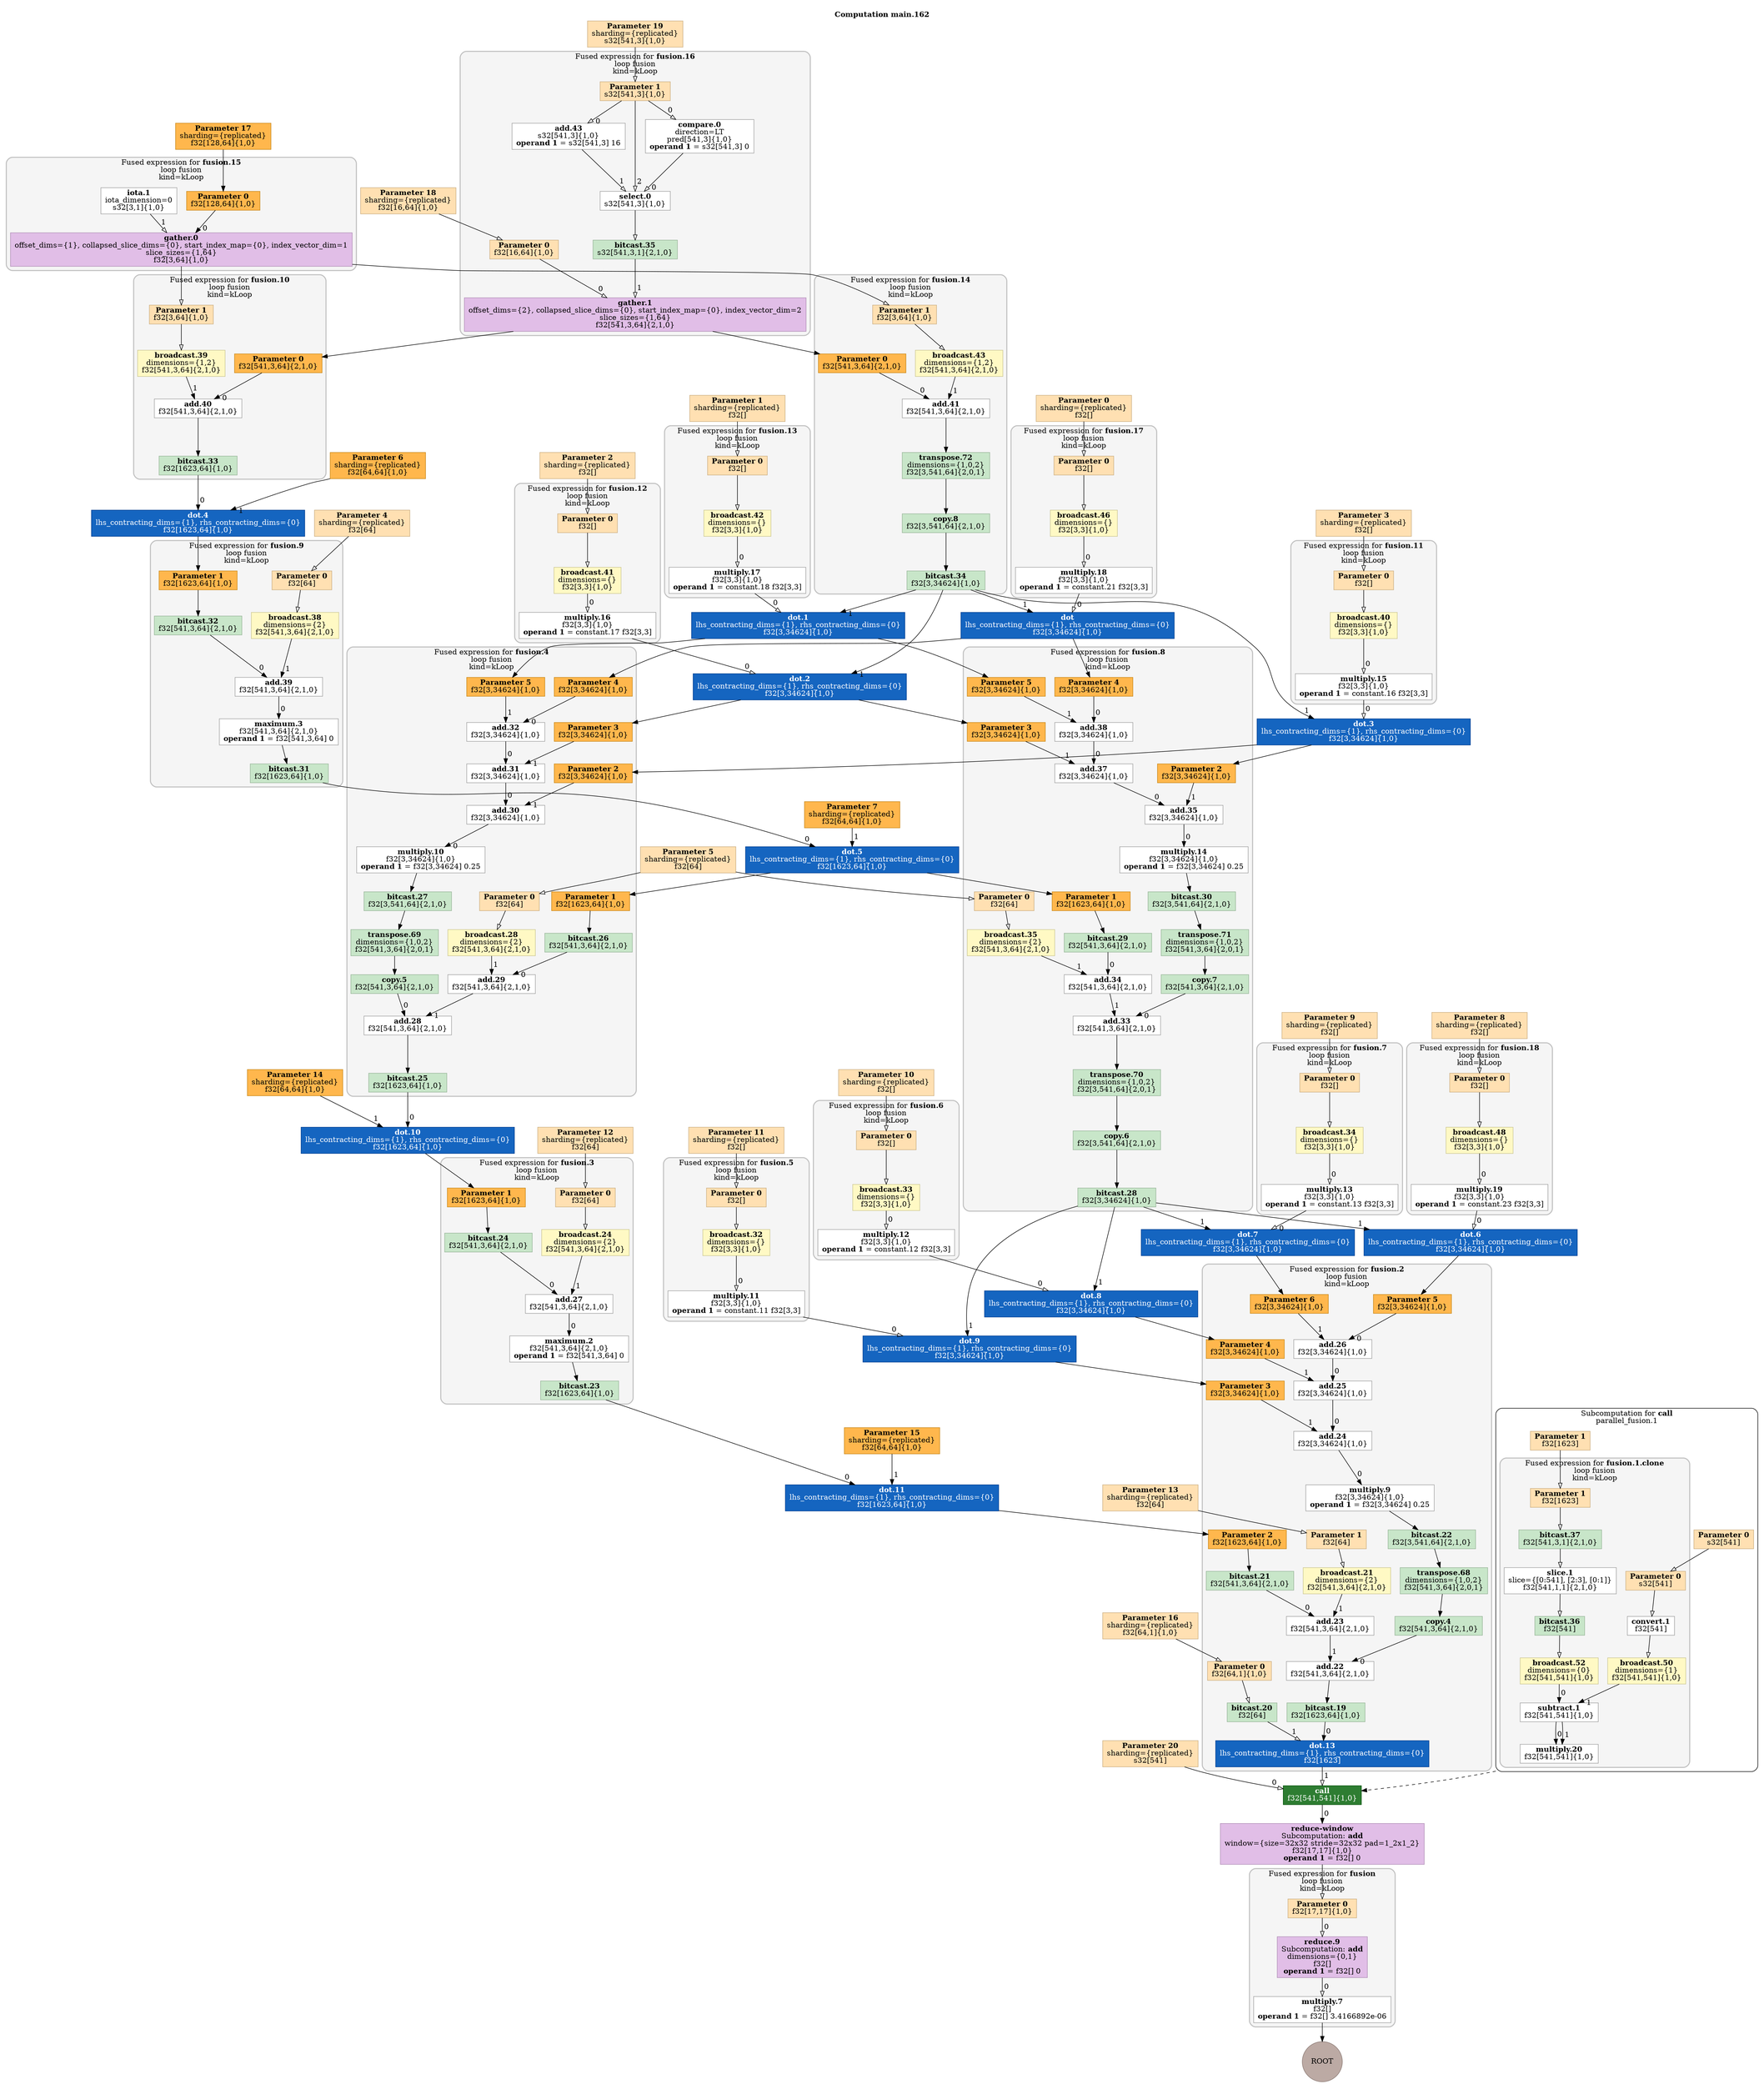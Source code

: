 digraph G {
rankdir = TB;
compound = true;
label = <<b><br/>Computation main.162</b>>;
labelloc = t;
// Disable the tooltip.  Interestingly, "" doesn't work!
tooltip = " ";
// DOT graphs accept a stylesheet as a URI.  So naturally, an inline
// stylesheet is a data URI!
stylesheet=<
  data:text/css,
  @import url(https://fonts.googleapis.com/css?family=Roboto:400,700);
  svg text {
    font-family: 'Roboto';
    font-size: 12px;
  }

    %23node169:hover ~ %23edge186 text { fill: %231976d2; }
  %23node169:hover ~ %23edge186 path { stroke: %231976d2; stroke-width: .2em; }
  %23node169:hover ~ %23edge186 polygon { fill: %231976d2; stroke: %231976d2; stroke-width: .2em; }

  %23node170:hover ~ %23edge186 text { fill: %23d32f2f; }
  %23node170:hover ~ %23edge186 path { stroke: %23d32f2f; stroke-width: .2em; }
  %23node170:hover ~ %23edge186 polygon { fill: %23d32f2f; stroke: %23d32f2f; stroke-width: .2em; }

  %23node167:hover ~ %23edge184 text { fill: %231976d2; }
  %23node167:hover ~ %23edge184 path { stroke: %231976d2; stroke-width: .2em; }
  %23node167:hover ~ %23edge184 polygon { fill: %231976d2; stroke: %231976d2; stroke-width: .2em; }

  %23node168:hover ~ %23edge184 text { fill: %23d32f2f; }
  %23node168:hover ~ %23edge184 path { stroke: %23d32f2f; stroke-width: .2em; }
  %23node168:hover ~ %23edge184 polygon { fill: %23d32f2f; stroke: %23d32f2f; stroke-width: .2em; }

  %23node166:hover ~ %23edge183 text { fill: %231976d2; }
  %23node166:hover ~ %23edge183 path { stroke: %231976d2; stroke-width: .2em; }
  %23node166:hover ~ %23edge183 polygon { fill: %231976d2; stroke: %231976d2; stroke-width: .2em; }

  %23node167:hover ~ %23edge183 text { fill: %23d32f2f; }
  %23node167:hover ~ %23edge183 path { stroke: %23d32f2f; stroke-width: .2em; }
  %23node167:hover ~ %23edge183 polygon { fill: %23d32f2f; stroke: %23d32f2f; stroke-width: .2em; }

  %23clust20:hover ~ %23edge183 text { fill: %23d32f2f; }
  %23clust20:hover ~ %23edge183 path { stroke: %23d32f2f; stroke-width: .2em; }
  %23clust20:hover ~ %23edge183 polygon { fill: %23d32f2f; stroke: %23d32f2f; stroke-width: .2em; }

  %23node165:hover ~ %23edge182 text { fill: %231976d2; }
  %23node165:hover ~ %23edge182 path { stroke: %231976d2; stroke-width: .2em; }
  %23node165:hover ~ %23edge182 polygon { fill: %231976d2; stroke: %231976d2; stroke-width: .2em; }

  %23node166:hover ~ %23edge182 text { fill: %23d32f2f; }
  %23node166:hover ~ %23edge182 path { stroke: %23d32f2f; stroke-width: .2em; }
  %23node166:hover ~ %23edge182 polygon { fill: %23d32f2f; stroke: %23d32f2f; stroke-width: .2em; }

  %23node160:hover ~ %23edge174 text { fill: %231976d2; }
  %23node160:hover ~ %23edge174 path { stroke: %231976d2; stroke-width: .2em; }
  %23node160:hover ~ %23edge174 polygon { fill: %231976d2; stroke: %231976d2; stroke-width: .2em; }

  %23node161:hover ~ %23edge174 text { fill: %23d32f2f; }
  %23node161:hover ~ %23edge174 path { stroke: %23d32f2f; stroke-width: .2em; }
  %23node161:hover ~ %23edge174 polygon { fill: %23d32f2f; stroke: %23d32f2f; stroke-width: .2em; }

  %23node155:hover ~ %23edge169 text { fill: %231976d2; }
  %23node155:hover ~ %23edge169 path { stroke: %231976d2; stroke-width: .2em; }
  %23node155:hover ~ %23edge169 polygon { fill: %231976d2; stroke: %231976d2; stroke-width: .2em; }

  %23node156:hover ~ %23edge169 text { fill: %23d32f2f; }
  %23node156:hover ~ %23edge169 path { stroke: %23d32f2f; stroke-width: .2em; }
  %23node156:hover ~ %23edge169 polygon { fill: %23d32f2f; stroke: %23d32f2f; stroke-width: .2em; }

  %23node164:hover ~ %23edge167 text { fill: %231976d2; }
  %23node164:hover ~ %23edge167 path { stroke: %231976d2; stroke-width: .2em; }
  %23node164:hover ~ %23edge167 polygon { fill: %231976d2; stroke: %231976d2; stroke-width: .2em; }

  %23node165:hover ~ %23edge167 text { fill: %23d32f2f; }
  %23node165:hover ~ %23edge167 path { stroke: %23d32f2f; stroke-width: .2em; }
  %23node165:hover ~ %23edge167 polygon { fill: %23d32f2f; stroke: %23d32f2f; stroke-width: .2em; }

  %23clust19:hover ~ %23edge167 text { fill: %231976d2; }
  %23clust19:hover ~ %23edge167 path { stroke: %231976d2; stroke-width: .2em; }
  %23clust19:hover ~ %23edge167 polygon { fill: %231976d2; stroke: %231976d2; stroke-width: .2em; }

  %23node149:hover ~ %23edge165 text { fill: %231976d2; }
  %23node149:hover ~ %23edge165 path { stroke: %231976d2; stroke-width: .2em; }
  %23node149:hover ~ %23edge165 polygon { fill: %231976d2; stroke: %231976d2; stroke-width: .2em; }

  %23node152:hover ~ %23edge165 text { fill: %23d32f2f; }
  %23node152:hover ~ %23edge165 path { stroke: %23d32f2f; stroke-width: .2em; }
  %23node152:hover ~ %23edge165 polygon { fill: %23d32f2f; stroke: %23d32f2f; stroke-width: .2em; }

  %23node146:hover ~ %23edge159 text { fill: %231976d2; }
  %23node146:hover ~ %23edge159 path { stroke: %231976d2; stroke-width: .2em; }
  %23node146:hover ~ %23edge159 polygon { fill: %231976d2; stroke: %231976d2; stroke-width: .2em; }

  %23node147:hover ~ %23edge159 text { fill: %23d32f2f; }
  %23node147:hover ~ %23edge159 path { stroke: %23d32f2f; stroke-width: .2em; }
  %23node147:hover ~ %23edge159 polygon { fill: %23d32f2f; stroke: %23d32f2f; stroke-width: .2em; }

  %23node144:hover ~ %23edge158 text { fill: %231976d2; }
  %23node144:hover ~ %23edge158 path { stroke: %231976d2; stroke-width: .2em; }
  %23node144:hover ~ %23edge158 polygon { fill: %231976d2; stroke: %231976d2; stroke-width: .2em; }

  %23node147:hover ~ %23edge158 text { fill: %23d32f2f; }
  %23node147:hover ~ %23edge158 path { stroke: %23d32f2f; stroke-width: .2em; }
  %23node147:hover ~ %23edge158 polygon { fill: %23d32f2f; stroke: %23d32f2f; stroke-width: .2em; }

  %23node3:hover ~ %23edge156 text { fill: %231976d2; }
  %23node3:hover ~ %23edge156 path { stroke: %231976d2; stroke-width: .2em; }
  %23node3:hover ~ %23edge156 polygon { fill: %231976d2; stroke: %231976d2; stroke-width: .2em; }

  %23node145:hover ~ %23edge156 text { fill: %23d32f2f; }
  %23node145:hover ~ %23edge156 path { stroke: %23d32f2f; stroke-width: .2em; }
  %23node145:hover ~ %23edge156 polygon { fill: %23d32f2f; stroke: %23d32f2f; stroke-width: .2em; }

  %23clust17:hover ~ %23edge156 text { fill: %23d32f2f; }
  %23clust17:hover ~ %23edge156 path { stroke: %23d32f2f; stroke-width: .2em; }
  %23clust17:hover ~ %23edge156 polygon { fill: %23d32f2f; stroke: %23d32f2f; stroke-width: .2em; }

  %23node143:hover ~ %23edge155 text { fill: %231976d2; }
  %23node143:hover ~ %23edge155 path { stroke: %231976d2; stroke-width: .2em; }
  %23node143:hover ~ %23edge155 polygon { fill: %231976d2; stroke: %231976d2; stroke-width: .2em; }

  %23node144:hover ~ %23edge155 text { fill: %23d32f2f; }
  %23node144:hover ~ %23edge155 path { stroke: %23d32f2f; stroke-width: .2em; }
  %23node144:hover ~ %23edge155 polygon { fill: %23d32f2f; stroke: %23d32f2f; stroke-width: .2em; }

  %23node91:hover ~ %23edge154 text { fill: %231976d2; }
  %23node91:hover ~ %23edge154 path { stroke: %231976d2; stroke-width: .2em; }
  %23node91:hover ~ %23edge154 polygon { fill: %231976d2; stroke: %231976d2; stroke-width: .2em; }

  %23node143:hover ~ %23edge154 text { fill: %23d32f2f; }
  %23node143:hover ~ %23edge154 path { stroke: %23d32f2f; stroke-width: .2em; }
  %23node143:hover ~ %23edge154 polygon { fill: %23d32f2f; stroke: %23d32f2f; stroke-width: .2em; }

  %23clust17:hover ~ %23edge154 text { fill: %23d32f2f; }
  %23clust17:hover ~ %23edge154 path { stroke: %23d32f2f; stroke-width: .2em; }
  %23clust17:hover ~ %23edge154 polygon { fill: %23d32f2f; stroke: %23d32f2f; stroke-width: .2em; }

  %23node140:hover ~ %23edge152 text { fill: %231976d2; }
  %23node140:hover ~ %23edge152 path { stroke: %231976d2; stroke-width: .2em; }
  %23node140:hover ~ %23edge152 polygon { fill: %231976d2; stroke: %231976d2; stroke-width: .2em; }

  %23node141:hover ~ %23edge152 text { fill: %23d32f2f; }
  %23node141:hover ~ %23edge152 path { stroke: %23d32f2f; stroke-width: .2em; }
  %23node141:hover ~ %23edge152 polygon { fill: %23d32f2f; stroke: %23d32f2f; stroke-width: .2em; }

  %23node136:hover ~ %23edge148 text { fill: %231976d2; }
  %23node136:hover ~ %23edge148 path { stroke: %231976d2; stroke-width: .2em; }
  %23node136:hover ~ %23edge148 polygon { fill: %231976d2; stroke: %231976d2; stroke-width: .2em; }

  %23node138:hover ~ %23edge148 text { fill: %23d32f2f; }
  %23node138:hover ~ %23edge148 path { stroke: %23d32f2f; stroke-width: .2em; }
  %23node138:hover ~ %23edge148 polygon { fill: %23d32f2f; stroke: %23d32f2f; stroke-width: .2em; }

  %23node116:hover ~ %23edge147 text { fill: %231976d2; }
  %23node116:hover ~ %23edge147 path { stroke: %231976d2; stroke-width: .2em; }
  %23node116:hover ~ %23edge147 polygon { fill: %231976d2; stroke: %231976d2; stroke-width: .2em; }

  %23node137:hover ~ %23edge147 text { fill: %23d32f2f; }
  %23node137:hover ~ %23edge147 path { stroke: %23d32f2f; stroke-width: .2em; }
  %23node137:hover ~ %23edge147 polygon { fill: %23d32f2f; stroke: %23d32f2f; stroke-width: .2em; }

  %23clust17:hover ~ %23edge147 text { fill: %23d32f2f; }
  %23clust17:hover ~ %23edge147 path { stroke: %23d32f2f; stroke-width: .2em; }
  %23clust17:hover ~ %23edge147 polygon { fill: %23d32f2f; stroke: %23d32f2f; stroke-width: .2em; }

  %23node121:hover ~ %23edge144 text { fill: %231976d2; }
  %23node121:hover ~ %23edge144 path { stroke: %231976d2; stroke-width: .2em; }
  %23node121:hover ~ %23edge144 polygon { fill: %231976d2; stroke: %231976d2; stroke-width: .2em; }

  %23node135:hover ~ %23edge144 text { fill: %23d32f2f; }
  %23node135:hover ~ %23edge144 path { stroke: %23d32f2f; stroke-width: .2em; }
  %23node135:hover ~ %23edge144 polygon { fill: %23d32f2f; stroke: %23d32f2f; stroke-width: .2em; }

  %23clust17:hover ~ %23edge144 text { fill: %23d32f2f; }
  %23clust17:hover ~ %23edge144 path { stroke: %23d32f2f; stroke-width: .2em; }
  %23clust17:hover ~ %23edge144 polygon { fill: %23d32f2f; stroke: %23d32f2f; stroke-width: .2em; }

  %23node133:hover ~ %23edge143 text { fill: %231976d2; }
  %23node133:hover ~ %23edge143 path { stroke: %231976d2; stroke-width: .2em; }
  %23node133:hover ~ %23edge143 polygon { fill: %231976d2; stroke: %231976d2; stroke-width: .2em; }

  %23node134:hover ~ %23edge143 text { fill: %23d32f2f; }
  %23node134:hover ~ %23edge143 path { stroke: %23d32f2f; stroke-width: .2em; }
  %23node134:hover ~ %23edge143 polygon { fill: %23d32f2f; stroke: %23d32f2f; stroke-width: .2em; }

  %23node131:hover ~ %23edge141 text { fill: %231976d2; }
  %23node131:hover ~ %23edge141 path { stroke: %231976d2; stroke-width: .2em; }
  %23node131:hover ~ %23edge141 polygon { fill: %231976d2; stroke: %231976d2; stroke-width: .2em; }

  %23node133:hover ~ %23edge141 text { fill: %23d32f2f; }
  %23node133:hover ~ %23edge141 path { stroke: %23d32f2f; stroke-width: .2em; }
  %23node133:hover ~ %23edge141 polygon { fill: %23d32f2f; stroke: %23d32f2f; stroke-width: .2em; }

  %23clust17:hover ~ %23edge141 text { fill: %23d32f2f; }
  %23clust17:hover ~ %23edge141 path { stroke: %23d32f2f; stroke-width: .2em; }
  %23clust17:hover ~ %23edge141 polygon { fill: %23d32f2f; stroke: %23d32f2f; stroke-width: .2em; }

  %23node126:hover ~ %23edge140 text { fill: %231976d2; }
  %23node126:hover ~ %23edge140 path { stroke: %231976d2; stroke-width: .2em; }
  %23node126:hover ~ %23edge140 polygon { fill: %231976d2; stroke: %231976d2; stroke-width: .2em; }

  %23node132:hover ~ %23edge140 text { fill: %23d32f2f; }
  %23node132:hover ~ %23edge140 path { stroke: %23d32f2f; stroke-width: .2em; }
  %23node132:hover ~ %23edge140 polygon { fill: %23d32f2f; stroke: %23d32f2f; stroke-width: .2em; }

  %23clust17:hover ~ %23edge140 text { fill: %23d32f2f; }
  %23clust17:hover ~ %23edge140 path { stroke: %23d32f2f; stroke-width: .2em; }
  %23clust17:hover ~ %23edge140 polygon { fill: %23d32f2f; stroke: %23d32f2f; stroke-width: .2em; }

  %23node163:hover ~ %23edge178 text { fill: %231976d2; }
  %23node163:hover ~ %23edge178 path { stroke: %231976d2; stroke-width: .2em; }
  %23node163:hover ~ %23edge178 polygon { fill: %231976d2; stroke: %231976d2; stroke-width: .2em; }

  %23node164:hover ~ %23edge178 text { fill: %23d32f2f; }
  %23node164:hover ~ %23edge178 path { stroke: %23d32f2f; stroke-width: .2em; }
  %23node164:hover ~ %23edge178 polygon { fill: %23d32f2f; stroke: %23d32f2f; stroke-width: .2em; }

  %23node163:hover ~ %23edge179 text { fill: %231976d2; }
  %23node163:hover ~ %23edge179 path { stroke: %231976d2; stroke-width: .2em; }
  %23node163:hover ~ %23edge179 polygon { fill: %231976d2; stroke: %231976d2; stroke-width: .2em; }

  %23node164:hover ~ %23edge179 text { fill: %23d32f2f; }
  %23node164:hover ~ %23edge179 path { stroke: %23d32f2f; stroke-width: .2em; }
  %23node164:hover ~ %23edge179 polygon { fill: %23d32f2f; stroke: %23d32f2f; stroke-width: .2em; }

  %23node115:hover ~ %23edge139 text { fill: %231976d2; }
  %23node115:hover ~ %23edge139 path { stroke: %231976d2; stroke-width: .2em; }
  %23node115:hover ~ %23edge139 polygon { fill: %231976d2; stroke: %231976d2; stroke-width: .2em; }

  %23node131:hover ~ %23edge139 text { fill: %23d32f2f; }
  %23node131:hover ~ %23edge139 path { stroke: %23d32f2f; stroke-width: .2em; }
  %23node131:hover ~ %23edge139 polygon { fill: %23d32f2f; stroke: %23d32f2f; stroke-width: .2em; }

  %23clust13:hover ~ %23edge139 text { fill: %231976d2; }
  %23clust13:hover ~ %23edge139 path { stroke: %231976d2; stroke-width: .2em; }
  %23clust13:hover ~ %23edge139 polygon { fill: %231976d2; stroke: %231976d2; stroke-width: .2em; }

  %23node130:hover ~ %23edge138 text { fill: %231976d2; }
  %23node130:hover ~ %23edge138 path { stroke: %231976d2; stroke-width: .2em; }
  %23node130:hover ~ %23edge138 polygon { fill: %231976d2; stroke: %231976d2; stroke-width: .2em; }

  %23node131:hover ~ %23edge138 text { fill: %23d32f2f; }
  %23node131:hover ~ %23edge138 path { stroke: %23d32f2f; stroke-width: .2em; }
  %23node131:hover ~ %23edge138 polygon { fill: %23d32f2f; stroke: %23d32f2f; stroke-width: .2em; }

  %23clust16:hover ~ %23edge138 text { fill: %231976d2; }
  %23clust16:hover ~ %23edge138 path { stroke: %231976d2; stroke-width: .2em; }
  %23clust16:hover ~ %23edge138 polygon { fill: %231976d2; stroke: %231976d2; stroke-width: .2em; }

  %23node129:hover ~ %23edge137 text { fill: %231976d2; }
  %23node129:hover ~ %23edge137 path { stroke: %231976d2; stroke-width: .2em; }
  %23node129:hover ~ %23edge137 polygon { fill: %231976d2; stroke: %231976d2; stroke-width: .2em; }

  %23node130:hover ~ %23edge137 text { fill: %23d32f2f; }
  %23node130:hover ~ %23edge137 path { stroke: %23d32f2f; stroke-width: .2em; }
  %23node130:hover ~ %23edge137 polygon { fill: %23d32f2f; stroke: %23d32f2f; stroke-width: .2em; }

  %23node127:hover ~ %23edge135 text { fill: %231976d2; }
  %23node127:hover ~ %23edge135 path { stroke: %231976d2; stroke-width: .2em; }
  %23node127:hover ~ %23edge135 polygon { fill: %231976d2; stroke: %231976d2; stroke-width: .2em; }

  %23node128:hover ~ %23edge135 text { fill: %23d32f2f; }
  %23node128:hover ~ %23edge135 path { stroke: %23d32f2f; stroke-width: .2em; }
  %23node128:hover ~ %23edge135 polygon { fill: %23d32f2f; stroke: %23d32f2f; stroke-width: .2em; }

  %23clust16:hover ~ %23edge135 text { fill: %23d32f2f; }
  %23clust16:hover ~ %23edge135 path { stroke: %23d32f2f; stroke-width: .2em; }
  %23clust16:hover ~ %23edge135 polygon { fill: %23d32f2f; stroke: %23d32f2f; stroke-width: .2em; }

  %23node125:hover ~ %23edge133 text { fill: %231976d2; }
  %23node125:hover ~ %23edge133 path { stroke: %231976d2; stroke-width: .2em; }
  %23node125:hover ~ %23edge133 polygon { fill: %231976d2; stroke: %231976d2; stroke-width: .2em; }

  %23node126:hover ~ %23edge133 text { fill: %23d32f2f; }
  %23node126:hover ~ %23edge133 path { stroke: %23d32f2f; stroke-width: .2em; }
  %23node126:hover ~ %23edge133 polygon { fill: %23d32f2f; stroke: %23d32f2f; stroke-width: .2em; }

  %23clust15:hover ~ %23edge133 text { fill: %231976d2; }
  %23clust15:hover ~ %23edge133 path { stroke: %231976d2; stroke-width: .2em; }
  %23clust15:hover ~ %23edge133 polygon { fill: %231976d2; stroke: %231976d2; stroke-width: .2em; }

  %23node153:hover ~ %23edge173 text { fill: %231976d2; }
  %23node153:hover ~ %23edge173 path { stroke: %231976d2; stroke-width: .2em; }
  %23node153:hover ~ %23edge173 polygon { fill: %231976d2; stroke: %231976d2; stroke-width: .2em; }

  %23node160:hover ~ %23edge173 text { fill: %23d32f2f; }
  %23node160:hover ~ %23edge173 path { stroke: %23d32f2f; stroke-width: .2em; }
  %23node160:hover ~ %23edge173 polygon { fill: %23d32f2f; stroke: %23d32f2f; stroke-width: .2em; }

  %23clust19:hover ~ %23edge173 text { fill: %23d32f2f; }
  %23clust19:hover ~ %23edge173 path { stroke: %23d32f2f; stroke-width: .2em; }
  %23clust19:hover ~ %23edge173 polygon { fill: %23d32f2f; stroke: %23d32f2f; stroke-width: .2em; }

  %23node124:hover ~ %23edge132 text { fill: %231976d2; }
  %23node124:hover ~ %23edge132 path { stroke: %231976d2; stroke-width: .2em; }
  %23node124:hover ~ %23edge132 polygon { fill: %231976d2; stroke: %231976d2; stroke-width: .2em; }

  %23node125:hover ~ %23edge132 text { fill: %23d32f2f; }
  %23node125:hover ~ %23edge132 path { stroke: %23d32f2f; stroke-width: .2em; }
  %23node125:hover ~ %23edge132 polygon { fill: %23d32f2f; stroke: %23d32f2f; stroke-width: .2em; }

  %23node123:hover ~ %23edge131 text { fill: %231976d2; }
  %23node123:hover ~ %23edge131 path { stroke: %231976d2; stroke-width: .2em; }
  %23node123:hover ~ %23edge131 polygon { fill: %231976d2; stroke: %231976d2; stroke-width: .2em; }

  %23node124:hover ~ %23edge131 text { fill: %23d32f2f; }
  %23node124:hover ~ %23edge131 path { stroke: %23d32f2f; stroke-width: .2em; }
  %23node124:hover ~ %23edge131 polygon { fill: %23d32f2f; stroke: %23d32f2f; stroke-width: .2em; }

  %23node2:hover ~ %23edge163 text { fill: %231976d2; }
  %23node2:hover ~ %23edge163 path { stroke: %231976d2; stroke-width: .2em; }
  %23node2:hover ~ %23edge163 polygon { fill: %231976d2; stroke: %231976d2; stroke-width: .2em; }

  %23node150:hover ~ %23edge163 text { fill: %23d32f2f; }
  %23node150:hover ~ %23edge163 path { stroke: %23d32f2f; stroke-width: .2em; }
  %23node150:hover ~ %23edge163 polygon { fill: %23d32f2f; stroke: %23d32f2f; stroke-width: .2em; }

  %23clust17:hover ~ %23edge163 text { fill: %23d32f2f; }
  %23clust17:hover ~ %23edge163 path { stroke: %23d32f2f; stroke-width: .2em; }
  %23clust17:hover ~ %23edge163 polygon { fill: %23d32f2f; stroke: %23d32f2f; stroke-width: .2em; }

  %23node157:hover ~ %23edge171 text { fill: %231976d2; }
  %23node157:hover ~ %23edge171 path { stroke: %231976d2; stroke-width: .2em; }
  %23node157:hover ~ %23edge171 polygon { fill: %231976d2; stroke: %231976d2; stroke-width: .2em; }

  %23node158:hover ~ %23edge171 text { fill: %23d32f2f; }
  %23node158:hover ~ %23edge171 path { stroke: %23d32f2f; stroke-width: .2em; }
  %23node158:hover ~ %23edge171 polygon { fill: %23d32f2f; stroke: %23d32f2f; stroke-width: .2em; }

  %23node120:hover ~ %23edge128 text { fill: %231976d2; }
  %23node120:hover ~ %23edge128 path { stroke: %231976d2; stroke-width: .2em; }
  %23node120:hover ~ %23edge128 polygon { fill: %231976d2; stroke: %231976d2; stroke-width: .2em; }

  %23node121:hover ~ %23edge128 text { fill: %23d32f2f; }
  %23node121:hover ~ %23edge128 path { stroke: %23d32f2f; stroke-width: .2em; }
  %23node121:hover ~ %23edge128 polygon { fill: %23d32f2f; stroke: %23d32f2f; stroke-width: .2em; }

  %23clust14:hover ~ %23edge128 text { fill: %231976d2; }
  %23clust14:hover ~ %23edge128 path { stroke: %231976d2; stroke-width: .2em; }
  %23clust14:hover ~ %23edge128 polygon { fill: %231976d2; stroke: %231976d2; stroke-width: .2em; }

  %23node119:hover ~ %23edge127 text { fill: %231976d2; }
  %23node119:hover ~ %23edge127 path { stroke: %231976d2; stroke-width: .2em; }
  %23node119:hover ~ %23edge127 polygon { fill: %231976d2; stroke: %231976d2; stroke-width: .2em; }

  %23node120:hover ~ %23edge127 text { fill: %23d32f2f; }
  %23node120:hover ~ %23edge127 path { stroke: %23d32f2f; stroke-width: .2em; }
  %23node120:hover ~ %23edge127 polygon { fill: %23d32f2f; stroke: %23d32f2f; stroke-width: .2em; }

  %23node118:hover ~ %23edge126 text { fill: %231976d2; }
  %23node118:hover ~ %23edge126 path { stroke: %231976d2; stroke-width: .2em; }
  %23node118:hover ~ %23edge126 polygon { fill: %231976d2; stroke: %231976d2; stroke-width: .2em; }

  %23node119:hover ~ %23edge126 text { fill: %23d32f2f; }
  %23node119:hover ~ %23edge126 path { stroke: %23d32f2f; stroke-width: .2em; }
  %23node119:hover ~ %23edge126 polygon { fill: %23d32f2f; stroke: %23d32f2f; stroke-width: .2em; }

  %23node114:hover ~ %23edge122 text { fill: %231976d2; }
  %23node114:hover ~ %23edge122 path { stroke: %231976d2; stroke-width: .2em; }
  %23node114:hover ~ %23edge122 polygon { fill: %231976d2; stroke: %231976d2; stroke-width: .2em; }

  %23node115:hover ~ %23edge122 text { fill: %23d32f2f; }
  %23node115:hover ~ %23edge122 path { stroke: %23d32f2f; stroke-width: .2em; }
  %23node115:hover ~ %23edge122 polygon { fill: %23d32f2f; stroke: %23d32f2f; stroke-width: .2em; }

  %23node137:hover ~ %23edge149 text { fill: %231976d2; }
  %23node137:hover ~ %23edge149 path { stroke: %231976d2; stroke-width: .2em; }
  %23node137:hover ~ %23edge149 polygon { fill: %231976d2; stroke: %231976d2; stroke-width: .2em; }

  %23node138:hover ~ %23edge149 text { fill: %23d32f2f; }
  %23node138:hover ~ %23edge149 path { stroke: %23d32f2f; stroke-width: .2em; }
  %23node138:hover ~ %23edge149 polygon { fill: %23d32f2f; stroke: %23d32f2f; stroke-width: .2em; }

  %23node113:hover ~ %23edge121 text { fill: %231976d2; }
  %23node113:hover ~ %23edge121 path { stroke: %231976d2; stroke-width: .2em; }
  %23node113:hover ~ %23edge121 polygon { fill: %231976d2; stroke: %231976d2; stroke-width: .2em; }

  %23node114:hover ~ %23edge121 text { fill: %23d32f2f; }
  %23node114:hover ~ %23edge121 path { stroke: %23d32f2f; stroke-width: .2em; }
  %23node114:hover ~ %23edge121 polygon { fill: %23d32f2f; stroke: %23d32f2f; stroke-width: .2em; }

  %23node111:hover ~ %23edge119 text { fill: %231976d2; }
  %23node111:hover ~ %23edge119 path { stroke: %231976d2; stroke-width: .2em; }
  %23node111:hover ~ %23edge119 polygon { fill: %231976d2; stroke: %231976d2; stroke-width: .2em; }

  %23node112:hover ~ %23edge119 text { fill: %23d32f2f; }
  %23node112:hover ~ %23edge119 path { stroke: %23d32f2f; stroke-width: .2em; }
  %23node112:hover ~ %23edge119 polygon { fill: %23d32f2f; stroke: %23d32f2f; stroke-width: .2em; }

  %23node134:hover ~ %23edge145 text { fill: %231976d2; }
  %23node134:hover ~ %23edge145 path { stroke: %231976d2; stroke-width: .2em; }
  %23node134:hover ~ %23edge145 polygon { fill: %231976d2; stroke: %231976d2; stroke-width: .2em; }

  %23node136:hover ~ %23edge145 text { fill: %23d32f2f; }
  %23node136:hover ~ %23edge145 path { stroke: %23d32f2f; stroke-width: .2em; }
  %23node136:hover ~ %23edge145 polygon { fill: %23d32f2f; stroke: %23d32f2f; stroke-width: .2em; }

  %23node161:hover ~ %23edge175 text { fill: %231976d2; }
  %23node161:hover ~ %23edge175 path { stroke: %231976d2; stroke-width: .2em; }
  %23node161:hover ~ %23edge175 polygon { fill: %231976d2; stroke: %231976d2; stroke-width: .2em; }

  %23node162:hover ~ %23edge175 text { fill: %23d32f2f; }
  %23node162:hover ~ %23edge175 path { stroke: %23d32f2f; stroke-width: .2em; }
  %23node162:hover ~ %23edge175 polygon { fill: %23d32f2f; stroke: %23d32f2f; stroke-width: .2em; }

  %23node106:hover ~ %23edge118 text { fill: %231976d2; }
  %23node106:hover ~ %23edge118 path { stroke: %231976d2; stroke-width: .2em; }
  %23node106:hover ~ %23edge118 polygon { fill: %231976d2; stroke: %231976d2; stroke-width: .2em; }

  %23node112:hover ~ %23edge118 text { fill: %23d32f2f; }
  %23node112:hover ~ %23edge118 path { stroke: %23d32f2f; stroke-width: .2em; }
  %23node112:hover ~ %23edge118 polygon { fill: %23d32f2f; stroke: %23d32f2f; stroke-width: .2em; }

  %23node108:hover ~ %23edge116 text { fill: %231976d2; }
  %23node108:hover ~ %23edge116 path { stroke: %231976d2; stroke-width: .2em; }
  %23node108:hover ~ %23edge116 polygon { fill: %231976d2; stroke: %231976d2; stroke-width: .2em; }

  %23node111:hover ~ %23edge116 text { fill: %23d32f2f; }
  %23node111:hover ~ %23edge116 path { stroke: %23d32f2f; stroke-width: .2em; }
  %23node111:hover ~ %23edge116 polygon { fill: %23d32f2f; stroke: %23d32f2f; stroke-width: .2em; }

  %23node5:hover ~ %23edge114 text { fill: %231976d2; }
  %23node5:hover ~ %23edge114 path { stroke: %231976d2; stroke-width: .2em; }
  %23node5:hover ~ %23edge114 polygon { fill: %231976d2; stroke: %231976d2; stroke-width: .2em; }

  %23node109:hover ~ %23edge114 text { fill: %23d32f2f; }
  %23node109:hover ~ %23edge114 path { stroke: %23d32f2f; stroke-width: .2em; }
  %23node109:hover ~ %23edge114 polygon { fill: %23d32f2f; stroke: %23d32f2f; stroke-width: .2em; }

  %23clust13:hover ~ %23edge114 text { fill: %23d32f2f; }
  %23clust13:hover ~ %23edge114 path { stroke: %23d32f2f; stroke-width: .2em; }
  %23clust13:hover ~ %23edge114 polygon { fill: %23d32f2f; stroke: %23d32f2f; stroke-width: .2em; }

  %23node145:hover ~ %23edge157 text { fill: %231976d2; }
  %23node145:hover ~ %23edge157 path { stroke: %231976d2; stroke-width: .2em; }
  %23node145:hover ~ %23edge157 polygon { fill: %231976d2; stroke: %231976d2; stroke-width: .2em; }

  %23node146:hover ~ %23edge157 text { fill: %23d32f2f; }
  %23node146:hover ~ %23edge157 path { stroke: %23d32f2f; stroke-width: .2em; }
  %23node146:hover ~ %23edge157 polygon { fill: %23d32f2f; stroke: %23d32f2f; stroke-width: .2em; }

  %23node105:hover ~ %23edge111 text { fill: %231976d2; }
  %23node105:hover ~ %23edge111 path { stroke: %231976d2; stroke-width: .2em; }
  %23node105:hover ~ %23edge111 polygon { fill: %231976d2; stroke: %231976d2; stroke-width: .2em; }

  %23node106:hover ~ %23edge111 text { fill: %23d32f2f; }
  %23node106:hover ~ %23edge111 path { stroke: %23d32f2f; stroke-width: .2em; }
  %23node106:hover ~ %23edge111 polygon { fill: %23d32f2f; stroke: %23d32f2f; stroke-width: .2em; }

  %23node104:hover ~ %23edge110 text { fill: %231976d2; }
  %23node104:hover ~ %23edge110 path { stroke: %231976d2; stroke-width: .2em; }
  %23node104:hover ~ %23edge110 polygon { fill: %231976d2; stroke: %231976d2; stroke-width: .2em; }

  %23node105:hover ~ %23edge110 text { fill: %23d32f2f; }
  %23node105:hover ~ %23edge110 path { stroke: %23d32f2f; stroke-width: .2em; }
  %23node105:hover ~ %23edge110 polygon { fill: %23d32f2f; stroke: %23d32f2f; stroke-width: .2em; }

  %23node168:hover ~ %23edge185 text { fill: %231976d2; }
  %23node168:hover ~ %23edge185 path { stroke: %231976d2; stroke-width: .2em; }
  %23node168:hover ~ %23edge185 polygon { fill: %231976d2; stroke: %231976d2; stroke-width: .2em; }

  %23node169:hover ~ %23edge185 text { fill: %23d32f2f; }
  %23node169:hover ~ %23edge185 path { stroke: %23d32f2f; stroke-width: .2em; }
  %23node169:hover ~ %23edge185 polygon { fill: %23d32f2f; stroke: %23d32f2f; stroke-width: .2em; }

  %23node103:hover ~ %23edge109 text { fill: %231976d2; }
  %23node103:hover ~ %23edge109 path { stroke: %231976d2; stroke-width: .2em; }
  %23node103:hover ~ %23edge109 polygon { fill: %231976d2; stroke: %231976d2; stroke-width: .2em; }

  %23node104:hover ~ %23edge109 text { fill: %23d32f2f; }
  %23node104:hover ~ %23edge109 path { stroke: %23d32f2f; stroke-width: .2em; }
  %23node104:hover ~ %23edge109 polygon { fill: %23d32f2f; stroke: %23d32f2f; stroke-width: .2em; }

  %23node122:hover ~ %23edge130 text { fill: %231976d2; }
  %23node122:hover ~ %23edge130 path { stroke: %231976d2; stroke-width: .2em; }
  %23node122:hover ~ %23edge130 polygon { fill: %231976d2; stroke: %231976d2; stroke-width: .2em; }

  %23node123:hover ~ %23edge130 text { fill: %23d32f2f; }
  %23node123:hover ~ %23edge130 path { stroke: %23d32f2f; stroke-width: .2em; }
  %23node123:hover ~ %23edge130 polygon { fill: %23d32f2f; stroke: %23d32f2f; stroke-width: .2em; }

  %23clust15:hover ~ %23edge130 text { fill: %23d32f2f; }
  %23clust15:hover ~ %23edge130 path { stroke: %23d32f2f; stroke-width: .2em; }
  %23clust15:hover ~ %23edge130 polygon { fill: %23d32f2f; stroke: %23d32f2f; stroke-width: .2em; }

  %23node102:hover ~ %23edge108 text { fill: %231976d2; }
  %23node102:hover ~ %23edge108 path { stroke: %231976d2; stroke-width: .2em; }
  %23node102:hover ~ %23edge108 polygon { fill: %231976d2; stroke: %231976d2; stroke-width: .2em; }

  %23node103:hover ~ %23edge108 text { fill: %23d32f2f; }
  %23node103:hover ~ %23edge108 path { stroke: %23d32f2f; stroke-width: .2em; }
  %23node103:hover ~ %23edge108 polygon { fill: %23d32f2f; stroke: %23d32f2f; stroke-width: .2em; }

  %23node135:hover ~ %23edge146 text { fill: %231976d2; }
  %23node135:hover ~ %23edge146 path { stroke: %231976d2; stroke-width: .2em; }
  %23node135:hover ~ %23edge146 polygon { fill: %231976d2; stroke: %231976d2; stroke-width: .2em; }

  %23node136:hover ~ %23edge146 text { fill: %23d32f2f; }
  %23node136:hover ~ %23edge146 path { stroke: %23d32f2f; stroke-width: .2em; }
  %23node136:hover ~ %23edge146 polygon { fill: %23d32f2f; stroke: %23d32f2f; stroke-width: .2em; }

  %23node142:hover ~ %23edge160 text { fill: %231976d2; }
  %23node142:hover ~ %23edge160 path { stroke: %231976d2; stroke-width: .2em; }
  %23node142:hover ~ %23edge160 polygon { fill: %231976d2; stroke: %231976d2; stroke-width: .2em; }

  %23node148:hover ~ %23edge160 text { fill: %23d32f2f; }
  %23node148:hover ~ %23edge160 path { stroke: %23d32f2f; stroke-width: .2em; }
  %23node148:hover ~ %23edge160 polygon { fill: %23d32f2f; stroke: %23d32f2f; stroke-width: .2em; }

  %23node101:hover ~ %23edge107 text { fill: %231976d2; }
  %23node101:hover ~ %23edge107 path { stroke: %231976d2; stroke-width: .2em; }
  %23node101:hover ~ %23edge107 polygon { fill: %231976d2; stroke: %231976d2; stroke-width: .2em; }

  %23node102:hover ~ %23edge107 text { fill: %23d32f2f; }
  %23node102:hover ~ %23edge107 path { stroke: %23d32f2f; stroke-width: .2em; }
  %23node102:hover ~ %23edge107 polygon { fill: %23d32f2f; stroke: %23d32f2f; stroke-width: .2em; }

  %23node1:hover ~ %23edge180 text { fill: %231976d2; }
  %23node1:hover ~ %23edge180 path { stroke: %231976d2; stroke-width: .2em; }
  %23node1:hover ~ %23edge180 polygon { fill: %231976d2; stroke: %231976d2; stroke-width: .2em; }

  %23node165:hover ~ %23edge180 text { fill: %23d32f2f; }
  %23node165:hover ~ %23edge180 path { stroke: %23d32f2f; stroke-width: .2em; }
  %23node165:hover ~ %23edge180 polygon { fill: %23d32f2f; stroke: %23d32f2f; stroke-width: .2em; }

  %23node47:hover ~ %23edge105 text { fill: %231976d2; }
  %23node47:hover ~ %23edge105 path { stroke: %231976d2; stroke-width: .2em; }
  %23node47:hover ~ %23edge105 polygon { fill: %231976d2; stroke: %231976d2; stroke-width: .2em; }

  %23node101:hover ~ %23edge105 text { fill: %23d32f2f; }
  %23node101:hover ~ %23edge105 path { stroke: %23d32f2f; stroke-width: .2em; }
  %23node101:hover ~ %23edge105 polygon { fill: %23d32f2f; stroke: %23d32f2f; stroke-width: .2em; }

  %23clust13:hover ~ %23edge105 text { fill: %23d32f2f; }
  %23clust13:hover ~ %23edge105 path { stroke: %23d32f2f; stroke-width: .2em; }
  %23clust13:hover ~ %23edge105 polygon { fill: %23d32f2f; stroke: %23d32f2f; stroke-width: .2em; }

  %23node132:hover ~ %23edge142 text { fill: %231976d2; }
  %23node132:hover ~ %23edge142 path { stroke: %231976d2; stroke-width: .2em; }
  %23node132:hover ~ %23edge142 polygon { fill: %231976d2; stroke: %231976d2; stroke-width: .2em; }

  %23node134:hover ~ %23edge142 text { fill: %23d32f2f; }
  %23node134:hover ~ %23edge142 path { stroke: %23d32f2f; stroke-width: .2em; }
  %23node134:hover ~ %23edge142 polygon { fill: %23d32f2f; stroke: %23d32f2f; stroke-width: .2em; }

  %23node99:hover ~ %23edge104 text { fill: %231976d2; }
  %23node99:hover ~ %23edge104 path { stroke: %231976d2; stroke-width: .2em; }
  %23node99:hover ~ %23edge104 polygon { fill: %231976d2; stroke: %231976d2; stroke-width: .2em; }

  %23node100:hover ~ %23edge104 text { fill: %23d32f2f; }
  %23node100:hover ~ %23edge104 path { stroke: %23d32f2f; stroke-width: .2em; }
  %23node100:hover ~ %23edge104 polygon { fill: %23d32f2f; stroke: %23d32f2f; stroke-width: .2em; }

  %23node109:hover ~ %23edge115 text { fill: %231976d2; }
  %23node109:hover ~ %23edge115 path { stroke: %231976d2; stroke-width: .2em; }
  %23node109:hover ~ %23edge115 polygon { fill: %231976d2; stroke: %231976d2; stroke-width: .2em; }

  %23node110:hover ~ %23edge115 text { fill: %23d32f2f; }
  %23node110:hover ~ %23edge115 path { stroke: %23d32f2f; stroke-width: .2em; }
  %23node110:hover ~ %23edge115 polygon { fill: %23d32f2f; stroke: %23d32f2f; stroke-width: .2em; }

  %23node98:hover ~ %23edge103 text { fill: %231976d2; }
  %23node98:hover ~ %23edge103 path { stroke: %231976d2; stroke-width: .2em; }
  %23node98:hover ~ %23edge103 polygon { fill: %231976d2; stroke: %231976d2; stroke-width: .2em; }

  %23node100:hover ~ %23edge103 text { fill: %23d32f2f; }
  %23node100:hover ~ %23edge103 path { stroke: %23d32f2f; stroke-width: .2em; }
  %23node100:hover ~ %23edge103 polygon { fill: %23d32f2f; stroke: %23d32f2f; stroke-width: .2em; }

  %23node97:hover ~ %23edge101 text { fill: %231976d2; }
  %23node97:hover ~ %23edge101 path { stroke: %231976d2; stroke-width: .2em; }
  %23node97:hover ~ %23edge101 polygon { fill: %231976d2; stroke: %231976d2; stroke-width: .2em; }

  %23node98:hover ~ %23edge101 text { fill: %23d32f2f; }
  %23node98:hover ~ %23edge101 path { stroke: %23d32f2f; stroke-width: .2em; }
  %23node98:hover ~ %23edge101 polygon { fill: %23d32f2f; stroke: %23d32f2f; stroke-width: .2em; }

  %23node96:hover ~ %23edge100 text { fill: %231976d2; }
  %23node96:hover ~ %23edge100 path { stroke: %231976d2; stroke-width: .2em; }
  %23node96:hover ~ %23edge100 polygon { fill: %231976d2; stroke: %231976d2; stroke-width: .2em; }

  %23node98:hover ~ %23edge100 text { fill: %23d32f2f; }
  %23node98:hover ~ %23edge100 path { stroke: %23d32f2f; stroke-width: .2em; }
  %23node98:hover ~ %23edge100 polygon { fill: %23d32f2f; stroke: %23d32f2f; stroke-width: .2em; }

  %23node57:hover ~ %23edge98 text { fill: %231976d2; }
  %23node57:hover ~ %23edge98 path { stroke: %231976d2; stroke-width: .2em; }
  %23node57:hover ~ %23edge98 polygon { fill: %231976d2; stroke: %231976d2; stroke-width: .2em; }

  %23node96:hover ~ %23edge98 text { fill: %23d32f2f; }
  %23node96:hover ~ %23edge98 path { stroke: %23d32f2f; stroke-width: .2em; }
  %23node96:hover ~ %23edge98 polygon { fill: %23d32f2f; stroke: %23d32f2f; stroke-width: .2em; }

  %23clust13:hover ~ %23edge98 text { fill: %23d32f2f; }
  %23clust13:hover ~ %23edge98 path { stroke: %23d32f2f; stroke-width: .2em; }
  %23clust13:hover ~ %23edge98 polygon { fill: %23d32f2f; stroke: %23d32f2f; stroke-width: .2em; }

  %23node14:hover ~ %23edge10 text { fill: %231976d2; }
  %23node14:hover ~ %23edge10 path { stroke: %231976d2; stroke-width: .2em; }
  %23node14:hover ~ %23edge10 polygon { fill: %231976d2; stroke: %231976d2; stroke-width: .2em; }

  %23node15:hover ~ %23edge10 text { fill: %23d32f2f; }
  %23node15:hover ~ %23edge10 path { stroke: %23d32f2f; stroke-width: .2em; }
  %23node15:hover ~ %23edge10 polygon { fill: %23d32f2f; stroke: %23d32f2f; stroke-width: .2em; }

  %23node93:hover ~ %23edge96 text { fill: %231976d2; }
  %23node93:hover ~ %23edge96 path { stroke: %231976d2; stroke-width: .2em; }
  %23node93:hover ~ %23edge96 polygon { fill: %231976d2; stroke: %231976d2; stroke-width: .2em; }

  %23node94:hover ~ %23edge96 text { fill: %23d32f2f; }
  %23node94:hover ~ %23edge96 path { stroke: %23d32f2f; stroke-width: .2em; }
  %23node94:hover ~ %23edge96 polygon { fill: %23d32f2f; stroke: %23d32f2f; stroke-width: .2em; }

  %23node28:hover ~ %23edge26 text { fill: %231976d2; }
  %23node28:hover ~ %23edge26 path { stroke: %231976d2; stroke-width: .2em; }
  %23node28:hover ~ %23edge26 polygon { fill: %231976d2; stroke: %231976d2; stroke-width: .2em; }

  %23node31:hover ~ %23edge26 text { fill: %23d32f2f; }
  %23node31:hover ~ %23edge26 path { stroke: %23d32f2f; stroke-width: .2em; }
  %23node31:hover ~ %23edge26 polygon { fill: %23d32f2f; stroke: %23d32f2f; stroke-width: .2em; }

  %23node54:hover ~ %23edge51 text { fill: %231976d2; }
  %23node54:hover ~ %23edge51 path { stroke: %231976d2; stroke-width: .2em; }
  %23node54:hover ~ %23edge51 polygon { fill: %231976d2; stroke: %231976d2; stroke-width: .2em; }

  %23node55:hover ~ %23edge51 text { fill: %23d32f2f; }
  %23node55:hover ~ %23edge51 path { stroke: %23d32f2f; stroke-width: .2em; }
  %23node55:hover ~ %23edge51 polygon { fill: %23d32f2f; stroke: %23d32f2f; stroke-width: .2em; }

  %23node92:hover ~ %23edge95 text { fill: %231976d2; }
  %23node92:hover ~ %23edge95 path { stroke: %231976d2; stroke-width: .2em; }
  %23node92:hover ~ %23edge95 polygon { fill: %231976d2; stroke: %231976d2; stroke-width: .2em; }

  %23node93:hover ~ %23edge95 text { fill: %23d32f2f; }
  %23node93:hover ~ %23edge95 path { stroke: %23d32f2f; stroke-width: .2em; }
  %23node93:hover ~ %23edge95 polygon { fill: %23d32f2f; stroke: %23d32f2f; stroke-width: .2em; }

  %23clust12:hover ~ %23edge95 text { fill: %23d32f2f; }
  %23clust12:hover ~ %23edge95 path { stroke: %23d32f2f; stroke-width: .2em; }
  %23clust12:hover ~ %23edge95 polygon { fill: %23d32f2f; stroke: %23d32f2f; stroke-width: .2em; }

  %23node64:hover ~ %23edge63 text { fill: %231976d2; }
  %23node64:hover ~ %23edge63 path { stroke: %231976d2; stroke-width: .2em; }
  %23node64:hover ~ %23edge63 polygon { fill: %231976d2; stroke: %231976d2; stroke-width: .2em; }

  %23node65:hover ~ %23edge63 text { fill: %23d32f2f; }
  %23node65:hover ~ %23edge63 path { stroke: %23d32f2f; stroke-width: .2em; }
  %23node65:hover ~ %23edge63 polygon { fill: %23d32f2f; stroke: %23d32f2f; stroke-width: .2em; }

  %23node88:hover ~ %23edge92 text { fill: %231976d2; }
  %23node88:hover ~ %23edge92 path { stroke: %231976d2; stroke-width: .2em; }
  %23node88:hover ~ %23edge92 polygon { fill: %231976d2; stroke: %231976d2; stroke-width: .2em; }

  %23node89:hover ~ %23edge92 text { fill: %23d32f2f; }
  %23node89:hover ~ %23edge92 path { stroke: %23d32f2f; stroke-width: .2em; }
  %23node89:hover ~ %23edge92 polygon { fill: %23d32f2f; stroke: %23d32f2f; stroke-width: .2em; }

  %23node83:hover ~ %23edge86 text { fill: %231976d2; }
  %23node83:hover ~ %23edge86 path { stroke: %231976d2; stroke-width: .2em; }
  %23node83:hover ~ %23edge86 polygon { fill: %231976d2; stroke: %231976d2; stroke-width: .2em; }

  %23node84:hover ~ %23edge86 text { fill: %23d32f2f; }
  %23node84:hover ~ %23edge86 path { stroke: %23d32f2f; stroke-width: .2em; }
  %23node84:hover ~ %23edge86 polygon { fill: %23d32f2f; stroke: %23d32f2f; stroke-width: .2em; }

  %23node82:hover ~ %23edge85 text { fill: %231976d2; }
  %23node82:hover ~ %23edge85 path { stroke: %231976d2; stroke-width: .2em; }
  %23node82:hover ~ %23edge85 polygon { fill: %231976d2; stroke: %231976d2; stroke-width: .2em; }

  %23node83:hover ~ %23edge85 text { fill: %23d32f2f; }
  %23node83:hover ~ %23edge85 path { stroke: %23d32f2f; stroke-width: .2em; }
  %23node83:hover ~ %23edge85 polygon { fill: %23d32f2f; stroke: %23d32f2f; stroke-width: .2em; }

  %23clust11:hover ~ %23edge85 text { fill: %23d32f2f; }
  %23clust11:hover ~ %23edge85 path { stroke: %23d32f2f; stroke-width: .2em; }
  %23clust11:hover ~ %23edge85 polygon { fill: %23d32f2f; stroke: %23d32f2f; stroke-width: .2em; }

  %23node35:hover ~ %23edge74 text { fill: %231976d2; }
  %23node35:hover ~ %23edge74 path { stroke: %231976d2; stroke-width: .2em; }
  %23node35:hover ~ %23edge74 polygon { fill: %231976d2; stroke: %231976d2; stroke-width: .2em; }

  %23node74:hover ~ %23edge74 text { fill: %23d32f2f; }
  %23node74:hover ~ %23edge74 path { stroke: %23d32f2f; stroke-width: .2em; }
  %23node74:hover ~ %23edge74 polygon { fill: %23d32f2f; stroke: %23d32f2f; stroke-width: .2em; }

  %23clust10:hover ~ %23edge74 text { fill: %23d32f2f; }
  %23clust10:hover ~ %23edge74 path { stroke: %23d32f2f; stroke-width: .2em; }
  %23clust10:hover ~ %23edge74 polygon { fill: %23d32f2f; stroke: %23d32f2f; stroke-width: .2em; }

  %23node4:hover ~ %23edge87 text { fill: %231976d2; }
  %23node4:hover ~ %23edge87 path { stroke: %231976d2; stroke-width: .2em; }
  %23node4:hover ~ %23edge87 polygon { fill: %231976d2; stroke: %231976d2; stroke-width: .2em; }

  %23node85:hover ~ %23edge87 text { fill: %23d32f2f; }
  %23node85:hover ~ %23edge87 path { stroke: %23d32f2f; stroke-width: .2em; }
  %23node85:hover ~ %23edge87 polygon { fill: %23d32f2f; stroke: %23d32f2f; stroke-width: .2em; }

  %23clust11:hover ~ %23edge87 text { fill: %23d32f2f; }
  %23clust11:hover ~ %23edge87 path { stroke: %23d32f2f; stroke-width: .2em; }
  %23clust11:hover ~ %23edge87 polygon { fill: %23d32f2f; stroke: %23d32f2f; stroke-width: .2em; }

  %23node138:hover ~ %23edge150 text { fill: %231976d2; }
  %23node138:hover ~ %23edge150 path { stroke: %231976d2; stroke-width: .2em; }
  %23node138:hover ~ %23edge150 polygon { fill: %231976d2; stroke: %231976d2; stroke-width: .2em; }

  %23node139:hover ~ %23edge150 text { fill: %23d32f2f; }
  %23node139:hover ~ %23edge150 path { stroke: %23d32f2f; stroke-width: .2em; }
  %23node139:hover ~ %23edge150 polygon { fill: %23d32f2f; stroke: %23d32f2f; stroke-width: .2em; }

  %23node33:hover ~ %23edge30 text { fill: %231976d2; }
  %23node33:hover ~ %23edge30 path { stroke: %231976d2; stroke-width: .2em; }
  %23node33:hover ~ %23edge30 polygon { fill: %231976d2; stroke: %231976d2; stroke-width: .2em; }

  %23node35:hover ~ %23edge30 text { fill: %23d32f2f; }
  %23node35:hover ~ %23edge30 path { stroke: %23d32f2f; stroke-width: .2em; }
  %23node35:hover ~ %23edge30 polygon { fill: %23d32f2f; stroke: %23d32f2f; stroke-width: .2em; }

  %23clust4:hover ~ %23edge30 text { fill: %231976d2; }
  %23clust4:hover ~ %23edge30 path { stroke: %231976d2; stroke-width: .2em; }
  %23clust4:hover ~ %23edge30 polygon { fill: %231976d2; stroke: %231976d2; stroke-width: .2em; }

  %23node79:hover ~ %23edge82 text { fill: %231976d2; }
  %23node79:hover ~ %23edge82 path { stroke: %231976d2; stroke-width: .2em; }
  %23node79:hover ~ %23edge82 polygon { fill: %231976d2; stroke: %231976d2; stroke-width: .2em; }

  %23node80:hover ~ %23edge82 text { fill: %23d32f2f; }
  %23node80:hover ~ %23edge82 path { stroke: %23d32f2f; stroke-width: .2em; }
  %23node80:hover ~ %23edge82 polygon { fill: %23d32f2f; stroke: %23d32f2f; stroke-width: .2em; }

  %23node71:hover ~ %23edge72 text { fill: %231976d2; }
  %23node71:hover ~ %23edge72 path { stroke: %231976d2; stroke-width: .2em; }
  %23node71:hover ~ %23edge72 polygon { fill: %231976d2; stroke: %231976d2; stroke-width: .2em; }

  %23node72:hover ~ %23edge72 text { fill: %23d32f2f; }
  %23node72:hover ~ %23edge72 path { stroke: %23d32f2f; stroke-width: .2em; }
  %23node72:hover ~ %23edge72 polygon { fill: %23d32f2f; stroke: %23d32f2f; stroke-width: .2em; }

  %23node84:hover ~ %23edge89 text { fill: %231976d2; }
  %23node84:hover ~ %23edge89 path { stroke: %231976d2; stroke-width: .2em; }
  %23node84:hover ~ %23edge89 polygon { fill: %231976d2; stroke: %231976d2; stroke-width: .2em; }

  %23node87:hover ~ %23edge89 text { fill: %23d32f2f; }
  %23node87:hover ~ %23edge89 path { stroke: %23d32f2f; stroke-width: .2em; }
  %23node87:hover ~ %23edge89 polygon { fill: %23d32f2f; stroke: %23d32f2f; stroke-width: .2em; }

  %23node77:hover ~ %23edge79 text { fill: %231976d2; }
  %23node77:hover ~ %23edge79 path { stroke: %231976d2; stroke-width: .2em; }
  %23node77:hover ~ %23edge79 polygon { fill: %231976d2; stroke: %231976d2; stroke-width: .2em; }

  %23node78:hover ~ %23edge79 text { fill: %23d32f2f; }
  %23node78:hover ~ %23edge79 path { stroke: %23d32f2f; stroke-width: .2em; }
  %23node78:hover ~ %23edge79 polygon { fill: %23d32f2f; stroke: %23d32f2f; stroke-width: .2em; }

  %23node76:hover ~ %23edge77 text { fill: %231976d2; }
  %23node76:hover ~ %23edge77 path { stroke: %231976d2; stroke-width: .2em; }
  %23node76:hover ~ %23edge77 polygon { fill: %231976d2; stroke: %231976d2; stroke-width: .2em; }

  %23node77:hover ~ %23edge77 text { fill: %23d32f2f; }
  %23node77:hover ~ %23edge77 path { stroke: %23d32f2f; stroke-width: .2em; }
  %23node77:hover ~ %23edge77 polygon { fill: %23d32f2f; stroke: %23d32f2f; stroke-width: .2em; }

  %23node100:hover ~ %23edge106 text { fill: %231976d2; }
  %23node100:hover ~ %23edge106 path { stroke: %231976d2; stroke-width: .2em; }
  %23node100:hover ~ %23edge106 polygon { fill: %231976d2; stroke: %231976d2; stroke-width: .2em; }

  %23node102:hover ~ %23edge106 text { fill: %23d32f2f; }
  %23node102:hover ~ %23edge106 path { stroke: %23d32f2f; stroke-width: .2em; }
  %23node102:hover ~ %23edge106 polygon { fill: %23d32f2f; stroke: %23d32f2f; stroke-width: .2em; }

  %23node5:hover ~ %23edge76 text { fill: %231976d2; }
  %23node5:hover ~ %23edge76 path { stroke: %231976d2; stroke-width: .2em; }
  %23node5:hover ~ %23edge76 polygon { fill: %231976d2; stroke: %231976d2; stroke-width: .2em; }

  %23node76:hover ~ %23edge76 text { fill: %23d32f2f; }
  %23node76:hover ~ %23edge76 path { stroke: %23d32f2f; stroke-width: .2em; }
  %23node76:hover ~ %23edge76 polygon { fill: %23d32f2f; stroke: %23d32f2f; stroke-width: .2em; }

  %23clust10:hover ~ %23edge76 text { fill: %23d32f2f; }
  %23clust10:hover ~ %23edge76 path { stroke: %23d32f2f; stroke-width: .2em; }
  %23clust10:hover ~ %23edge76 polygon { fill: %23d32f2f; stroke: %23d32f2f; stroke-width: .2em; }

  %23node72:hover ~ %23edge73 text { fill: %231976d2; }
  %23node72:hover ~ %23edge73 path { stroke: %231976d2; stroke-width: .2em; }
  %23node72:hover ~ %23edge73 polygon { fill: %231976d2; stroke: %231976d2; stroke-width: .2em; }

  %23node73:hover ~ %23edge73 text { fill: %23d32f2f; }
  %23node73:hover ~ %23edge73 path { stroke: %23d32f2f; stroke-width: .2em; }
  %23node73:hover ~ %23edge73 polygon { fill: %23d32f2f; stroke: %23d32f2f; stroke-width: .2em; }

  %23node152:hover ~ %23edge181 text { fill: %231976d2; }
  %23node152:hover ~ %23edge181 path { stroke: %231976d2; stroke-width: .2em; }
  %23node152:hover ~ %23edge181 polygon { fill: %231976d2; stroke: %231976d2; stroke-width: .2em; }

  %23node165:hover ~ %23edge181 text { fill: %23d32f2f; }
  %23node165:hover ~ %23edge181 path { stroke: %23d32f2f; stroke-width: .2em; }
  %23node165:hover ~ %23edge181 polygon { fill: %23d32f2f; stroke: %23d32f2f; stroke-width: .2em; }

  %23clust17:hover ~ %23edge181 text { fill: %231976d2; }
  %23clust17:hover ~ %23edge181 path { stroke: %231976d2; stroke-width: .2em; }
  %23clust17:hover ~ %23edge181 polygon { fill: %231976d2; stroke: %231976d2; stroke-width: .2em; }

  %23node49:hover ~ %23edge46 text { fill: %231976d2; }
  %23node49:hover ~ %23edge46 path { stroke: %231976d2; stroke-width: .2em; }
  %23node49:hover ~ %23edge46 polygon { fill: %231976d2; stroke: %231976d2; stroke-width: .2em; }

  %23node50:hover ~ %23edge46 text { fill: %23d32f2f; }
  %23node50:hover ~ %23edge46 path { stroke: %23d32f2f; stroke-width: .2em; }
  %23node50:hover ~ %23edge46 polygon { fill: %23d32f2f; stroke: %23d32f2f; stroke-width: .2em; }

  %23node81:hover ~ %23edge84 text { fill: %231976d2; }
  %23node81:hover ~ %23edge84 path { stroke: %231976d2; stroke-width: .2em; }
  %23node81:hover ~ %23edge84 polygon { fill: %231976d2; stroke: %231976d2; stroke-width: .2em; }

  %23node82:hover ~ %23edge84 text { fill: %23d32f2f; }
  %23node82:hover ~ %23edge84 path { stroke: %23d32f2f; stroke-width: .2em; }
  %23node82:hover ~ %23edge84 polygon { fill: %23d32f2f; stroke: %23d32f2f; stroke-width: .2em; }

  %23node68:hover ~ %23edge69 text { fill: %231976d2; }
  %23node68:hover ~ %23edge69 path { stroke: %231976d2; stroke-width: .2em; }
  %23node68:hover ~ %23edge69 polygon { fill: %231976d2; stroke: %231976d2; stroke-width: .2em; }

  %23node69:hover ~ %23edge69 text { fill: %23d32f2f; }
  %23node69:hover ~ %23edge69 path { stroke: %23d32f2f; stroke-width: .2em; }
  %23node69:hover ~ %23edge69 polygon { fill: %23d32f2f; stroke: %23d32f2f; stroke-width: .2em; }

  %23node110:hover ~ %23edge117 text { fill: %231976d2; }
  %23node110:hover ~ %23edge117 path { stroke: %231976d2; stroke-width: .2em; }
  %23node110:hover ~ %23edge117 polygon { fill: %231976d2; stroke: %231976d2; stroke-width: .2em; }

  %23node111:hover ~ %23edge117 text { fill: %23d32f2f; }
  %23node111:hover ~ %23edge117 path { stroke: %23d32f2f; stroke-width: .2em; }
  %23node111:hover ~ %23edge117 polygon { fill: %23d32f2f; stroke: %23d32f2f; stroke-width: .2em; }

  %23node7:hover ~ %23edge1 text { fill: %231976d2; }
  %23node7:hover ~ %23edge1 path { stroke: %231976d2; stroke-width: .2em; }
  %23node7:hover ~ %23edge1 polygon { fill: %231976d2; stroke: %231976d2; stroke-width: .2em; }

  %23node9:hover ~ %23edge1 text { fill: %23d32f2f; }
  %23node9:hover ~ %23edge1 path { stroke: %23d32f2f; stroke-width: .2em; }
  %23node9:hover ~ %23edge1 polygon { fill: %23d32f2f; stroke: %23d32f2f; stroke-width: .2em; }

  %23clust1:hover ~ %23edge1 text { fill: %23d32f2f; }
  %23clust1:hover ~ %23edge1 path { stroke: %23d32f2f; stroke-width: .2em; }
  %23clust1:hover ~ %23edge1 polygon { fill: %23d32f2f; stroke: %23d32f2f; stroke-width: .2em; }

  %23node47:hover ~ %23edge67 text { fill: %231976d2; }
  %23node47:hover ~ %23edge67 path { stroke: %231976d2; stroke-width: .2em; }
  %23node47:hover ~ %23edge67 polygon { fill: %231976d2; stroke: %231976d2; stroke-width: .2em; }

  %23node68:hover ~ %23edge67 text { fill: %23d32f2f; }
  %23node68:hover ~ %23edge67 path { stroke: %23d32f2f; stroke-width: .2em; }
  %23node68:hover ~ %23edge67 polygon { fill: %23d32f2f; stroke: %23d32f2f; stroke-width: .2em; }

  %23clust10:hover ~ %23edge67 text { fill: %23d32f2f; }
  %23clust10:hover ~ %23edge67 path { stroke: %23d32f2f; stroke-width: .2em; }
  %23clust10:hover ~ %23edge67 polygon { fill: %23d32f2f; stroke: %23d32f2f; stroke-width: .2em; }

  %23node112:hover ~ %23edge120 text { fill: %231976d2; }
  %23node112:hover ~ %23edge120 path { stroke: %231976d2; stroke-width: .2em; }
  %23node112:hover ~ %23edge120 polygon { fill: %231976d2; stroke: %231976d2; stroke-width: .2em; }

  %23node113:hover ~ %23edge120 text { fill: %23d32f2f; }
  %23node113:hover ~ %23edge120 path { stroke: %23d32f2f; stroke-width: .2em; }
  %23node113:hover ~ %23edge120 polygon { fill: %23d32f2f; stroke: %23d32f2f; stroke-width: .2em; }

  %23node66:hover ~ %23edge66 text { fill: %231976d2; }
  %23node66:hover ~ %23edge66 path { stroke: %231976d2; stroke-width: .2em; }
  %23node66:hover ~ %23edge66 polygon { fill: %231976d2; stroke: %231976d2; stroke-width: .2em; }

  %23node67:hover ~ %23edge66 text { fill: %23d32f2f; }
  %23node67:hover ~ %23edge66 path { stroke: %23d32f2f; stroke-width: .2em; }
  %23node67:hover ~ %23edge66 polygon { fill: %23d32f2f; stroke: %23d32f2f; stroke-width: .2em; }

  %23node87:hover ~ %23edge91 text { fill: %231976d2; }
  %23node87:hover ~ %23edge91 path { stroke: %231976d2; stroke-width: .2em; }
  %23node87:hover ~ %23edge91 polygon { fill: %231976d2; stroke: %231976d2; stroke-width: .2em; }

  %23node88:hover ~ %23edge91 text { fill: %23d32f2f; }
  %23node88:hover ~ %23edge91 path { stroke: %23d32f2f; stroke-width: .2em; }
  %23node88:hover ~ %23edge91 polygon { fill: %23d32f2f; stroke: %23d32f2f; stroke-width: .2em; }

  %23node159:hover ~ %23edge176 text { fill: %231976d2; }
  %23node159:hover ~ %23edge176 path { stroke: %231976d2; stroke-width: .2em; }
  %23node159:hover ~ %23edge176 polygon { fill: %231976d2; stroke: %231976d2; stroke-width: .2em; }

  %23node163:hover ~ %23edge176 text { fill: %23d32f2f; }
  %23node163:hover ~ %23edge176 path { stroke: %23d32f2f; stroke-width: .2em; }
  %23node163:hover ~ %23edge176 polygon { fill: %23d32f2f; stroke: %23d32f2f; stroke-width: .2em; }

  %23node43:hover ~ %23edge40 text { fill: %231976d2; }
  %23node43:hover ~ %23edge40 path { stroke: %231976d2; stroke-width: .2em; }
  %23node43:hover ~ %23edge40 polygon { fill: %231976d2; stroke: %231976d2; stroke-width: .2em; }

  %23node44:hover ~ %23edge40 text { fill: %23d32f2f; }
  %23node44:hover ~ %23edge40 path { stroke: %23d32f2f; stroke-width: .2em; }
  %23node44:hover ~ %23edge40 polygon { fill: %23d32f2f; stroke: %23d32f2f; stroke-width: .2em; }

  %23node65:hover ~ %23edge65 text { fill: %231976d2; }
  %23node65:hover ~ %23edge65 path { stroke: %231976d2; stroke-width: .2em; }
  %23node65:hover ~ %23edge65 polygon { fill: %231976d2; stroke: %231976d2; stroke-width: .2em; }

  %23node67:hover ~ %23edge65 text { fill: %23d32f2f; }
  %23node67:hover ~ %23edge65 path { stroke: %23d32f2f; stroke-width: .2em; }
  %23node67:hover ~ %23edge65 polygon { fill: %23d32f2f; stroke: %23d32f2f; stroke-width: .2em; }

  %23node32:hover ~ %23edge29 text { fill: %231976d2; }
  %23node32:hover ~ %23edge29 path { stroke: %231976d2; stroke-width: .2em; }
  %23node32:hover ~ %23edge29 polygon { fill: %231976d2; stroke: %231976d2; stroke-width: .2em; }

  %23node33:hover ~ %23edge29 text { fill: %23d32f2f; }
  %23node33:hover ~ %23edge29 path { stroke: %23d32f2f; stroke-width: .2em; }
  %23node33:hover ~ %23edge29 polygon { fill: %23d32f2f; stroke: %23d32f2f; stroke-width: .2em; }

  %23node63:hover ~ %23edge62 text { fill: %231976d2; }
  %23node63:hover ~ %23edge62 path { stroke: %231976d2; stroke-width: .2em; }
  %23node63:hover ~ %23edge62 polygon { fill: %231976d2; stroke: %231976d2; stroke-width: .2em; }

  %23node65:hover ~ %23edge62 text { fill: %23d32f2f; }
  %23node65:hover ~ %23edge62 path { stroke: %23d32f2f; stroke-width: .2em; }
  %23node65:hover ~ %23edge62 polygon { fill: %23d32f2f; stroke: %23d32f2f; stroke-width: .2em; }

  %23node151:hover ~ %23edge166 text { fill: %231976d2; }
  %23node151:hover ~ %23edge166 path { stroke: %231976d2; stroke-width: .2em; }
  %23node151:hover ~ %23edge166 polygon { fill: %231976d2; stroke: %231976d2; stroke-width: .2em; }

  %23node152:hover ~ %23edge166 text { fill: %23d32f2f; }
  %23node152:hover ~ %23edge166 path { stroke: %23d32f2f; stroke-width: .2em; }
  %23node152:hover ~ %23edge166 polygon { fill: %23d32f2f; stroke: %23d32f2f; stroke-width: .2em; }

  %23node62:hover ~ %23edge61 text { fill: %231976d2; }
  %23node62:hover ~ %23edge61 path { stroke: %231976d2; stroke-width: .2em; }
  %23node62:hover ~ %23edge61 polygon { fill: %231976d2; stroke: %231976d2; stroke-width: .2em; }

  %23node64:hover ~ %23edge61 text { fill: %23d32f2f; }
  %23node64:hover ~ %23edge61 path { stroke: %23d32f2f; stroke-width: .2em; }
  %23node64:hover ~ %23edge61 polygon { fill: %23d32f2f; stroke: %23d32f2f; stroke-width: .2em; }

  %23clust10:hover ~ %23edge61 text { fill: %23d32f2f; }
  %23clust10:hover ~ %23edge61 path { stroke: %23d32f2f; stroke-width: .2em; }
  %23clust10:hover ~ %23edge61 polygon { fill: %23d32f2f; stroke: %23d32f2f; stroke-width: .2em; }

  %23node69:hover ~ %23edge70 text { fill: %231976d2; }
  %23node69:hover ~ %23edge70 path { stroke: %231976d2; stroke-width: .2em; }
  %23node69:hover ~ %23edge70 polygon { fill: %231976d2; stroke: %231976d2; stroke-width: .2em; }

  %23node70:hover ~ %23edge70 text { fill: %23d32f2f; }
  %23node70:hover ~ %23edge70 path { stroke: %23d32f2f; stroke-width: .2em; }
  %23node70:hover ~ %23edge70 polygon { fill: %23d32f2f; stroke: %23d32f2f; stroke-width: .2em; }

  %23node57:hover ~ %23edge60 text { fill: %231976d2; }
  %23node57:hover ~ %23edge60 path { stroke: %231976d2; stroke-width: .2em; }
  %23node57:hover ~ %23edge60 polygon { fill: %231976d2; stroke: %231976d2; stroke-width: .2em; }

  %23node63:hover ~ %23edge60 text { fill: %23d32f2f; }
  %23node63:hover ~ %23edge60 path { stroke: %23d32f2f; stroke-width: .2em; }
  %23node63:hover ~ %23edge60 polygon { fill: %23d32f2f; stroke: %23d32f2f; stroke-width: .2em; }

  %23clust10:hover ~ %23edge60 text { fill: %23d32f2f; }
  %23clust10:hover ~ %23edge60 path { stroke: %23d32f2f; stroke-width: .2em; }
  %23clust10:hover ~ %23edge60 polygon { fill: %23d32f2f; stroke: %23d32f2f; stroke-width: .2em; }

  %23node59:hover ~ %23edge56 text { fill: %231976d2; }
  %23node59:hover ~ %23edge56 path { stroke: %231976d2; stroke-width: .2em; }
  %23node59:hover ~ %23edge56 polygon { fill: %231976d2; stroke: %231976d2; stroke-width: .2em; }

  %23node60:hover ~ %23edge56 text { fill: %23d32f2f; }
  %23node60:hover ~ %23edge56 path { stroke: %23d32f2f; stroke-width: .2em; }
  %23node60:hover ~ %23edge56 polygon { fill: %23d32f2f; stroke: %23d32f2f; stroke-width: .2em; }

  %23node80:hover ~ %23edge83 text { fill: %231976d2; }
  %23node80:hover ~ %23edge83 path { stroke: %231976d2; stroke-width: .2em; }
  %23node80:hover ~ %23edge83 polygon { fill: %231976d2; stroke: %231976d2; stroke-width: .2em; }

  %23node82:hover ~ %23edge83 text { fill: %23d32f2f; }
  %23node82:hover ~ %23edge83 path { stroke: %23d32f2f; stroke-width: .2em; }
  %23node82:hover ~ %23edge83 polygon { fill: %23d32f2f; stroke: %23d32f2f; stroke-width: .2em; }

  %23clust10:hover ~ %23edge83 text { fill: %231976d2; }
  %23clust10:hover ~ %23edge83 path { stroke: %231976d2; stroke-width: .2em; }
  %23clust10:hover ~ %23edge83 polygon { fill: %231976d2; stroke: %231976d2; stroke-width: .2em; }

  %23node90:hover ~ %23edge94 text { fill: %231976d2; }
  %23node90:hover ~ %23edge94 path { stroke: %231976d2; stroke-width: .2em; }
  %23node90:hover ~ %23edge94 polygon { fill: %231976d2; stroke: %231976d2; stroke-width: .2em; }

  %23node91:hover ~ %23edge94 text { fill: %23d32f2f; }
  %23node91:hover ~ %23edge94 path { stroke: %23d32f2f; stroke-width: .2em; }
  %23node91:hover ~ %23edge94 polygon { fill: %23d32f2f; stroke: %23d32f2f; stroke-width: .2em; }

  %23node147:hover ~ %23edge161 text { fill: %231976d2; }
  %23node147:hover ~ %23edge161 path { stroke: %231976d2; stroke-width: .2em; }
  %23node147:hover ~ %23edge161 polygon { fill: %231976d2; stroke: %231976d2; stroke-width: .2em; }

  %23node148:hover ~ %23edge161 text { fill: %23d32f2f; }
  %23node148:hover ~ %23edge161 path { stroke: %23d32f2f; stroke-width: .2em; }
  %23node148:hover ~ %23edge161 polygon { fill: %23d32f2f; stroke: %23d32f2f; stroke-width: .2em; }

  %23node58:hover ~ %23edge55 text { fill: %231976d2; }
  %23node58:hover ~ %23edge55 path { stroke: %231976d2; stroke-width: .2em; }
  %23node58:hover ~ %23edge55 polygon { fill: %231976d2; stroke: %231976d2; stroke-width: .2em; }

  %23node59:hover ~ %23edge55 text { fill: %23d32f2f; }
  %23node59:hover ~ %23edge55 path { stroke: %23d32f2f; stroke-width: .2em; }
  %23node59:hover ~ %23edge55 polygon { fill: %23d32f2f; stroke: %23d32f2f; stroke-width: .2em; }

  %23clust9:hover ~ %23edge55 text { fill: %23d32f2f; }
  %23clust9:hover ~ %23edge55 path { stroke: %23d32f2f; stroke-width: .2em; }
  %23clust9:hover ~ %23edge55 polygon { fill: %23d32f2f; stroke: %23d32f2f; stroke-width: .2em; }

  %23node45:hover ~ %23edge42 text { fill: %231976d2; }
  %23node45:hover ~ %23edge42 path { stroke: %231976d2; stroke-width: .2em; }
  %23node45:hover ~ %23edge42 polygon { fill: %231976d2; stroke: %231976d2; stroke-width: .2em; }

  %23node46:hover ~ %23edge42 text { fill: %23d32f2f; }
  %23node46:hover ~ %23edge42 path { stroke: %23d32f2f; stroke-width: .2em; }
  %23node46:hover ~ %23edge42 polygon { fill: %23d32f2f; stroke: %23d32f2f; stroke-width: .2em; }

  %23node55:hover ~ %23edge52 text { fill: %231976d2; }
  %23node55:hover ~ %23edge52 path { stroke: %231976d2; stroke-width: .2em; }
  %23node55:hover ~ %23edge52 polygon { fill: %231976d2; stroke: %231976d2; stroke-width: .2em; }

  %23node56:hover ~ %23edge52 text { fill: %23d32f2f; }
  %23node56:hover ~ %23edge52 path { stroke: %23d32f2f; stroke-width: .2em; }
  %23node56:hover ~ %23edge52 polygon { fill: %23d32f2f; stroke: %23d32f2f; stroke-width: .2em; }

  %23node34:hover ~ %23edge31 text { fill: %231976d2; }
  %23node34:hover ~ %23edge31 path { stroke: %231976d2; stroke-width: .2em; }
  %23node34:hover ~ %23edge31 polygon { fill: %231976d2; stroke: %231976d2; stroke-width: .2em; }

  %23node35:hover ~ %23edge31 text { fill: %23d32f2f; }
  %23node35:hover ~ %23edge31 path { stroke: %23d32f2f; stroke-width: .2em; }
  %23node35:hover ~ %23edge31 polygon { fill: %23d32f2f; stroke: %23d32f2f; stroke-width: .2em; }

  %23node53:hover ~ %23edge50 text { fill: %231976d2; }
  %23node53:hover ~ %23edge50 path { stroke: %231976d2; stroke-width: .2em; }
  %23node53:hover ~ %23edge50 polygon { fill: %231976d2; stroke: %231976d2; stroke-width: .2em; }

  %23node54:hover ~ %23edge50 text { fill: %23d32f2f; }
  %23node54:hover ~ %23edge50 path { stroke: %23d32f2f; stroke-width: .2em; }
  %23node54:hover ~ %23edge50 polygon { fill: %23d32f2f; stroke: %23d32f2f; stroke-width: .2em; }

  %23clust8:hover ~ %23edge50 text { fill: %23d32f2f; }
  %23clust8:hover ~ %23edge50 path { stroke: %23d32f2f; stroke-width: .2em; }
  %23clust8:hover ~ %23edge50 polygon { fill: %23d32f2f; stroke: %23d32f2f; stroke-width: .2em; }

  %23node78:hover ~ %23edge81 text { fill: %231976d2; }
  %23node78:hover ~ %23edge81 path { stroke: %231976d2; stroke-width: .2em; }
  %23node78:hover ~ %23edge81 polygon { fill: %231976d2; stroke: %231976d2; stroke-width: .2em; }

  %23node79:hover ~ %23edge81 text { fill: %23d32f2f; }
  %23node79:hover ~ %23edge81 path { stroke: %23d32f2f; stroke-width: .2em; }
  %23node79:hover ~ %23edge81 polygon { fill: %23d32f2f; stroke: %23d32f2f; stroke-width: .2em; }

  %23node46:hover ~ %23edge49 text { fill: %231976d2; }
  %23node46:hover ~ %23edge49 path { stroke: %231976d2; stroke-width: .2em; }
  %23node46:hover ~ %23edge49 polygon { fill: %231976d2; stroke: %231976d2; stroke-width: .2em; }

  %23node52:hover ~ %23edge49 text { fill: %23d32f2f; }
  %23node52:hover ~ %23edge49 path { stroke: %23d32f2f; stroke-width: .2em; }
  %23node52:hover ~ %23edge49 polygon { fill: %23d32f2f; stroke: %23d32f2f; stroke-width: .2em; }

  %23clust6:hover ~ %23edge49 text { fill: %231976d2; }
  %23clust6:hover ~ %23edge49 path { stroke: %231976d2; stroke-width: .2em; }
  %23clust6:hover ~ %23edge49 polygon { fill: %231976d2; stroke: %231976d2; stroke-width: .2em; }

  %23node13:hover ~ %23edge8 text { fill: %231976d2; }
  %23node13:hover ~ %23edge8 path { stroke: %231976d2; stroke-width: .2em; }
  %23node13:hover ~ %23edge8 polygon { fill: %231976d2; stroke: %231976d2; stroke-width: .2em; }

  %23node14:hover ~ %23edge8 text { fill: %23d32f2f; }
  %23node14:hover ~ %23edge8 path { stroke: %23d32f2f; stroke-width: .2em; }
  %23node14:hover ~ %23edge8 polygon { fill: %23d32f2f; stroke: %23d32f2f; stroke-width: .2em; }

  %23node70:hover ~ %23edge71 text { fill: %231976d2; }
  %23node70:hover ~ %23edge71 path { stroke: %231976d2; stroke-width: .2em; }
  %23node70:hover ~ %23edge71 polygon { fill: %231976d2; stroke: %231976d2; stroke-width: .2em; }

  %23node71:hover ~ %23edge71 text { fill: %23d32f2f; }
  %23node71:hover ~ %23edge71 path { stroke: %23d32f2f; stroke-width: .2em; }
  %23node71:hover ~ %23edge71 polygon { fill: %23d32f2f; stroke: %23d32f2f; stroke-width: .2em; }

  %23node50:hover ~ %23edge47 text { fill: %231976d2; }
  %23node50:hover ~ %23edge47 path { stroke: %231976d2; stroke-width: .2em; }
  %23node50:hover ~ %23edge47 polygon { fill: %231976d2; stroke: %231976d2; stroke-width: .2em; }

  %23node51:hover ~ %23edge47 text { fill: %23d32f2f; }
  %23node51:hover ~ %23edge47 path { stroke: %23d32f2f; stroke-width: .2em; }
  %23node51:hover ~ %23edge47 polygon { fill: %23d32f2f; stroke: %23d32f2f; stroke-width: .2em; }

  %23node19:hover ~ %23edge36 text { fill: %231976d2; }
  %23node19:hover ~ %23edge36 path { stroke: %231976d2; stroke-width: .2em; }
  %23node19:hover ~ %23edge36 polygon { fill: %231976d2; stroke: %231976d2; stroke-width: .2em; }

  %23node41:hover ~ %23edge36 text { fill: %23d32f2f; }
  %23node41:hover ~ %23edge36 path { stroke: %23d32f2f; stroke-width: .2em; }
  %23node41:hover ~ %23edge36 polygon { fill: %23d32f2f; stroke: %23d32f2f; stroke-width: .2em; }

  %23clust2:hover ~ %23edge36 text { fill: %231976d2; }
  %23clust2:hover ~ %23edge36 path { stroke: %231976d2; stroke-width: .2em; }
  %23clust2:hover ~ %23edge36 polygon { fill: %231976d2; stroke: %231976d2; stroke-width: .2em; }

  %23clust6:hover ~ %23edge36 text { fill: %23d32f2f; }
  %23clust6:hover ~ %23edge36 path { stroke: %23d32f2f; stroke-width: .2em; }
  %23clust6:hover ~ %23edge36 polygon { fill: %23d32f2f; stroke: %23d32f2f; stroke-width: .2em; }

  %23node52:hover ~ %23edge64 text { fill: %231976d2; }
  %23node52:hover ~ %23edge64 path { stroke: %231976d2; stroke-width: .2em; }
  %23node52:hover ~ %23edge64 polygon { fill: %231976d2; stroke: %231976d2; stroke-width: .2em; }

  %23node66:hover ~ %23edge64 text { fill: %23d32f2f; }
  %23node66:hover ~ %23edge64 path { stroke: %23d32f2f; stroke-width: .2em; }
  %23node66:hover ~ %23edge64 polygon { fill: %23d32f2f; stroke: %23d32f2f; stroke-width: .2em; }

  %23clust10:hover ~ %23edge64 text { fill: %23d32f2f; }
  %23clust10:hover ~ %23edge64 path { stroke: %23d32f2f; stroke-width: .2em; }
  %23clust10:hover ~ %23edge64 polygon { fill: %23d32f2f; stroke: %23d32f2f; stroke-width: .2em; }

  %23node46:hover ~ %23edge44 text { fill: %231976d2; }
  %23node46:hover ~ %23edge44 path { stroke: %231976d2; stroke-width: .2em; }
  %23node46:hover ~ %23edge44 polygon { fill: %231976d2; stroke: %231976d2; stroke-width: .2em; }

  %23node47:hover ~ %23edge44 text { fill: %23d32f2f; }
  %23node47:hover ~ %23edge44 path { stroke: %23d32f2f; stroke-width: .2em; }
  %23node47:hover ~ %23edge44 polygon { fill: %23d32f2f; stroke: %23d32f2f; stroke-width: .2em; }

  %23clust6:hover ~ %23edge44 text { fill: %231976d2; }
  %23clust6:hover ~ %23edge44 path { stroke: %231976d2; stroke-width: .2em; }
  %23clust6:hover ~ %23edge44 polygon { fill: %231976d2; stroke: %231976d2; stroke-width: .2em; }

  %23node94:hover ~ %23edge97 text { fill: %231976d2; }
  %23node94:hover ~ %23edge97 path { stroke: %231976d2; stroke-width: .2em; }
  %23node94:hover ~ %23edge97 polygon { fill: %231976d2; stroke: %231976d2; stroke-width: .2em; }

  %23node95:hover ~ %23edge97 text { fill: %23d32f2f; }
  %23node95:hover ~ %23edge97 path { stroke: %23d32f2f; stroke-width: .2em; }
  %23node95:hover ~ %23edge97 polygon { fill: %23d32f2f; stroke: %23d32f2f; stroke-width: .2em; }

  %23node10:hover ~ %23edge3 text { fill: %231976d2; }
  %23node10:hover ~ %23edge3 path { stroke: %231976d2; stroke-width: .2em; }
  %23node10:hover ~ %23edge3 polygon { fill: %231976d2; stroke: %231976d2; stroke-width: .2em; }

  %23node11:hover ~ %23edge3 text { fill: %23d32f2f; }
  %23node11:hover ~ %23edge3 path { stroke: %23d32f2f; stroke-width: .2em; }
  %23node11:hover ~ %23edge3 polygon { fill: %23d32f2f; stroke: %23d32f2f; stroke-width: .2em; }

  %23node12:hover ~ %23edge6 text { fill: %231976d2; }
  %23node12:hover ~ %23edge6 path { stroke: %231976d2; stroke-width: .2em; }
  %23node12:hover ~ %23edge6 polygon { fill: %231976d2; stroke: %231976d2; stroke-width: .2em; }

  %23node13:hover ~ %23edge6 text { fill: %23d32f2f; }
  %23node13:hover ~ %23edge6 path { stroke: %23d32f2f; stroke-width: .2em; }
  %23node13:hover ~ %23edge6 polygon { fill: %23d32f2f; stroke: %23d32f2f; stroke-width: .2em; }

  %23node44:hover ~ %23edge41 text { fill: %231976d2; }
  %23node44:hover ~ %23edge41 path { stroke: %231976d2; stroke-width: .2em; }
  %23node44:hover ~ %23edge41 polygon { fill: %231976d2; stroke: %231976d2; stroke-width: .2em; }

  %23node45:hover ~ %23edge41 text { fill: %23d32f2f; }
  %23node45:hover ~ %23edge41 path { stroke: %23d32f2f; stroke-width: .2em; }
  %23node45:hover ~ %23edge41 polygon { fill: %23d32f2f; stroke: %23d32f2f; stroke-width: .2em; }

  %23node42:hover ~ %23edge39 text { fill: %231976d2; }
  %23node42:hover ~ %23edge39 path { stroke: %231976d2; stroke-width: .2em; }
  %23node42:hover ~ %23edge39 polygon { fill: %231976d2; stroke: %231976d2; stroke-width: .2em; }

  %23node43:hover ~ %23edge39 text { fill: %23d32f2f; }
  %23node43:hover ~ %23edge39 path { stroke: %23d32f2f; stroke-width: .2em; }
  %23node43:hover ~ %23edge39 polygon { fill: %23d32f2f; stroke: %23d32f2f; stroke-width: .2em; }

  %23node128:hover ~ %23edge136 text { fill: %231976d2; }
  %23node128:hover ~ %23edge136 path { stroke: %231976d2; stroke-width: .2em; }
  %23node128:hover ~ %23edge136 polygon { fill: %231976d2; stroke: %231976d2; stroke-width: .2em; }

  %23node129:hover ~ %23edge136 text { fill: %23d32f2f; }
  %23node129:hover ~ %23edge136 path { stroke: %23d32f2f; stroke-width: .2em; }
  %23node129:hover ~ %23edge136 polygon { fill: %23d32f2f; stroke: %23d32f2f; stroke-width: .2em; }

  %23node19:hover ~ %23edge15 text { fill: %231976d2; }
  %23node19:hover ~ %23edge15 path { stroke: %231976d2; stroke-width: .2em; }
  %23node19:hover ~ %23edge15 polygon { fill: %231976d2; stroke: %231976d2; stroke-width: .2em; }

  %23node21:hover ~ %23edge15 text { fill: %23d32f2f; }
  %23node21:hover ~ %23edge15 path { stroke: %23d32f2f; stroke-width: .2em; }
  %23node21:hover ~ %23edge15 polygon { fill: %23d32f2f; stroke: %23d32f2f; stroke-width: .2em; }

  %23clust2:hover ~ %23edge15 text { fill: %231976d2; }
  %23clust2:hover ~ %23edge15 path { stroke: %231976d2; stroke-width: .2em; }
  %23clust2:hover ~ %23edge15 polygon { fill: %231976d2; stroke: %231976d2; stroke-width: .2em; }

  %23clust3:hover ~ %23edge15 text { fill: %23d32f2f; }
  %23clust3:hover ~ %23edge15 path { stroke: %23d32f2f; stroke-width: .2em; }
  %23clust3:hover ~ %23edge15 polygon { fill: %23d32f2f; stroke: %23d32f2f; stroke-width: .2em; }

  %23node40:hover ~ %23edge38 text { fill: %231976d2; }
  %23node40:hover ~ %23edge38 path { stroke: %231976d2; stroke-width: .2em; }
  %23node40:hover ~ %23edge38 polygon { fill: %231976d2; stroke: %231976d2; stroke-width: .2em; }

  %23node43:hover ~ %23edge38 text { fill: %23d32f2f; }
  %23node43:hover ~ %23edge38 path { stroke: %23d32f2f; stroke-width: .2em; }
  %23node43:hover ~ %23edge38 polygon { fill: %23d32f2f; stroke: %23d32f2f; stroke-width: .2em; }

  %23node36:hover ~ %23edge32 text { fill: %231976d2; }
  %23node36:hover ~ %23edge32 path { stroke: %231976d2; stroke-width: .2em; }
  %23node36:hover ~ %23edge32 polygon { fill: %231976d2; stroke: %231976d2; stroke-width: .2em; }

  %23node37:hover ~ %23edge32 text { fill: %23d32f2f; }
  %23node37:hover ~ %23edge32 path { stroke: %23d32f2f; stroke-width: .2em; }
  %23node37:hover ~ %23edge32 polygon { fill: %23d32f2f; stroke: %23d32f2f; stroke-width: .2em; }

  %23clust5:hover ~ %23edge32 text { fill: %23d32f2f; }
  %23clust5:hover ~ %23edge32 path { stroke: %23d32f2f; stroke-width: .2em; }
  %23clust5:hover ~ %23edge32 polygon { fill: %23d32f2f; stroke: %23d32f2f; stroke-width: .2em; }

  %23node89:hover ~ %23edge93 text { fill: %231976d2; }
  %23node89:hover ~ %23edge93 path { stroke: %231976d2; stroke-width: .2em; }
  %23node89:hover ~ %23edge93 polygon { fill: %231976d2; stroke: %231976d2; stroke-width: .2em; }

  %23node91:hover ~ %23edge93 text { fill: %23d32f2f; }
  %23node91:hover ~ %23edge93 path { stroke: %23d32f2f; stroke-width: .2em; }
  %23node91:hover ~ %23edge93 polygon { fill: %23d32f2f; stroke: %23d32f2f; stroke-width: .2em; }

  %23clust11:hover ~ %23edge93 text { fill: %231976d2; }
  %23clust11:hover ~ %23edge93 path { stroke: %231976d2; stroke-width: .2em; }
  %23clust11:hover ~ %23edge93 polygon { fill: %231976d2; stroke: %231976d2; stroke-width: .2em; }

  %23node61:hover ~ %23edge58 text { fill: %231976d2; }
  %23node61:hover ~ %23edge58 path { stroke: %231976d2; stroke-width: .2em; }
  %23node61:hover ~ %23edge58 polygon { fill: %231976d2; stroke: %231976d2; stroke-width: .2em; }

  %23node62:hover ~ %23edge58 text { fill: %23d32f2f; }
  %23node62:hover ~ %23edge58 path { stroke: %23d32f2f; stroke-width: .2em; }
  %23node62:hover ~ %23edge58 polygon { fill: %23d32f2f; stroke: %23d32f2f; stroke-width: .2em; }

  %23clust9:hover ~ %23edge58 text { fill: %231976d2; }
  %23clust9:hover ~ %23edge58 path { stroke: %231976d2; stroke-width: .2em; }
  %23clust9:hover ~ %23edge58 polygon { fill: %231976d2; stroke: %231976d2; stroke-width: .2em; }

  %23node86:hover ~ %23edge90 text { fill: %231976d2; }
  %23node86:hover ~ %23edge90 path { stroke: %231976d2; stroke-width: .2em; }
  %23node86:hover ~ %23edge90 polygon { fill: %231976d2; stroke: %231976d2; stroke-width: .2em; }

  %23node87:hover ~ %23edge90 text { fill: %23d32f2f; }
  %23node87:hover ~ %23edge90 path { stroke: %23d32f2f; stroke-width: .2em; }
  %23node87:hover ~ %23edge90 polygon { fill: %23d32f2f; stroke: %23d32f2f; stroke-width: .2em; }

  %23node73:hover ~ %23edge80 text { fill: %231976d2; }
  %23node73:hover ~ %23edge80 path { stroke: %231976d2; stroke-width: .2em; }
  %23node73:hover ~ %23edge80 polygon { fill: %231976d2; stroke: %231976d2; stroke-width: .2em; }

  %23node79:hover ~ %23edge80 text { fill: %23d32f2f; }
  %23node79:hover ~ %23edge80 path { stroke: %23d32f2f; stroke-width: .2em; }
  %23node79:hover ~ %23edge80 polygon { fill: %23d32f2f; stroke: %23d32f2f; stroke-width: .2em; }

  %23node21:hover ~ %23edge16 text { fill: %231976d2; }
  %23node21:hover ~ %23edge16 path { stroke: %231976d2; stroke-width: .2em; }
  %23node21:hover ~ %23edge16 polygon { fill: %231976d2; stroke: %231976d2; stroke-width: .2em; }

  %23node22:hover ~ %23edge16 text { fill: %23d32f2f; }
  %23node22:hover ~ %23edge16 path { stroke: %23d32f2f; stroke-width: .2em; }
  %23node22:hover ~ %23edge16 polygon { fill: %23d32f2f; stroke: %23d32f2f; stroke-width: .2em; }

  %23node10:hover ~ %23edge4 text { fill: %231976d2; }
  %23node10:hover ~ %23edge4 path { stroke: %231976d2; stroke-width: .2em; }
  %23node10:hover ~ %23edge4 polygon { fill: %231976d2; stroke: %231976d2; stroke-width: .2em; }

  %23node12:hover ~ %23edge4 text { fill: %23d32f2f; }
  %23node12:hover ~ %23edge4 path { stroke: %23d32f2f; stroke-width: .2em; }
  %23node12:hover ~ %23edge4 polygon { fill: %23d32f2f; stroke: %23d32f2f; stroke-width: .2em; }

  %23node15:hover ~ %23edge35 text { fill: %231976d2; }
  %23node15:hover ~ %23edge35 path { stroke: %231976d2; stroke-width: .2em; }
  %23node15:hover ~ %23edge35 polygon { fill: %231976d2; stroke: %231976d2; stroke-width: .2em; }

  %23node40:hover ~ %23edge35 text { fill: %23d32f2f; }
  %23node40:hover ~ %23edge35 path { stroke: %23d32f2f; stroke-width: .2em; }
  %23node40:hover ~ %23edge35 polygon { fill: %23d32f2f; stroke: %23d32f2f; stroke-width: .2em; }

  %23clust1:hover ~ %23edge35 text { fill: %231976d2; }
  %23clust1:hover ~ %23edge35 path { stroke: %231976d2; stroke-width: .2em; }
  %23clust1:hover ~ %23edge35 polygon { fill: %231976d2; stroke: %231976d2; stroke-width: .2em; }

  %23clust6:hover ~ %23edge35 text { fill: %23d32f2f; }
  %23clust6:hover ~ %23edge35 path { stroke: %23d32f2f; stroke-width: .2em; }
  %23clust6:hover ~ %23edge35 polygon { fill: %23d32f2f; stroke: %23d32f2f; stroke-width: .2em; }

  %23node148:hover ~ %23edge162 text { fill: %231976d2; }
  %23node148:hover ~ %23edge162 path { stroke: %231976d2; stroke-width: .2em; }
  %23node148:hover ~ %23edge162 polygon { fill: %231976d2; stroke: %231976d2; stroke-width: .2em; }

  %23node149:hover ~ %23edge162 text { fill: %23d32f2f; }
  %23node149:hover ~ %23edge162 path { stroke: %23d32f2f; stroke-width: .2em; }
  %23node149:hover ~ %23edge162 polygon { fill: %23d32f2f; stroke: %23d32f2f; stroke-width: .2em; }

  %23node150:hover ~ %23edge164 text { fill: %231976d2; }
  %23node150:hover ~ %23edge164 path { stroke: %231976d2; stroke-width: .2em; }
  %23node150:hover ~ %23edge164 polygon { fill: %231976d2; stroke: %231976d2; stroke-width: .2em; }

  %23node151:hover ~ %23edge164 text { fill: %23d32f2f; }
  %23node151:hover ~ %23edge164 path { stroke: %23d32f2f; stroke-width: .2em; }
  %23node151:hover ~ %23edge164 polygon { fill: %23d32f2f; stroke: %23d32f2f; stroke-width: .2em; }

  %23node41:hover ~ %23edge37 text { fill: %231976d2; }
  %23node41:hover ~ %23edge37 path { stroke: %231976d2; stroke-width: .2em; }
  %23node41:hover ~ %23edge37 polygon { fill: %231976d2; stroke: %231976d2; stroke-width: .2em; }

  %23node42:hover ~ %23edge37 text { fill: %23d32f2f; }
  %23node42:hover ~ %23edge37 path { stroke: %23d32f2f; stroke-width: .2em; }
  %23node42:hover ~ %23edge37 polygon { fill: %23d32f2f; stroke: %23d32f2f; stroke-width: .2em; }

  %23node37:hover ~ %23edge33 text { fill: %231976d2; }
  %23node37:hover ~ %23edge33 path { stroke: %231976d2; stroke-width: .2em; }
  %23node37:hover ~ %23edge33 polygon { fill: %231976d2; stroke: %231976d2; stroke-width: .2em; }

  %23node38:hover ~ %23edge33 text { fill: %23d32f2f; }
  %23node38:hover ~ %23edge33 path { stroke: %23d32f2f; stroke-width: .2em; }
  %23node38:hover ~ %23edge33 polygon { fill: %23d32f2f; stroke: %23d32f2f; stroke-width: .2em; }

  %23node31:hover ~ %23edge28 text { fill: %231976d2; }
  %23node31:hover ~ %23edge28 path { stroke: %231976d2; stroke-width: .2em; }
  %23node31:hover ~ %23edge28 polygon { fill: %231976d2; stroke: %231976d2; stroke-width: .2em; }

  %23node32:hover ~ %23edge28 text { fill: %23d32f2f; }
  %23node32:hover ~ %23edge28 path { stroke: %23d32f2f; stroke-width: .2em; }
  %23node32:hover ~ %23edge28 polygon { fill: %23d32f2f; stroke: %23d32f2f; stroke-width: .2em; }

  %23node139:hover ~ %23edge151 text { fill: %231976d2; }
  %23node139:hover ~ %23edge151 path { stroke: %231976d2; stroke-width: .2em; }
  %23node139:hover ~ %23edge151 polygon { fill: %231976d2; stroke: %231976d2; stroke-width: .2em; }

  %23node140:hover ~ %23edge151 text { fill: %23d32f2f; }
  %23node140:hover ~ %23edge151 path { stroke: %23d32f2f; stroke-width: .2em; }
  %23node140:hover ~ %23edge151 polygon { fill: %23d32f2f; stroke: %23d32f2f; stroke-width: .2em; }

  %23node141:hover ~ %23edge153 text { fill: %231976d2; }
  %23node141:hover ~ %23edge153 path { stroke: %231976d2; stroke-width: .2em; }
  %23node141:hover ~ %23edge153 polygon { fill: %231976d2; stroke: %231976d2; stroke-width: .2em; }

  %23node142:hover ~ %23edge153 text { fill: %23d32f2f; }
  %23node142:hover ~ %23edge153 path { stroke: %23d32f2f; stroke-width: .2em; }
  %23node142:hover ~ %23edge153 polygon { fill: %23d32f2f; stroke: %23d32f2f; stroke-width: .2em; }

  %23node51:hover ~ %23edge48 text { fill: %231976d2; }
  %23node51:hover ~ %23edge48 path { stroke: %231976d2; stroke-width: .2em; }
  %23node51:hover ~ %23edge48 polygon { fill: %231976d2; stroke: %231976d2; stroke-width: .2em; }

  %23node52:hover ~ %23edge48 text { fill: %23d32f2f; }
  %23node52:hover ~ %23edge48 path { stroke: %23d32f2f; stroke-width: .2em; }
  %23node52:hover ~ %23edge48 polygon { fill: %23d32f2f; stroke: %23d32f2f; stroke-width: .2em; }

  %23clust7:hover ~ %23edge48 text { fill: %231976d2; }
  %23clust7:hover ~ %23edge48 path { stroke: %231976d2; stroke-width: .2em; }
  %23clust7:hover ~ %23edge48 polygon { fill: %231976d2; stroke: %231976d2; stroke-width: .2em; }

  %23node115:hover ~ %23edge134 text { fill: %231976d2; }
  %23node115:hover ~ %23edge134 path { stroke: %231976d2; stroke-width: .2em; }
  %23node115:hover ~ %23edge134 polygon { fill: %231976d2; stroke: %231976d2; stroke-width: .2em; }

  %23node126:hover ~ %23edge134 text { fill: %23d32f2f; }
  %23node126:hover ~ %23edge134 path { stroke: %23d32f2f; stroke-width: .2em; }
  %23node126:hover ~ %23edge134 polygon { fill: %23d32f2f; stroke: %23d32f2f; stroke-width: .2em; }

  %23clust13:hover ~ %23edge134 text { fill: %231976d2; }
  %23clust13:hover ~ %23edge134 path { stroke: %231976d2; stroke-width: .2em; }
  %23clust13:hover ~ %23edge134 polygon { fill: %231976d2; stroke: %231976d2; stroke-width: .2em; }

  %23node60:hover ~ %23edge57 text { fill: %231976d2; }
  %23node60:hover ~ %23edge57 path { stroke: %231976d2; stroke-width: .2em; }
  %23node60:hover ~ %23edge57 polygon { fill: %231976d2; stroke: %231976d2; stroke-width: .2em; }

  %23node61:hover ~ %23edge57 text { fill: %23d32f2f; }
  %23node61:hover ~ %23edge57 path { stroke: %23d32f2f; stroke-width: .2em; }
  %23node61:hover ~ %23edge57 polygon { fill: %23d32f2f; stroke: %23d32f2f; stroke-width: .2em; }

  %23node115:hover ~ %23edge129 text { fill: %231976d2; }
  %23node115:hover ~ %23edge129 path { stroke: %231976d2; stroke-width: .2em; }
  %23node115:hover ~ %23edge129 polygon { fill: %231976d2; stroke: %231976d2; stroke-width: .2em; }

  %23node121:hover ~ %23edge129 text { fill: %23d32f2f; }
  %23node121:hover ~ %23edge129 path { stroke: %23d32f2f; stroke-width: .2em; }
  %23node121:hover ~ %23edge129 polygon { fill: %23d32f2f; stroke: %23d32f2f; stroke-width: .2em; }

  %23clust13:hover ~ %23edge129 text { fill: %231976d2; }
  %23clust13:hover ~ %23edge129 path { stroke: %231976d2; stroke-width: .2em; }
  %23clust13:hover ~ %23edge129 polygon { fill: %231976d2; stroke: %231976d2; stroke-width: .2em; }

  %23node30:hover ~ %23edge27 text { fill: %231976d2; }
  %23node30:hover ~ %23edge27 path { stroke: %231976d2; stroke-width: .2em; }
  %23node30:hover ~ %23edge27 polygon { fill: %231976d2; stroke: %231976d2; stroke-width: .2em; }

  %23node31:hover ~ %23edge27 text { fill: %23d32f2f; }
  %23node31:hover ~ %23edge27 path { stroke: %23d32f2f; stroke-width: .2em; }
  %23node31:hover ~ %23edge27 polygon { fill: %23d32f2f; stroke: %23d32f2f; stroke-width: .2em; }

  %23node15:hover ~ %23edge14 text { fill: %231976d2; }
  %23node15:hover ~ %23edge14 path { stroke: %231976d2; stroke-width: .2em; }
  %23node15:hover ~ %23edge14 polygon { fill: %231976d2; stroke: %231976d2; stroke-width: .2em; }

  %23node20:hover ~ %23edge14 text { fill: %23d32f2f; }
  %23node20:hover ~ %23edge14 path { stroke: %23d32f2f; stroke-width: .2em; }
  %23node20:hover ~ %23edge14 polygon { fill: %23d32f2f; stroke: %23d32f2f; stroke-width: .2em; }

  %23clust1:hover ~ %23edge14 text { fill: %231976d2; }
  %23clust1:hover ~ %23edge14 path { stroke: %231976d2; stroke-width: .2em; }
  %23clust1:hover ~ %23edge14 polygon { fill: %231976d2; stroke: %231976d2; stroke-width: .2em; }

  %23clust3:hover ~ %23edge14 text { fill: %23d32f2f; }
  %23clust3:hover ~ %23edge14 path { stroke: %23d32f2f; stroke-width: .2em; }
  %23clust3:hover ~ %23edge14 polygon { fill: %23d32f2f; stroke: %23d32f2f; stroke-width: .2em; }

  %23node162:hover ~ %23edge177 text { fill: %231976d2; }
  %23node162:hover ~ %23edge177 path { stroke: %231976d2; stroke-width: .2em; }
  %23node162:hover ~ %23edge177 polygon { fill: %231976d2; stroke: %231976d2; stroke-width: .2em; }

  %23node163:hover ~ %23edge177 text { fill: %23d32f2f; }
  %23node163:hover ~ %23edge177 path { stroke: %23d32f2f; stroke-width: .2em; }
  %23node163:hover ~ %23edge177 polygon { fill: %23d32f2f; stroke: %23d32f2f; stroke-width: .2em; }

  %23node85:hover ~ %23edge88 text { fill: %231976d2; }
  %23node85:hover ~ %23edge88 path { stroke: %231976d2; stroke-width: .2em; }
  %23node85:hover ~ %23edge88 polygon { fill: %231976d2; stroke: %231976d2; stroke-width: .2em; }

  %23node86:hover ~ %23edge88 text { fill: %23d32f2f; }
  %23node86:hover ~ %23edge88 path { stroke: %23d32f2f; stroke-width: .2em; }
  %23node86:hover ~ %23edge88 polygon { fill: %23d32f2f; stroke: %23d32f2f; stroke-width: .2em; }

  %23node29:hover ~ %23edge25 text { fill: %231976d2; }
  %23node29:hover ~ %23edge25 path { stroke: %231976d2; stroke-width: .2em; }
  %23node29:hover ~ %23edge25 polygon { fill: %231976d2; stroke: %231976d2; stroke-width: .2em; }

  %23node30:hover ~ %23edge25 text { fill: %23d32f2f; }
  %23node30:hover ~ %23edge25 path { stroke: %23d32f2f; stroke-width: .2em; }
  %23node30:hover ~ %23edge25 polygon { fill: %23d32f2f; stroke: %23d32f2f; stroke-width: .2em; }

  %23node48:hover ~ %23edge45 text { fill: %231976d2; }
  %23node48:hover ~ %23edge45 path { stroke: %231976d2; stroke-width: .2em; }
  %23node48:hover ~ %23edge45 polygon { fill: %231976d2; stroke: %231976d2; stroke-width: .2em; }

  %23node49:hover ~ %23edge45 text { fill: %23d32f2f; }
  %23node49:hover ~ %23edge45 path { stroke: %23d32f2f; stroke-width: .2em; }
  %23node49:hover ~ %23edge45 polygon { fill: %23d32f2f; stroke: %23d32f2f; stroke-width: .2em; }

  %23clust7:hover ~ %23edge45 text { fill: %23d32f2f; }
  %23clust7:hover ~ %23edge45 path { stroke: %23d32f2f; stroke-width: .2em; }
  %23clust7:hover ~ %23edge45 polygon { fill: %23d32f2f; stroke: %23d32f2f; stroke-width: .2em; }

  %23node56:hover ~ %23edge53 text { fill: %231976d2; }
  %23node56:hover ~ %23edge53 path { stroke: %231976d2; stroke-width: .2em; }
  %23node56:hover ~ %23edge53 polygon { fill: %231976d2; stroke: %231976d2; stroke-width: .2em; }

  %23node57:hover ~ %23edge53 text { fill: %23d32f2f; }
  %23node57:hover ~ %23edge53 path { stroke: %23d32f2f; stroke-width: .2em; }
  %23node57:hover ~ %23edge53 polygon { fill: %23d32f2f; stroke: %23d32f2f; stroke-width: .2em; }

  %23clust8:hover ~ %23edge53 text { fill: %231976d2; }
  %23clust8:hover ~ %23edge53 path { stroke: %231976d2; stroke-width: .2em; }
  %23clust8:hover ~ %23edge53 polygon { fill: %231976d2; stroke: %231976d2; stroke-width: .2em; }

  %23node46:hover ~ %23edge54 text { fill: %231976d2; }
  %23node46:hover ~ %23edge54 path { stroke: %231976d2; stroke-width: .2em; }
  %23node46:hover ~ %23edge54 polygon { fill: %231976d2; stroke: %231976d2; stroke-width: .2em; }

  %23node57:hover ~ %23edge54 text { fill: %23d32f2f; }
  %23node57:hover ~ %23edge54 path { stroke: %23d32f2f; stroke-width: .2em; }
  %23node57:hover ~ %23edge54 polygon { fill: %23d32f2f; stroke: %23d32f2f; stroke-width: .2em; }

  %23clust6:hover ~ %23edge54 text { fill: %231976d2; }
  %23clust6:hover ~ %23edge54 path { stroke: %231976d2; stroke-width: .2em; }
  %23clust6:hover ~ %23edge54 polygon { fill: %231976d2; stroke: %231976d2; stroke-width: .2em; }

  %23node27:hover ~ %23edge23 text { fill: %231976d2; }
  %23node27:hover ~ %23edge23 path { stroke: %231976d2; stroke-width: .2em; }
  %23node27:hover ~ %23edge23 polygon { fill: %231976d2; stroke: %231976d2; stroke-width: .2em; }

  %23node28:hover ~ %23edge23 text { fill: %23d32f2f; }
  %23node28:hover ~ %23edge23 path { stroke: %23d32f2f; stroke-width: .2em; }
  %23node28:hover ~ %23edge23 polygon { fill: %23d32f2f; stroke: %23d32f2f; stroke-width: .2em; }

  %23node6:hover ~ %23edge24 text { fill: %231976d2; }
  %23node6:hover ~ %23edge24 path { stroke: %231976d2; stroke-width: .2em; }
  %23node6:hover ~ %23edge24 polygon { fill: %231976d2; stroke: %231976d2; stroke-width: .2em; }

  %23node29:hover ~ %23edge24 text { fill: %23d32f2f; }
  %23node29:hover ~ %23edge24 path { stroke: %23d32f2f; stroke-width: .2em; }
  %23node29:hover ~ %23edge24 polygon { fill: %23d32f2f; stroke: %23d32f2f; stroke-width: .2em; }

  %23clust4:hover ~ %23edge24 text { fill: %23d32f2f; }
  %23clust4:hover ~ %23edge24 path { stroke: %23d32f2f; stroke-width: .2em; }
  %23clust4:hover ~ %23edge24 polygon { fill: %23d32f2f; stroke: %23d32f2f; stroke-width: .2em; }

  %23node117:hover ~ %23edge125 text { fill: %231976d2; }
  %23node117:hover ~ %23edge125 path { stroke: %231976d2; stroke-width: .2em; }
  %23node117:hover ~ %23edge125 polygon { fill: %231976d2; stroke: %231976d2; stroke-width: .2em; }

  %23node118:hover ~ %23edge125 text { fill: %23d32f2f; }
  %23node118:hover ~ %23edge125 path { stroke: %23d32f2f; stroke-width: .2em; }
  %23node118:hover ~ %23edge125 polygon { fill: %23d32f2f; stroke: %23d32f2f; stroke-width: .2em; }

  %23clust14:hover ~ %23edge125 text { fill: %23d32f2f; }
  %23clust14:hover ~ %23edge125 path { stroke: %23d32f2f; stroke-width: .2em; }
  %23clust14:hover ~ %23edge125 polygon { fill: %23d32f2f; stroke: %23d32f2f; stroke-width: .2em; }

  %23node24:hover ~ %23edge20 text { fill: %231976d2; }
  %23node24:hover ~ %23edge20 path { stroke: %231976d2; stroke-width: .2em; }
  %23node24:hover ~ %23edge20 polygon { fill: %231976d2; stroke: %231976d2; stroke-width: .2em; }

  %23node26:hover ~ %23edge20 text { fill: %23d32f2f; }
  %23node26:hover ~ %23edge20 path { stroke: %23d32f2f; stroke-width: .2em; }
  %23node26:hover ~ %23edge20 polygon { fill: %23d32f2f; stroke: %23d32f2f; stroke-width: .2em; }

  %23clust3:hover ~ %23edge20 text { fill: %231976d2; }
  %23clust3:hover ~ %23edge20 path { stroke: %231976d2; stroke-width: .2em; }
  %23clust3:hover ~ %23edge20 polygon { fill: %231976d2; stroke: %231976d2; stroke-width: .2em; }

  %23node10:hover ~ %23edge7 text { fill: %231976d2; }
  %23node10:hover ~ %23edge7 path { stroke: %231976d2; stroke-width: .2em; }
  %23node10:hover ~ %23edge7 polygon { fill: %231976d2; stroke: %231976d2; stroke-width: .2em; }

  %23node13:hover ~ %23edge7 text { fill: %23d32f2f; }
  %23node13:hover ~ %23edge7 path { stroke: %23d32f2f; stroke-width: .2em; }
  %23node13:hover ~ %23edge7 polygon { fill: %23d32f2f; stroke: %23d32f2f; stroke-width: .2em; }

  %23node52:hover ~ %23edge102 text { fill: %231976d2; }
  %23node52:hover ~ %23edge102 path { stroke: %231976d2; stroke-width: .2em; }
  %23node52:hover ~ %23edge102 polygon { fill: %231976d2; stroke: %231976d2; stroke-width: .2em; }

  %23node99:hover ~ %23edge102 text { fill: %23d32f2f; }
  %23node99:hover ~ %23edge102 path { stroke: %23d32f2f; stroke-width: .2em; }
  %23node99:hover ~ %23edge102 polygon { fill: %23d32f2f; stroke: %23d32f2f; stroke-width: .2em; }

  %23clust13:hover ~ %23edge102 text { fill: %23d32f2f; }
  %23clust13:hover ~ %23edge102 path { stroke: %23d32f2f; stroke-width: .2em; }
  %23clust13:hover ~ %23edge102 polygon { fill: %23d32f2f; stroke: %23d32f2f; stroke-width: .2em; }

  %23node35:hover ~ %23edge112 text { fill: %231976d2; }
  %23node35:hover ~ %23edge112 path { stroke: %231976d2; stroke-width: .2em; }
  %23node35:hover ~ %23edge112 polygon { fill: %231976d2; stroke: %231976d2; stroke-width: .2em; }

  %23node107:hover ~ %23edge112 text { fill: %23d32f2f; }
  %23node107:hover ~ %23edge112 path { stroke: %23d32f2f; stroke-width: .2em; }
  %23node107:hover ~ %23edge112 polygon { fill: %23d32f2f; stroke: %23d32f2f; stroke-width: .2em; }

  %23clust13:hover ~ %23edge112 text { fill: %23d32f2f; }
  %23clust13:hover ~ %23edge112 path { stroke: %23d32f2f; stroke-width: .2em; }
  %23clust13:hover ~ %23edge112 polygon { fill: %23d32f2f; stroke: %23d32f2f; stroke-width: .2em; }

  %23node154:hover ~ %23edge168 text { fill: %231976d2; }
  %23node154:hover ~ %23edge168 path { stroke: %231976d2; stroke-width: .2em; }
  %23node154:hover ~ %23edge168 polygon { fill: %231976d2; stroke: %231976d2; stroke-width: .2em; }

  %23node155:hover ~ %23edge168 text { fill: %23d32f2f; }
  %23node155:hover ~ %23edge168 path { stroke: %23d32f2f; stroke-width: .2em; }
  %23node155:hover ~ %23edge168 polygon { fill: %23d32f2f; stroke: %23d32f2f; stroke-width: .2em; }

  %23clust19:hover ~ %23edge168 text { fill: %23d32f2f; }
  %23clust19:hover ~ %23edge168 path { stroke: %23d32f2f; stroke-width: .2em; }
  %23clust19:hover ~ %23edge168 polygon { fill: %23d32f2f; stroke: %23d32f2f; stroke-width: .2em; }

  %23node20:hover ~ %23edge17 text { fill: %231976d2; }
  %23node20:hover ~ %23edge17 path { stroke: %231976d2; stroke-width: .2em; }
  %23node20:hover ~ %23edge17 polygon { fill: %231976d2; stroke: %231976d2; stroke-width: .2em; }

  %23node23:hover ~ %23edge17 text { fill: %23d32f2f; }
  %23node23:hover ~ %23edge17 path { stroke: %23d32f2f; stroke-width: .2em; }
  %23node23:hover ~ %23edge17 polygon { fill: %23d32f2f; stroke: %23d32f2f; stroke-width: .2em; }

  %23node115:hover ~ %23edge124 text { fill: %231976d2; }
  %23node115:hover ~ %23edge124 path { stroke: %231976d2; stroke-width: .2em; }
  %23node115:hover ~ %23edge124 polygon { fill: %231976d2; stroke: %231976d2; stroke-width: .2em; }

  %23node116:hover ~ %23edge124 text { fill: %23d32f2f; }
  %23node116:hover ~ %23edge124 path { stroke: %23d32f2f; stroke-width: .2em; }
  %23node116:hover ~ %23edge124 polygon { fill: %23d32f2f; stroke: %23d32f2f; stroke-width: .2em; }

  %23clust13:hover ~ %23edge124 text { fill: %231976d2; }
  %23clust13:hover ~ %23edge124 path { stroke: %231976d2; stroke-width: .2em; }
  %23clust13:hover ~ %23edge124 polygon { fill: %231976d2; stroke: %231976d2; stroke-width: .2em; }

  %23node23:hover ~ %23edge19 text { fill: %231976d2; }
  %23node23:hover ~ %23edge19 path { stroke: %231976d2; stroke-width: .2em; }
  %23node23:hover ~ %23edge19 polygon { fill: %231976d2; stroke: %231976d2; stroke-width: .2em; }

  %23node24:hover ~ %23edge19 text { fill: %23d32f2f; }
  %23node24:hover ~ %23edge19 path { stroke: %23d32f2f; stroke-width: .2em; }
  %23node24:hover ~ %23edge19 polygon { fill: %23d32f2f; stroke: %23d32f2f; stroke-width: .2em; }

  %23node46:hover ~ %23edge59 text { fill: %231976d2; }
  %23node46:hover ~ %23edge59 path { stroke: %231976d2; stroke-width: .2em; }
  %23node46:hover ~ %23edge59 polygon { fill: %231976d2; stroke: %231976d2; stroke-width: .2em; }

  %23node62:hover ~ %23edge59 text { fill: %23d32f2f; }
  %23node62:hover ~ %23edge59 path { stroke: %23d32f2f; stroke-width: .2em; }
  %23node62:hover ~ %23edge59 polygon { fill: %23d32f2f; stroke: %23d32f2f; stroke-width: .2em; }

  %23clust6:hover ~ %23edge59 text { fill: %231976d2; }
  %23clust6:hover ~ %23edge59 path { stroke: %231976d2; stroke-width: .2em; }
  %23clust6:hover ~ %23edge59 polygon { fill: %231976d2; stroke: %231976d2; stroke-width: .2em; }

  %23node95:hover ~ %23edge123 text { fill: %231976d2; }
  %23node95:hover ~ %23edge123 path { stroke: %231976d2; stroke-width: .2em; }
  %23node95:hover ~ %23edge123 polygon { fill: %231976d2; stroke: %231976d2; stroke-width: .2em; }

  %23node116:hover ~ %23edge123 text { fill: %23d32f2f; }
  %23node116:hover ~ %23edge123 path { stroke: %23d32f2f; stroke-width: .2em; }
  %23node116:hover ~ %23edge123 polygon { fill: %23d32f2f; stroke: %23d32f2f; stroke-width: .2em; }

  %23clust12:hover ~ %23edge123 text { fill: %231976d2; }
  %23clust12:hover ~ %23edge123 path { stroke: %231976d2; stroke-width: .2em; }
  %23clust12:hover ~ %23edge123 polygon { fill: %231976d2; stroke: %231976d2; stroke-width: .2em; }

  %23node18:hover ~ %23edge13 text { fill: %231976d2; }
  %23node18:hover ~ %23edge13 path { stroke: %231976d2; stroke-width: .2em; }
  %23node18:hover ~ %23edge13 polygon { fill: %231976d2; stroke: %231976d2; stroke-width: .2em; }

  %23node19:hover ~ %23edge13 text { fill: %23d32f2f; }
  %23node19:hover ~ %23edge13 path { stroke: %23d32f2f; stroke-width: .2em; }
  %23node19:hover ~ %23edge13 polygon { fill: %23d32f2f; stroke: %23d32f2f; stroke-width: .2em; }

  %23node9:hover ~ %23edge9 text { fill: %231976d2; }
  %23node9:hover ~ %23edge9 path { stroke: %231976d2; stroke-width: .2em; }
  %23node9:hover ~ %23edge9 polygon { fill: %231976d2; stroke: %231976d2; stroke-width: .2em; }

  %23node15:hover ~ %23edge9 text { fill: %23d32f2f; }
  %23node15:hover ~ %23edge9 path { stroke: %23d32f2f; stroke-width: .2em; }
  %23node15:hover ~ %23edge9 polygon { fill: %23d32f2f; stroke: %23d32f2f; stroke-width: .2em; }

  %23node62:hover ~ %23edge99 text { fill: %231976d2; }
  %23node62:hover ~ %23edge99 path { stroke: %231976d2; stroke-width: .2em; }
  %23node62:hover ~ %23edge99 polygon { fill: %231976d2; stroke: %231976d2; stroke-width: .2em; }

  %23node97:hover ~ %23edge99 text { fill: %23d32f2f; }
  %23node97:hover ~ %23edge99 path { stroke: %23d32f2f; stroke-width: .2em; }
  %23node97:hover ~ %23edge99 polygon { fill: %23d32f2f; stroke: %23d32f2f; stroke-width: .2em; }

  %23clust13:hover ~ %23edge99 text { fill: %23d32f2f; }
  %23clust13:hover ~ %23edge99 path { stroke: %23d32f2f; stroke-width: .2em; }
  %23clust13:hover ~ %23edge99 polygon { fill: %23d32f2f; stroke: %23d32f2f; stroke-width: .2em; }

  %23node107:hover ~ %23edge113 text { fill: %231976d2; }
  %23node107:hover ~ %23edge113 path { stroke: %231976d2; stroke-width: .2em; }
  %23node107:hover ~ %23edge113 polygon { fill: %231976d2; stroke: %231976d2; stroke-width: .2em; }

  %23node108:hover ~ %23edge113 text { fill: %23d32f2f; }
  %23node108:hover ~ %23edge113 path { stroke: %23d32f2f; stroke-width: .2em; }
  %23node108:hover ~ %23edge113 polygon { fill: %23d32f2f; stroke: %23d32f2f; stroke-width: .2em; }

  %23node39:hover ~ %23edge43 text { fill: %231976d2; }
  %23node39:hover ~ %23edge43 path { stroke: %231976d2; stroke-width: .2em; }
  %23node39:hover ~ %23edge43 polygon { fill: %231976d2; stroke: %231976d2; stroke-width: .2em; }

  %23node47:hover ~ %23edge43 text { fill: %23d32f2f; }
  %23node47:hover ~ %23edge43 path { stroke: %23d32f2f; stroke-width: .2em; }
  %23node47:hover ~ %23edge43 polygon { fill: %23d32f2f; stroke: %23d32f2f; stroke-width: .2em; }

  %23clust5:hover ~ %23edge43 text { fill: %231976d2; }
  %23clust5:hover ~ %23edge43 path { stroke: %231976d2; stroke-width: .2em; }
  %23clust5:hover ~ %23edge43 polygon { fill: %231976d2; stroke: %231976d2; stroke-width: .2em; }

  %23node67:hover ~ %23edge68 text { fill: %231976d2; }
  %23node67:hover ~ %23edge68 path { stroke: %231976d2; stroke-width: .2em; }
  %23node67:hover ~ %23edge68 polygon { fill: %231976d2; stroke: %231976d2; stroke-width: .2em; }

  %23node69:hover ~ %23edge68 text { fill: %23d32f2f; }
  %23node69:hover ~ %23edge68 path { stroke: %23d32f2f; stroke-width: .2em; }
  %23node69:hover ~ %23edge68 polygon { fill: %23d32f2f; stroke: %23d32f2f; stroke-width: .2em; }

  %23node158:hover ~ %23edge172 text { fill: %231976d2; }
  %23node158:hover ~ %23edge172 path { stroke: %231976d2; stroke-width: .2em; }
  %23node158:hover ~ %23edge172 polygon { fill: %231976d2; stroke: %231976d2; stroke-width: .2em; }

  %23node159:hover ~ %23edge172 text { fill: %23d32f2f; }
  %23node159:hover ~ %23edge172 path { stroke: %23d32f2f; stroke-width: .2em; }
  %23node159:hover ~ %23edge172 polygon { fill: %23d32f2f; stroke: %23d32f2f; stroke-width: .2em; }

  %23node22:hover ~ %23edge18 text { fill: %231976d2; }
  %23node22:hover ~ %23edge18 path { stroke: %231976d2; stroke-width: .2em; }
  %23node22:hover ~ %23edge18 polygon { fill: %231976d2; stroke: %231976d2; stroke-width: .2em; }

  %23node23:hover ~ %23edge18 text { fill: %23d32f2f; }
  %23node23:hover ~ %23edge18 path { stroke: %23d32f2f; stroke-width: .2em; }
  %23node23:hover ~ %23edge18 polygon { fill: %23d32f2f; stroke: %23d32f2f; stroke-width: .2em; }

  %23node156:hover ~ %23edge170 text { fill: %231976d2; }
  %23node156:hover ~ %23edge170 path { stroke: %231976d2; stroke-width: .2em; }
  %23node156:hover ~ %23edge170 polygon { fill: %231976d2; stroke: %231976d2; stroke-width: .2em; }

  %23node157:hover ~ %23edge170 text { fill: %23d32f2f; }
  %23node157:hover ~ %23edge170 path { stroke: %23d32f2f; stroke-width: .2em; }
  %23node157:hover ~ %23edge170 polygon { fill: %23d32f2f; stroke: %23d32f2f; stroke-width: .2em; }

  %23node16:hover ~ %23edge11 text { fill: %231976d2; }
  %23node16:hover ~ %23edge11 path { stroke: %231976d2; stroke-width: .2em; }
  %23node16:hover ~ %23edge11 polygon { fill: %231976d2; stroke: %231976d2; stroke-width: .2em; }

  %23node17:hover ~ %23edge11 text { fill: %23d32f2f; }
  %23node17:hover ~ %23edge11 path { stroke: %23d32f2f; stroke-width: .2em; }
  %23node17:hover ~ %23edge11 polygon { fill: %23d32f2f; stroke: %23d32f2f; stroke-width: .2em; }

  %23clust2:hover ~ %23edge11 text { fill: %23d32f2f; }
  %23clust2:hover ~ %23edge11 path { stroke: %23d32f2f; stroke-width: .2em; }
  %23clust2:hover ~ %23edge11 polygon { fill: %23d32f2f; stroke: %23d32f2f; stroke-width: .2em; }

  %23node25:hover ~ %23edge21 text { fill: %231976d2; }
  %23node25:hover ~ %23edge21 path { stroke: %231976d2; stroke-width: .2em; }
  %23node25:hover ~ %23edge21 polygon { fill: %231976d2; stroke: %231976d2; stroke-width: .2em; }

  %23node26:hover ~ %23edge21 text { fill: %23d32f2f; }
  %23node26:hover ~ %23edge21 path { stroke: %23d32f2f; stroke-width: .2em; }
  %23node26:hover ~ %23edge21 polygon { fill: %23d32f2f; stroke: %23d32f2f; stroke-width: .2em; }

  %23node11:hover ~ %23edge5 text { fill: %231976d2; }
  %23node11:hover ~ %23edge5 path { stroke: %231976d2; stroke-width: .2em; }
  %23node11:hover ~ %23edge5 polygon { fill: %231976d2; stroke: %231976d2; stroke-width: .2em; }

  %23node13:hover ~ %23edge5 text { fill: %23d32f2f; }
  %23node13:hover ~ %23edge5 path { stroke: %23d32f2f; stroke-width: .2em; }
  %23node13:hover ~ %23edge5 polygon { fill: %23d32f2f; stroke: %23d32f2f; stroke-width: .2em; }

  %23node75:hover ~ %23edge78 text { fill: %231976d2; }
  %23node75:hover ~ %23edge78 path { stroke: %231976d2; stroke-width: .2em; }
  %23node75:hover ~ %23edge78 polygon { fill: %231976d2; stroke: %231976d2; stroke-width: .2em; }

  %23node78:hover ~ %23edge78 text { fill: %23d32f2f; }
  %23node78:hover ~ %23edge78 path { stroke: %23d32f2f; stroke-width: .2em; }
  %23node78:hover ~ %23edge78 polygon { fill: %23d32f2f; stroke: %23d32f2f; stroke-width: .2em; }

  %23node8:hover ~ %23edge2 text { fill: %231976d2; }
  %23node8:hover ~ %23edge2 path { stroke: %231976d2; stroke-width: .2em; }
  %23node8:hover ~ %23edge2 polygon { fill: %231976d2; stroke: %231976d2; stroke-width: .2em; }

  %23node10:hover ~ %23edge2 text { fill: %23d32f2f; }
  %23node10:hover ~ %23edge2 path { stroke: %23d32f2f; stroke-width: .2em; }
  %23node10:hover ~ %23edge2 polygon { fill: %23d32f2f; stroke: %23d32f2f; stroke-width: .2em; }

  %23clust1:hover ~ %23edge2 text { fill: %23d32f2f; }
  %23clust1:hover ~ %23edge2 path { stroke: %23d32f2f; stroke-width: .2em; }
  %23clust1:hover ~ %23edge2 polygon { fill: %23d32f2f; stroke: %23d32f2f; stroke-width: .2em; }

  %23node38:hover ~ %23edge34 text { fill: %231976d2; }
  %23node38:hover ~ %23edge34 path { stroke: %231976d2; stroke-width: .2em; }
  %23node38:hover ~ %23edge34 polygon { fill: %231976d2; stroke: %231976d2; stroke-width: .2em; }

  %23node39:hover ~ %23edge34 text { fill: %23d32f2f; }
  %23node39:hover ~ %23edge34 path { stroke: %23d32f2f; stroke-width: .2em; }
  %23node39:hover ~ %23edge34 polygon { fill: %23d32f2f; stroke: %23d32f2f; stroke-width: .2em; }

  %23node17:hover ~ %23edge12 text { fill: %231976d2; }
  %23node17:hover ~ %23edge12 path { stroke: %231976d2; stroke-width: .2em; }
  %23node17:hover ~ %23edge12 polygon { fill: %231976d2; stroke: %231976d2; stroke-width: .2em; }

  %23node19:hover ~ %23edge12 text { fill: %23d32f2f; }
  %23node19:hover ~ %23edge12 path { stroke: %23d32f2f; stroke-width: .2em; }
  %23node19:hover ~ %23edge12 polygon { fill: %23d32f2f; stroke: %23d32f2f; stroke-width: .2em; }

  %23node74:hover ~ %23edge75 text { fill: %231976d2; }
  %23node74:hover ~ %23edge75 path { stroke: %231976d2; stroke-width: .2em; }
  %23node74:hover ~ %23edge75 polygon { fill: %231976d2; stroke: %231976d2; stroke-width: .2em; }

  %23node75:hover ~ %23edge75 text { fill: %23d32f2f; }
  %23node75:hover ~ %23edge75 path { stroke: %23d32f2f; stroke-width: .2em; }
  %23node75:hover ~ %23edge75 polygon { fill: %23d32f2f; stroke: %23d32f2f; stroke-width: .2em; }

  %23node26:hover ~ %23edge22 text { fill: %231976d2; }
  %23node26:hover ~ %23edge22 path { stroke: %231976d2; stroke-width: .2em; }
  %23node26:hover ~ %23edge22 polygon { fill: %231976d2; stroke: %231976d2; stroke-width: .2em; }

  %23node27:hover ~ %23edge22 text { fill: %23d32f2f; }
  %23node27:hover ~ %23edge22 path { stroke: %23d32f2f; stroke-width: .2em; }
  %23node27:hover ~ %23edge22 polygon { fill: %23d32f2f; stroke: %23d32f2f; stroke-width: .2em; }

  %23clust4:hover ~ %23edge22 text { fill: %23d32f2f; }
  %23clust4:hover ~ %23edge22 path { stroke: %23d32f2f; stroke-width: .2em; }
  %23clust4:hover ~ %23edge22 polygon { fill: %23d32f2f; stroke: %23d32f2f; stroke-width: .2em; }

>

5614914560 [label=<<b>Parameter 20</b><br/>sharding={replicated}<br/>s32[541]>, shape=rect, tooltip="", style="filled", fontcolor="black", color="#cbae82", fillcolor="#ffe0b2"];
5614951936 [label=<<b>Parameter 16</b><br/>sharding={replicated}<br/>f32[64,1]{1,0}>, shape=rect, tooltip="", style="filled", fontcolor="black", color="#cbae82", fillcolor="#ffe0b2"];
5612890112 [label=<<b>Parameter 13</b><br/>sharding={replicated}<br/>f32[64]>, shape=rect, tooltip="", style="filled", fontcolor="black", color="#cbae82", fillcolor="#ffe0b2"];
5615690240 [label=<<b>Parameter 12</b><br/>sharding={replicated}<br/>f32[64]>, shape=rect, tooltip="", style="filled", fontcolor="black", color="#cbae82", fillcolor="#ffe0b2"];
5615642112 [label=<<b>Parameter 5</b><br/>sharding={replicated}<br/>f32[64]>, shape=rect, tooltip="", style="filled", fontcolor="black", color="#cbae82", fillcolor="#ffe0b2"];
5615637504 [label=<<b>Parameter 4</b><br/>sharding={replicated}<br/>f32[64]>, shape=rect, tooltip="", style="filled", fontcolor="black", color="#cbae82", fillcolor="#ffe0b2"];
5613486592 [label=<<b>Parameter 18</b><br/>sharding={replicated}<br/>f32[16,64]{1,0}>, shape=rect, tooltip="", style="filled", fontcolor="black", color="#cbae82", fillcolor="#ffe0b2"];
5613464064 [label=<<b>Parameter 19</b><br/>sharding={replicated}<br/>s32[541,3]{1,0}>, shape=rect, tooltip="", style="filled", fontcolor="black", color="#cbae82", fillcolor="#ffe0b2"];
subgraph cluster_5778870848 {
style="rounded,filled,bold"; fillcolor="#f5f5f5"; color="#c2c2c2;"
label = <Fused expression for <b>fusion.16</b><br/>loop fusion<br/>kind=kLoop>;
labelloc = t;
tooltip = " ";
5615870976 [label=<<b>Parameter 0</b><br/>f32[16,64]{1,0}>, shape=rect, tooltip="", style="filled", fontcolor="black", color="#cbae82", fillcolor="#ffe0b2"];
5615863808 [label=<<b>Parameter 1</b><br/>s32[541,3]{1,0}>, shape=rect, tooltip="", style="filled", fontcolor="black", color="#cbae82", fillcolor="#ffe0b2"];
5615823360 [label=<<b>compare.0</b><br/>direction=LT<br/>pred[541,3]{1,0}<br/><b>operand 1</b> = s32[541,3] 0>, shape=rect, tooltip="jit(loss_fn)/jit(main)/lt
source: /Users/syrkis/code/miiii/src/model.py:45", style="filled", fontcolor="black", color="#9e9e9e", fillcolor="white"];
5615816192 [label=<<b>add.43</b><br/>s32[541,3]{1,0}<br/><b>operand 1</b> = s32[541,3] 16>, shape=rect, tooltip="jit(loss_fn)/jit(main)/add
source: /Users/syrkis/code/miiii/src/model.py:45", style="filled", fontcolor="black", color="#9e9e9e", fillcolor="white"];
5615789568 [label=<<b>select.0</b><br/>s32[541,3]{1,0}>, shape=rect, tooltip="jit(loss_fn)/jit(main)/select_n
source: /Users/syrkis/code/miiii/src/model.py:45", style="filled", fontcolor="black", color="#9e9e9e", fillcolor="white"];
5615756288 [label=<<b>bitcast.35</b><br/>s32[541,3,1]{2,1,0}>, shape=rect, tooltip="jit(loss_fn)/jit(main)/select_n
source: /Users/syrkis/code/miiii/src/model.py:45", style="filled", fontcolor="black", color="#97b498", fillcolor="#c8e6c9"];
5615735808 [label=<<b>gather.1</b><br/>offset_dims={2}, collapsed_slice_dims={0}, start_index_map={0}, index_vector_dim=2<br/>slice_sizes={1,64}<br/>f32[541,3,64]{2,1,0}>, shape=rect, tooltip="jit(loss_fn)/jit(main)/gather[dimension_numbers=GatherDimensionNumbers(offset_dims=(2,), collapsed_slice_dims=(0,), start_index_map=(0,)) slice_sizes=(1, 64) unique_indices=False indices_are_sorted=False mode=GatherScatterMode.PROMISE_IN_BOUNDS fill_value=None]
source: /Users/syrkis/code/miiii/src/model.py:45", style="filled", fontcolor="black", color="#af8eb5", fillcolor="#e1bee7"];

}  // cluster_5778870848

5619640832 [label=<<b>Parameter 17</b><br/>sharding={replicated}<br/>f32[128,64]{1,0}>, shape=rect, tooltip="", style="filled", fontcolor="black", color="#c88719", fillcolor="#ffb74d"];
subgraph cluster_5778972736 {
style="rounded,filled,bold"; fillcolor="#f5f5f5"; color="#c2c2c2;"
label = <Fused expression for <b>fusion.15</b><br/>loop fusion<br/>kind=kLoop>;
labelloc = t;
tooltip = " ";
5615881216 [label=<<b>Parameter 0</b><br/>f32[128,64]{1,0}>, shape=rect, tooltip="", style="filled", fontcolor="black", color="#c88719", fillcolor="#ffb74d"];
5615884288 [label=<<b>iota.1</b><br/>iota_dimension=0<br/>s32[3,1]{1,0}>, shape=rect, tooltip="jit(loss_fn)/jit(main)/iota[dtype=int32 shape=(3,) dimension=0]
source: /Users/syrkis/code/miiii/src/model.py:46", style="filled", fontcolor="black", color="#9e9e9e", fillcolor="white"];
5615874048 [label=<<b>gather.0</b><br/>offset_dims={1}, collapsed_slice_dims={0}, start_index_map={0}, index_vector_dim=1<br/>slice_sizes={1,64}<br/>f32[3,64]{1,0}>, shape=rect, tooltip="jit(loss_fn)/jit(main)/gather[dimension_numbers=GatherDimensionNumbers(offset_dims=(1,), collapsed_slice_dims=(0,), start_index_map=(0,)) slice_sizes=(1, 64) unique_indices=False indices_are_sorted=False mode=GatherScatterMode.PROMISE_IN_BOUNDS fill_value=None]
source: /Users/syrkis/code/miiii/src/model.py:46", style="filled", fontcolor="black", color="#af8eb5", fillcolor="#e1bee7"];

}  // cluster_5778972736

subgraph cluster_5772160912 {
style="rounded,filled,bold"; fillcolor="#f5f5f5"; color="#c2c2c2;"
label = <Fused expression for <b>fusion.10</b><br/>loop fusion<br/>kind=kLoop>;
labelloc = t;
tooltip = " ";
5616120832 [label=<<b>Parameter 0</b><br/>f32[541,3,64]{2,1,0}>, shape=rect, tooltip="", style="filled", fontcolor="black", color="#c88719", fillcolor="#ffb74d"];
5616128000 [label=<<b>Parameter 1</b><br/>f32[3,64]{1,0}>, shape=rect, tooltip="", style="filled", fontcolor="black", color="#cbae82", fillcolor="#ffe0b2"];
5616101888 [label=<<b>broadcast.39</b><br/>dimensions={1,2}<br/>f32[541,3,64]{2,1,0}>, shape=rect, tooltip="jit(loss_fn)/jit(main)/add
source: /Users/syrkis/code/miiii/src/model.py:46", style="filled", fontcolor="black", color="#cbc693", fillcolor="#fff9c4"];
5616105984 [label=<<b>add.40</b><br/>f32[541,3,64]{2,1,0}>, shape=rect, tooltip="jit(loss_fn)/jit(main)/add
source: /Users/syrkis/code/miiii/src/model.py:46", style="filled", fontcolor="black", color="#9e9e9e", fillcolor="white"];
5616111616 [label=<<b>bitcast.33</b><br/>f32[1623,64]{1,0}>, shape=rect, tooltip="jit(loss_fn)/jit(main)/add
source: /Users/syrkis/code/miiii/src/model.py:46", style="filled", fontcolor="black", color="#97b498", fillcolor="#c8e6c9"];

}  // cluster_5772160912

5619553792 [label=<<b>Parameter 6</b><br/>sharding={replicated}<br/>f32[64,64]{1,0}>, shape=rect, tooltip="", style="filled", fontcolor="black", color="#c88719", fillcolor="#ffb74d"];
5619555328 [label=<<b>dot.4</b><br/>lhs_contracting_dims={1}, rhs_contracting_dims={0}<br/>f32[1623,64]{1,0}>, shape=rect, tooltip="jit(loss_fn)/jit(main)/dot_general[dimension_numbers=(((2,), (0,)), ((), ())) precision=None preferred_element_type=float32]
source: /Users/syrkis/code/miiii/src/model.py:38", style="filled", fontcolor="white", color="#003c8f", fillcolor="#1565c0"];
subgraph cluster_5771982656 {
style="rounded,filled,bold"; fillcolor="#f5f5f5"; color="#c2c2c2;"
label = <Fused expression for <b>fusion.9</b><br/>loop fusion<br/>kind=kLoop>;
labelloc = t;
tooltip = " ";
5616253952 [label=<<b>Parameter 1</b><br/>f32[1623,64]{1,0}>, shape=rect, tooltip="", style="filled", fontcolor="black", color="#c88719", fillcolor="#ffb74d"];
5616195584 [label=<<b>bitcast.32</b><br/>f32[541,3,64]{2,1,0}>, shape=rect, tooltip="jit(loss_fn)/jit(main)/dot_general[dimension_numbers=(((2,), (0,)), ((), ())) precision=None preferred_element_type=float32]
source: /Users/syrkis/code/miiii/src/model.py:38", style="filled", fontcolor="black", color="#97b498", fillcolor="#c8e6c9"];
5616174080 [label=<<b>Parameter 0</b><br/>f32[64]>, shape=rect, tooltip="", style="filled", fontcolor="black", color="#cbae82", fillcolor="#ffe0b2"];
5616177152 [label=<<b>broadcast.38</b><br/>dimensions={2}<br/>f32[541,3,64]{2,1,0}>, shape=rect, tooltip="jit(loss_fn)/jit(main)/add
source: /Users/syrkis/code/miiii/src/model.py:38", style="filled", fontcolor="black", color="#cbc693", fillcolor="#fff9c4"];
5616163840 [label=<<b>add.39</b><br/>f32[541,3,64]{2,1,0}>, shape=rect, tooltip="jit(loss_fn)/jit(main)/add
source: /Users/syrkis/code/miiii/src/model.py:38", style="filled", fontcolor="black", color="#9e9e9e", fillcolor="white"];
5616135168 [label=<<b>maximum.3</b><br/>f32[541,3,64]{2,1,0}<br/><b>operand 1</b> = f32[541,3,64] 0>, shape=rect, tooltip="jit(loss_fn)/jit(main)/jit(relu)/max
source: /Users/syrkis/code/miiii/src/model.py:39", style="filled", fontcolor="black", color="#9e9e9e", fillcolor="white"];
5616138240 [label=<<b>bitcast.31</b><br/>f32[1623,64]{1,0}>, shape=rect, tooltip="jit(loss_fn)/jit(main)/jit(relu)/max
source: /Users/syrkis/code/miiii/src/model.py:39", style="filled", fontcolor="black", color="#97b498", fillcolor="#c8e6c9"];

}  // cluster_5771982656

5619340288 [label=<<b>Parameter 7</b><br/>sharding={replicated}<br/>f32[64,64]{1,0}>, shape=rect, tooltip="", style="filled", fontcolor="black", color="#c88719", fillcolor="#ffb74d"];
5619341824 [label=<<b>dot.5</b><br/>lhs_contracting_dims={1}, rhs_contracting_dims={0}<br/>f32[1623,64]{1,0}>, shape=rect, tooltip="jit(loss_fn)/jit(main)/dot_general[dimension_numbers=(((2,), (0,)), ((), ())) precision=None preferred_element_type=float32]
source: /Users/syrkis/code/miiii/src/model.py:40", style="filled", fontcolor="white", color="#003c8f", fillcolor="#1565c0"];
5619751936 [label=<<b>Parameter 3</b><br/>sharding={replicated}<br/>f32[]>, shape=rect, tooltip="", style="filled", fontcolor="black", color="#cbae82", fillcolor="#ffe0b2"];
subgraph cluster_5776670912 {
style="rounded,filled,bold"; fillcolor="#f5f5f5"; color="#c2c2c2;"
label = <Fused expression for <b>fusion.11</b><br/>loop fusion<br/>kind=kLoop>;
labelloc = t;
tooltip = " ";
5616114688 [label=<<b>Parameter 0</b><br/>f32[]>, shape=rect, tooltip="", style="filled", fontcolor="black", color="#cbae82", fillcolor="#ffe0b2"];
5615799296 [label=<<b>broadcast.40</b><br/>dimensions={}<br/>f32[3,3]{1,0}>, shape=rect, tooltip="jit(loss_fn)/jit(main)/mul
source: /Users/syrkis/code/miiii/src/model.py:34", style="filled", fontcolor="black", color="#cbc693", fillcolor="#fff9c4"];
5616087552 [label=<<b>multiply.15</b><br/>f32[3,3]{1,0}<br/><b>operand 1</b> = constant.16 f32[3,3]>, shape=rect, tooltip="jit(loss_fn)/jit(main)/mul
source: /Users/syrkis/code/miiii/src/model.py:34", style="filled", fontcolor="black", color="#9e9e9e", fillcolor="white"];

}  // cluster_5776670912

subgraph cluster_5779060544 {
style="rounded,filled,bold"; fillcolor="#f5f5f5"; color="#c2c2c2;"
label = <Fused expression for <b>fusion.14</b><br/>loop fusion<br/>kind=kLoop>;
labelloc = t;
tooltip = " ";
5615962624 [label=<<b>Parameter 0</b><br/>f32[541,3,64]{2,1,0}>, shape=rect, tooltip="", style="filled", fontcolor="black", color="#c88719", fillcolor="#ffb74d"];
5615947776 [label=<<b>Parameter 1</b><br/>f32[3,64]{1,0}>, shape=rect, tooltip="", style="filled", fontcolor="black", color="#cbae82", fillcolor="#ffe0b2"];
5615952384 [label=<<b>broadcast.43</b><br/>dimensions={1,2}<br/>f32[541,3,64]{2,1,0}>, shape=rect, tooltip="jit(loss_fn)/jit(main)/add
source: /Users/syrkis/code/miiii/src/model.py:46", style="filled", fontcolor="black", color="#cbc693", fillcolor="#fff9c4"];
5615924736 [label=<<b>add.41</b><br/>f32[541,3,64]{2,1,0}>, shape=rect, tooltip="jit(loss_fn)/jit(main)/add
source: /Users/syrkis/code/miiii/src/model.py:46", style="filled", fontcolor="black", color="#9e9e9e", fillcolor="white"];
5615927808 [label=<<b>transpose.72</b><br/>dimensions={1,0,2}<br/>f32[3,541,64]{2,0,1}>, shape=rect, tooltip="jit(loss_fn)/jit(main)/add
source: /Users/syrkis/code/miiii/src/model.py:46", style="filled", fontcolor="black", color="#97b498", fillcolor="#c8e6c9"];
5615914496 [label=<<b>copy.8</b><br/>f32[3,541,64]{2,1,0}>, shape=rect, tooltip="jit(loss_fn)/jit(main)/add
source: /Users/syrkis/code/miiii/src/model.py:46", style="filled", fontcolor="black", color="#97b498", fillcolor="#c8e6c9"];
5615917568 [label=<<b>bitcast.34</b><br/>f32[3,34624]{1,0}>, shape=rect, tooltip="jit(loss_fn)/jit(main)/add
source: /Users/syrkis/code/miiii/src/model.py:46", style="filled", fontcolor="black", color="#97b498", fillcolor="#c8e6c9"];

}  // cluster_5779060544

5619825152 [label=<<b>dot.3</b><br/>lhs_contracting_dims={1}, rhs_contracting_dims={0}<br/>f32[3,34624]{1,0}>, shape=rect, tooltip="jit(loss_fn)/jit(main)/dot_general[dimension_numbers=(((1,), (1,)), ((), ())) precision=None preferred_element_type=float32]
source: /Users/syrkis/code/miiii/src/model.py:35", style="filled", fontcolor="white", color="#003c8f", fillcolor="#1565c0"];
5619512320 [label=<<b>Parameter 2</b><br/>sharding={replicated}<br/>f32[]>, shape=rect, tooltip="", style="filled", fontcolor="black", color="#cbae82", fillcolor="#ffe0b2"];
subgraph cluster_5776770368 {
style="rounded,filled,bold"; fillcolor="#f5f5f5"; color="#c2c2c2;"
label = <Fused expression for <b>fusion.12</b><br/>loop fusion<br/>kind=kLoop>;
labelloc = t;
tooltip = " ";
5616040448 [label=<<b>Parameter 0</b><br/>f32[]>, shape=rect, tooltip="", style="filled", fontcolor="black", color="#cbae82", fillcolor="#ffe0b2"];
5616052224 [label=<<b>broadcast.41</b><br/>dimensions={}<br/>f32[3,3]{1,0}>, shape=rect, tooltip="jit(loss_fn)/jit(main)/mul
source: /Users/syrkis/code/miiii/src/model.py:34", style="filled", fontcolor="black", color="#cbc693", fillcolor="#fff9c4"];
5616025088 [label=<<b>multiply.16</b><br/>f32[3,3]{1,0}<br/><b>operand 1</b> = constant.17 f32[3,3]>, shape=rect, tooltip="jit(loss_fn)/jit(main)/mul
source: /Users/syrkis/code/miiii/src/model.py:34", style="filled", fontcolor="black", color="#9e9e9e", fillcolor="white"];

}  // cluster_5776770368

5619493376 [label=<<b>dot.2</b><br/>lhs_contracting_dims={1}, rhs_contracting_dims={0}<br/>f32[3,34624]{1,0}>, shape=rect, tooltip="jit(loss_fn)/jit(main)/dot_general[dimension_numbers=(((1,), (1,)), ((), ())) precision=None preferred_element_type=float32]
source: /Users/syrkis/code/miiii/src/model.py:35", style="filled", fontcolor="white", color="#003c8f", fillcolor="#1565c0"];
5619494912 [label=<<b>Parameter 0</b><br/>sharding={replicated}<br/>f32[]>, shape=rect, tooltip="", style="filled", fontcolor="black", color="#cbae82", fillcolor="#ffe0b2"];
subgraph cluster_5772118816 {
style="rounded,filled,bold"; fillcolor="#f5f5f5"; color="#c2c2c2;"
label = <Fused expression for <b>fusion.17</b><br/>loop fusion<br/>kind=kLoop>;
labelloc = t;
tooltip = " ";
5615667200 [label=<<b>Parameter 0</b><br/>f32[]>, shape=rect, tooltip="", style="filled", fontcolor="black", color="#cbae82", fillcolor="#ffe0b2"];
5615739904 [label=<<b>broadcast.46</b><br/>dimensions={}<br/>f32[3,3]{1,0}>, shape=rect, tooltip="jit(loss_fn)/jit(main)/mul
source: /Users/syrkis/code/miiii/src/model.py:34", style="filled", fontcolor="black", color="#cbc693", fillcolor="#fff9c4"];
5615000576 [label=<<b>multiply.18</b><br/>f32[3,3]{1,0}<br/><b>operand 1</b> = constant.21 f32[3,3]>, shape=rect, tooltip="jit(loss_fn)/jit(main)/mul
source: /Users/syrkis/code/miiii/src/model.py:34", style="filled", fontcolor="black", color="#9e9e9e", fillcolor="white"];

}  // cluster_5772118816

5619570176 [label=<<b>dot</b><br/>lhs_contracting_dims={1}, rhs_contracting_dims={0}<br/>f32[3,34624]{1,0}>, shape=rect, tooltip="jit(loss_fn)/jit(main)/dot_general[dimension_numbers=(((1,), (1,)), ((), ())) precision=None preferred_element_type=float32]
source: /Users/syrkis/code/miiii/src/model.py:35", style="filled", fontcolor="white", color="#003c8f", fillcolor="#1565c0"];
5615133696 [label=<<b>Parameter 1</b><br/>sharding={replicated}<br/>f32[]>, shape=rect, tooltip="", style="filled", fontcolor="black", color="#cbae82", fillcolor="#ffe0b2"];
subgraph cluster_5779009280 {
style="rounded,filled,bold"; fillcolor="#f5f5f5"; color="#c2c2c2;"
label = <Fused expression for <b>fusion.13</b><br/>loop fusion<br/>kind=kLoop>;
labelloc = t;
tooltip = " ";
5615995904 [label=<<b>Parameter 0</b><br/>f32[]>, shape=rect, tooltip="", style="filled", fontcolor="black", color="#cbae82", fillcolor="#ffe0b2"];
5615969792 [label=<<b>broadcast.42</b><br/>dimensions={}<br/>f32[3,3]{1,0}>, shape=rect, tooltip="jit(loss_fn)/jit(main)/mul
source: /Users/syrkis/code/miiii/src/model.py:34", style="filled", fontcolor="black", color="#cbc693", fillcolor="#fff9c4"];
5615959552 [label=<<b>multiply.17</b><br/>f32[3,3]{1,0}<br/><b>operand 1</b> = constant.18 f32[3,3]>, shape=rect, tooltip="jit(loss_fn)/jit(main)/mul
source: /Users/syrkis/code/miiii/src/model.py:34", style="filled", fontcolor="black", color="#9e9e9e", fillcolor="white"];

}  // cluster_5779009280

5619548160 [label=<<b>dot.1</b><br/>lhs_contracting_dims={1}, rhs_contracting_dims={0}<br/>f32[3,34624]{1,0}>, shape=rect, tooltip="jit(loss_fn)/jit(main)/dot_general[dimension_numbers=(((1,), (1,)), ((), ())) precision=None preferred_element_type=float32]
source: /Users/syrkis/code/miiii/src/model.py:35", style="filled", fontcolor="white", color="#003c8f", fillcolor="#1565c0"];
subgraph cluster_5772272384 {
style="rounded,filled,bold"; fillcolor="#f5f5f5"; color="#c2c2c2;"
label = <Fused expression for <b>fusion.4</b><br/>loop fusion<br/>kind=kLoop>;
labelloc = t;
tooltip = " ";
5616676352 [label=<<b>Parameter 4</b><br/>f32[3,34624]{1,0}>, shape=rect, tooltip="", style="filled", fontcolor="black", color="#c88719", fillcolor="#ffb74d"];
5616710656 [label=<<b>Parameter 5</b><br/>f32[3,34624]{1,0}>, shape=rect, tooltip="", style="filled", fontcolor="black", color="#c88719", fillcolor="#ffb74d"];
5616598016 [label=<<b>add.32</b><br/>f32[3,34624]{1,0}>, shape=rect, tooltip="jit(loss_fn)/jit(main)/reduce_sum[axes=(3,)]
source: /Users/syrkis/code/miiii/src/model.py:26", style="filled", fontcolor="black", color="#9e9e9e", fillcolor="white"];
5616578048 [label=<<b>Parameter 3</b><br/>f32[3,34624]{1,0}>, shape=rect, tooltip="", style="filled", fontcolor="black", color="#c88719", fillcolor="#ffb74d"];
5616546816 [label=<<b>add.31</b><br/>f32[3,34624]{1,0}>, shape=rect, tooltip="jit(loss_fn)/jit(main)/reduce_sum[axes=(3,)]
source: /Users/syrkis/code/miiii/src/model.py:26", style="filled", fontcolor="black", color="#9e9e9e", fillcolor="white"];
5616610816 [label=<<b>Parameter 2</b><br/>f32[3,34624]{1,0}>, shape=rect, tooltip="", style="filled", fontcolor="black", color="#c88719", fillcolor="#ffb74d"];
5616544256 [label=<<b>add.30</b><br/>f32[3,34624]{1,0}>, shape=rect, tooltip="jit(loss_fn)/jit(main)/reduce_sum[axes=(3,)]
source: /Users/syrkis/code/miiii/src/model.py:26", style="filled", fontcolor="black", color="#9e9e9e", fillcolor="white"];
5616403456 [label=<<b>multiply.10</b><br/>f32[3,34624]{1,0}<br/><b>operand 1</b> = f32[3,34624] 0.25>, shape=rect, tooltip="jit(loss_fn)/jit(main)/div
source: /Users/syrkis/code/miiii/src/model.py:26", style="filled", fontcolor="black", color="#9e9e9e", fillcolor="white"];
5616553984 [label=<<b>bitcast.27</b><br/>f32[3,541,64]{2,1,0}>, shape=rect, tooltip="jit(loss_fn)/jit(main)/div
source: /Users/syrkis/code/miiii/src/model.py:26", style="filled", fontcolor="black", color="#97b498", fillcolor="#c8e6c9"];
5618139136 [label=<<b>transpose.69</b><br/>dimensions={1,0,2}<br/>f32[541,3,64]{2,0,1}>, shape=rect, tooltip="jit(loss_fn)/jit(main)/div
source: /Users/syrkis/code/miiii/src/model.py:26", style="filled", fontcolor="black", color="#97b498", fillcolor="#c8e6c9"];
5616311808 [label=<<b>copy.5</b><br/>f32[541,3,64]{2,1,0}>, shape=rect, tooltip="jit(loss_fn)/jit(main)/div
source: /Users/syrkis/code/miiii/src/model.py:26", style="filled", fontcolor="black", color="#97b498", fillcolor="#c8e6c9"];
5616400384 [label=<<b>Parameter 1</b><br/>f32[1623,64]{1,0}>, shape=rect, tooltip="", style="filled", fontcolor="black", color="#c88719", fillcolor="#ffb74d"];
5616394240 [label=<<b>bitcast.26</b><br/>f32[541,3,64]{2,1,0}>, shape=rect, tooltip="jit(loss_fn)/jit(main)/dot_general[dimension_numbers=(((2,), (0,)), ((), ())) precision=None preferred_element_type=float32]
source: /Users/syrkis/code/miiii/src/model.py:40", style="filled", fontcolor="black", color="#97b498", fillcolor="#c8e6c9"];
5616456192 [label=<<b>Parameter 0</b><br/>f32[64]>, shape=rect, tooltip="", style="filled", fontcolor="black", color="#cbae82", fillcolor="#ffe0b2"];
5616445952 [label=<<b>broadcast.28</b><br/>dimensions={2}<br/>f32[541,3,64]{2,1,0}>, shape=rect, tooltip="jit(loss_fn)/jit(main)/add
source: /Users/syrkis/code/miiii/src/model.py:40", style="filled", fontcolor="black", color="#cbc693", fillcolor="#fff9c4"];
5616429056 [label=<<b>add.29</b><br/>f32[541,3,64]{2,1,0}>, shape=rect, tooltip="jit(loss_fn)/jit(main)/add
source: /Users/syrkis/code/miiii/src/model.py:40", style="filled", fontcolor="black", color="#9e9e9e", fillcolor="white"];
5616425984 [label=<<b>add.28</b><br/>f32[541,3,64]{2,1,0}>, shape=rect, tooltip="jit(loss_fn)/jit(main)/add
source: /Users/syrkis/code/miiii/src/model.py:20", style="filled", fontcolor="black", color="#9e9e9e", fillcolor="white"];
5616417792 [label=<<b>bitcast.25</b><br/>f32[1623,64]{1,0}>, shape=rect, tooltip="jit(loss_fn)/jit(main)/add
source: /Users/syrkis/code/miiii/src/model.py:20", style="filled", fontcolor="black", color="#97b498", fillcolor="#c8e6c9"];

}  // cluster_5772272384

5619500544 [label=<<b>Parameter 14</b><br/>sharding={replicated}<br/>f32[64,64]{1,0}>, shape=rect, tooltip="", style="filled", fontcolor="black", color="#c88719", fillcolor="#ffb74d"];
5619502080 [label=<<b>dot.10</b><br/>lhs_contracting_dims={1}, rhs_contracting_dims={0}<br/>f32[1623,64]{1,0}>, shape=rect, tooltip="jit(loss_fn)/jit(main)/dot_general[dimension_numbers=(((2,), (0,)), ((), ())) precision=None preferred_element_type=float32]
source: /Users/syrkis/code/miiii/src/model.py:38", style="filled", fontcolor="white", color="#003c8f", fillcolor="#1565c0"];
subgraph cluster_5771711744 {
style="rounded,filled,bold"; fillcolor="#f5f5f5"; color="#c2c2c2;"
label = <Fused expression for <b>fusion.3</b><br/>loop fusion<br/>kind=kLoop>;
labelloc = t;
tooltip = " ";
5616717824 [label=<<b>Parameter 1</b><br/>f32[1623,64]{1,0}>, shape=rect, tooltip="", style="filled", fontcolor="black", color="#c88719", fillcolor="#ffb74d"];
5616549888 [label=<<b>bitcast.24</b><br/>f32[541,3,64]{2,1,0}>, shape=rect, tooltip="jit(loss_fn)/jit(main)/dot_general[dimension_numbers=(((2,), (0,)), ((), ())) precision=None preferred_element_type=float32]
source: /Users/syrkis/code/miiii/src/model.py:38", style="filled", fontcolor="black", color="#97b498", fillcolor="#c8e6c9"];
5616817152 [label=<<b>Parameter 0</b><br/>f32[64]>, shape=rect, tooltip="", style="filled", fontcolor="black", color="#cbae82", fillcolor="#ffe0b2"];
5618110464 [label=<<b>broadcast.24</b><br/>dimensions={2}<br/>f32[541,3,64]{2,1,0}>, shape=rect, tooltip="jit(loss_fn)/jit(main)/add
source: /Users/syrkis/code/miiii/src/model.py:38", style="filled", fontcolor="black", color="#cbc693", fillcolor="#fff9c4"];
5616225792 [label=<<b>add.27</b><br/>f32[541,3,64]{2,1,0}>, shape=rect, tooltip="jit(loss_fn)/jit(main)/add
source: /Users/syrkis/code/miiii/src/model.py:38", style="filled", fontcolor="black", color="#9e9e9e", fillcolor="white"];
5618498048 [label=<<b>maximum.2</b><br/>f32[541,3,64]{2,1,0}<br/><b>operand 1</b> = f32[541,3,64] 0>, shape=rect, tooltip="jit(loss_fn)/jit(main)/jit(relu)/max
source: /Users/syrkis/code/miiii/src/model.py:39", style="filled", fontcolor="black", color="#9e9e9e", fillcolor="white"];
5616632320 [label=<<b>bitcast.23</b><br/>f32[1623,64]{1,0}>, shape=rect, tooltip="jit(loss_fn)/jit(main)/jit(relu)/max
source: /Users/syrkis/code/miiii/src/model.py:39", style="filled", fontcolor="black", color="#97b498", fillcolor="#c8e6c9"];

}  // cluster_5771711744

5619425792 [label=<<b>Parameter 15</b><br/>sharding={replicated}<br/>f32[64,64]{1,0}>, shape=rect, tooltip="", style="filled", fontcolor="black", color="#c88719", fillcolor="#ffb74d"];
5619438080 [label=<<b>dot.11</b><br/>lhs_contracting_dims={1}, rhs_contracting_dims={0}<br/>f32[1623,64]{1,0}>, shape=rect, tooltip="jit(loss_fn)/jit(main)/dot_general[dimension_numbers=(((2,), (0,)), ((), ())) precision=None preferred_element_type=float32]
source: /Users/syrkis/code/miiii/src/model.py:40", style="filled", fontcolor="white", color="#003c8f", fillcolor="#1565c0"];
5619439616 [label=<<b>Parameter 11</b><br/>sharding={replicated}<br/>f32[]>, shape=rect, tooltip="", style="filled", fontcolor="black", color="#cbae82", fillcolor="#ffe0b2"];
subgraph cluster_5772165104 {
style="rounded,filled,bold"; fillcolor="#f5f5f5"; color="#c2c2c2;"
label = <Fused expression for <b>fusion.5</b><br/>loop fusion<br/>kind=kLoop>;
labelloc = t;
tooltip = " ";
5616477696 [label=<<b>Parameter 0</b><br/>f32[]>, shape=rect, tooltip="", style="filled", fontcolor="black", color="#cbae82", fillcolor="#ffe0b2"];
5616410624 [label=<<b>broadcast.32</b><br/>dimensions={}<br/>f32[3,3]{1,0}>, shape=rect, tooltip="jit(loss_fn)/jit(main)/mul
source: /Users/syrkis/code/miiii/src/model.py:34", style="filled", fontcolor="black", color="#cbc693", fillcolor="#fff9c4"];
5616533504 [label=<<b>multiply.11</b><br/>f32[3,3]{1,0}<br/><b>operand 1</b> = constant.11 f32[3,3]>, shape=rect, tooltip="jit(loss_fn)/jit(main)/mul
source: /Users/syrkis/code/miiii/src/model.py:34", style="filled", fontcolor="black", color="#9e9e9e", fillcolor="white"];

}  // cluster_5772165104

subgraph cluster_5771586832 {
style="rounded,filled,bold"; fillcolor="#f5f5f5"; color="#c2c2c2;"
label = <Fused expression for <b>fusion.8</b><br/>loop fusion<br/>kind=kLoop>;
labelloc = t;
tooltip = " ";
5618292736 [label=<<b>Parameter 4</b><br/>f32[3,34624]{1,0}>, shape=rect, tooltip="", style="filled", fontcolor="black", color="#c88719", fillcolor="#ffb74d"];
5616960512 [label=<<b>Parameter 5</b><br/>f32[3,34624]{1,0}>, shape=rect, tooltip="", style="filled", fontcolor="black", color="#c88719", fillcolor="#ffb74d"];
5616811520 [label=<<b>add.38</b><br/>f32[3,34624]{1,0}>, shape=rect, tooltip="jit(loss_fn)/jit(main)/reduce_sum[axes=(3,)]
source: /Users/syrkis/code/miiii/src/model.py:26", style="filled", fontcolor="black", color="#9e9e9e", fillcolor="white"];
5616808960 [label=<<b>Parameter 3</b><br/>f32[3,34624]{1,0}>, shape=rect, tooltip="", style="filled", fontcolor="black", color="#c88719", fillcolor="#ffb74d"];
5616824320 [label=<<b>add.37</b><br/>f32[3,34624]{1,0}>, shape=rect, tooltip="jit(loss_fn)/jit(main)/reduce_sum[axes=(3,)]
source: /Users/syrkis/code/miiii/src/model.py:26", style="filled", fontcolor="black", color="#9e9e9e", fillcolor="white"];
5616814592 [label=<<b>Parameter 2</b><br/>f32[3,34624]{1,0}>, shape=rect, tooltip="", style="filled", fontcolor="black", color="#c88719", fillcolor="#ffb74d"];
5617035264 [label=<<b>add.35</b><br/>f32[3,34624]{1,0}>, shape=rect, tooltip="jit(loss_fn)/jit(main)/reduce_sum[axes=(3,)]
source: /Users/syrkis/code/miiii/src/model.py:26", style="filled", fontcolor="black", color="#9e9e9e", fillcolor="white"];
5616320000 [label=<<b>multiply.14</b><br/>f32[3,34624]{1,0}<br/><b>operand 1</b> = f32[3,34624] 0.25>, shape=rect, tooltip="jit(loss_fn)/jit(main)/div
source: /Users/syrkis/code/miiii/src/model.py:26", style="filled", fontcolor="black", color="#9e9e9e", fillcolor="white"];
5616323072 [label=<<b>bitcast.30</b><br/>f32[3,541,64]{2,1,0}>, shape=rect, tooltip="jit(loss_fn)/jit(main)/div
source: /Users/syrkis/code/miiii/src/model.py:26", style="filled", fontcolor="black", color="#97b498", fillcolor="#c8e6c9"];
5616340992 [label=<<b>transpose.71</b><br/>dimensions={1,0,2}<br/>f32[541,3,64]{2,0,1}>, shape=rect, tooltip="jit(loss_fn)/jit(main)/div
source: /Users/syrkis/code/miiii/src/model.py:26", style="filled", fontcolor="black", color="#97b498", fillcolor="#c8e6c9"];
5616351232 [label=<<b>copy.7</b><br/>f32[541,3,64]{2,1,0}>, shape=rect, tooltip="jit(loss_fn)/jit(main)/div
source: /Users/syrkis/code/miiii/src/model.py:26", style="filled", fontcolor="black", color="#97b498", fillcolor="#c8e6c9"];
5616372736 [label=<<b>Parameter 1</b><br/>f32[1623,64]{1,0}>, shape=rect, tooltip="", style="filled", fontcolor="black", color="#c88719", fillcolor="#ffb74d"];
5616275456 [label=<<b>bitcast.29</b><br/>f32[541,3,64]{2,1,0}>, shape=rect, tooltip="jit(loss_fn)/jit(main)/dot_general[dimension_numbers=(((2,), (0,)), ((), ())) precision=None preferred_element_type=float32]
source: /Users/syrkis/code/miiii/src/model.py:40", style="filled", fontcolor="black", color="#97b498", fillcolor="#c8e6c9"];
5616257024 [label=<<b>Parameter 0</b><br/>f32[64]>, shape=rect, tooltip="", style="filled", fontcolor="black", color="#cbae82", fillcolor="#ffe0b2"];
5616247808 [label=<<b>broadcast.35</b><br/>dimensions={2}<br/>f32[541,3,64]{2,1,0}>, shape=rect, tooltip="jit(loss_fn)/jit(main)/add
source: /Users/syrkis/code/miiii/src/model.py:40", style="filled", fontcolor="black", color="#cbc693", fillcolor="#fff9c4"];
5616235008 [label=<<b>add.34</b><br/>f32[541,3,64]{2,1,0}>, shape=rect, tooltip="jit(loss_fn)/jit(main)/add
source: /Users/syrkis/code/miiii/src/model.py:40", style="filled", fontcolor="black", color="#9e9e9e", fillcolor="white"];
5616212992 [label=<<b>add.33</b><br/>f32[541,3,64]{2,1,0}>, shape=rect, tooltip="jit(loss_fn)/jit(main)/add
source: /Users/syrkis/code/miiii/src/model.py:20", style="filled", fontcolor="black", color="#9e9e9e", fillcolor="white"];
5616216064 [label=<<b>transpose.70</b><br/>dimensions={1,0,2}<br/>f32[3,541,64]{2,0,1}>, shape=rect, tooltip="jit(loss_fn)/jit(main)/add
source: /Users/syrkis/code/miiii/src/model.py:20", style="filled", fontcolor="black", color="#97b498", fillcolor="#c8e6c9"];
5616202752 [label=<<b>copy.6</b><br/>f32[3,541,64]{2,1,0}>, shape=rect, tooltip="jit(loss_fn)/jit(main)/add
source: /Users/syrkis/code/miiii/src/model.py:20", style="filled", fontcolor="black", color="#97b498", fillcolor="#c8e6c9"];
5616205824 [label=<<b>bitcast.28</b><br/>f32[3,34624]{1,0}>, shape=rect, tooltip="jit(loss_fn)/jit(main)/add
source: /Users/syrkis/code/miiii/src/model.py:20", style="filled", fontcolor="black", color="#97b498", fillcolor="#c8e6c9"];

}  // cluster_5771586832

5619467264 [label=<<b>dot.9</b><br/>lhs_contracting_dims={1}, rhs_contracting_dims={0}<br/>f32[3,34624]{1,0}>, shape=rect, tooltip="jit(loss_fn)/jit(main)/dot_general[dimension_numbers=(((1,), (1,)), ((), ())) precision=None preferred_element_type=float32]
source: /Users/syrkis/code/miiii/src/model.py:35", style="filled", fontcolor="white", color="#003c8f", fillcolor="#1565c0"];
5619468800 [label=<<b>Parameter 10</b><br/>sharding={replicated}<br/>f32[]>, shape=rect, tooltip="", style="filled", fontcolor="black", color="#cbae82", fillcolor="#ffe0b2"];
subgraph cluster_5772059728 {
style="rounded,filled,bold"; fillcolor="#f5f5f5"; color="#c2c2c2;"
label = <Fused expression for <b>fusion.6</b><br/>loop fusion<br/>kind=kLoop>;
labelloc = t;
tooltip = " ";
5616530432 [label=<<b>Parameter 0</b><br/>f32[]>, shape=rect, tooltip="", style="filled", fontcolor="black", color="#cbae82", fillcolor="#ffe0b2"];
5617135104 [label=<<b>broadcast.33</b><br/>dimensions={}<br/>f32[3,3]{1,0}>, shape=rect, tooltip="jit(loss_fn)/jit(main)/mul
source: /Users/syrkis/code/miiii/src/model.py:34", style="filled", fontcolor="black", color="#cbc693", fillcolor="#fff9c4"];
5616515072 [label=<<b>multiply.12</b><br/>f32[3,3]{1,0}<br/><b>operand 1</b> = constant.12 f32[3,3]>, shape=rect, tooltip="jit(loss_fn)/jit(main)/mul
source: /Users/syrkis/code/miiii/src/model.py:34", style="filled", fontcolor="black", color="#9e9e9e", fillcolor="white"];

}  // cluster_5772059728

5619373056 [label=<<b>dot.8</b><br/>lhs_contracting_dims={1}, rhs_contracting_dims={0}<br/>f32[3,34624]{1,0}>, shape=rect, tooltip="jit(loss_fn)/jit(main)/dot_general[dimension_numbers=(((1,), (1,)), ((), ())) precision=None preferred_element_type=float32]
source: /Users/syrkis/code/miiii/src/model.py:35", style="filled", fontcolor="white", color="#003c8f", fillcolor="#1565c0"];
5618826752 [label=<<b>Parameter 8</b><br/>sharding={replicated}<br/>f32[]>, shape=rect, tooltip="", style="filled", fontcolor="black", color="#cbae82", fillcolor="#ffe0b2"];
subgraph cluster_5772180064 {
style="rounded,filled,bold"; fillcolor="#f5f5f5"; color="#c2c2c2;"
label = <Fused expression for <b>fusion.18</b><br/>loop fusion<br/>kind=kLoop>;
labelloc = t;
tooltip = " ";
5820080128 [label=<<b>Parameter 0</b><br/>f32[]>, shape=rect, tooltip="", style="filled", fontcolor="black", color="#cbae82", fillcolor="#ffe0b2"];
5820083200 [label=<<b>broadcast.48</b><br/>dimensions={}<br/>f32[3,3]{1,0}>, shape=rect, tooltip="jit(loss_fn)/jit(main)/mul
source: /Users/syrkis/code/miiii/src/model.py:34", style="filled", fontcolor="black", color="#cbc693", fillcolor="#fff9c4"];
5615656960 [label=<<b>multiply.19</b><br/>f32[3,3]{1,0}<br/><b>operand 1</b> = constant.23 f32[3,3]>, shape=rect, tooltip="jit(loss_fn)/jit(main)/mul
source: /Users/syrkis/code/miiii/src/model.py:34", style="filled", fontcolor="black", color="#9e9e9e", fillcolor="white"];

}  // cluster_5772180064

5618830848 [label=<<b>dot.6</b><br/>lhs_contracting_dims={1}, rhs_contracting_dims={0}<br/>f32[3,34624]{1,0}>, shape=rect, tooltip="jit(loss_fn)/jit(main)/dot_general[dimension_numbers=(((1,), (1,)), ((), ())) precision=None preferred_element_type=float32]
source: /Users/syrkis/code/miiii/src/model.py:35", style="filled", fontcolor="white", color="#003c8f", fillcolor="#1565c0"];
5618832384 [label=<<b>Parameter 9</b><br/>sharding={replicated}<br/>f32[]>, shape=rect, tooltip="", style="filled", fontcolor="black", color="#cbae82", fillcolor="#ffe0b2"];
subgraph cluster_5771617792 {
style="rounded,filled,bold"; fillcolor="#f5f5f5"; color="#c2c2c2;"
label = <Fused expression for <b>fusion.7</b><br/>loop fusion<br/>kind=kLoop>;
labelloc = t;
tooltip = " ";
5616506880 [label=<<b>Parameter 0</b><br/>f32[]>, shape=rect, tooltip="", style="filled", fontcolor="black", color="#cbae82", fillcolor="#ffe0b2"];
5616504320 [label=<<b>broadcast.34</b><br/>dimensions={}<br/>f32[3,3]{1,0}>, shape=rect, tooltip="jit(loss_fn)/jit(main)/mul
source: /Users/syrkis/code/miiii/src/model.py:34", style="filled", fontcolor="black", color="#cbc693", fillcolor="#fff9c4"];
5616493056 [label=<<b>multiply.13</b><br/>f32[3,3]{1,0}<br/><b>operand 1</b> = constant.13 f32[3,3]>, shape=rect, tooltip="jit(loss_fn)/jit(main)/mul
source: /Users/syrkis/code/miiii/src/model.py:34", style="filled", fontcolor="black", color="#9e9e9e", fillcolor="white"];

}  // cluster_5771617792

5619356672 [label=<<b>dot.7</b><br/>lhs_contracting_dims={1}, rhs_contracting_dims={0}<br/>f32[3,34624]{1,0}>, shape=rect, tooltip="jit(loss_fn)/jit(main)/dot_general[dimension_numbers=(((1,), (1,)), ((), ())) precision=None preferred_element_type=float32]
source: /Users/syrkis/code/miiii/src/model.py:35", style="filled", fontcolor="white", color="#003c8f", fillcolor="#1565c0"];
subgraph cluster_5771598528 {
style="rounded,filled,bold"; fillcolor="#f5f5f5"; color="#c2c2c2;"
label = <Fused expression for <b>fusion.2</b><br/>loop fusion<br/>kind=kLoop>;
labelloc = t;
tooltip = " ";
5618248704 [label=<<b>Parameter 5</b><br/>f32[3,34624]{1,0}>, shape=rect, tooltip="", style="filled", fontcolor="black", color="#c88719", fillcolor="#ffb74d"];
5618872320 [label=<<b>Parameter 6</b><br/>f32[3,34624]{1,0}>, shape=rect, tooltip="", style="filled", fontcolor="black", color="#c88719", fillcolor="#ffb74d"];
5617197568 [label=<<b>add.26</b><br/>f32[3,34624]{1,0}>, shape=rect, tooltip="jit(loss_fn)/jit(main)/reduce_sum[axes=(3,)]
source: /Users/syrkis/code/miiii/src/model.py:26", style="filled", fontcolor="black", color="#9e9e9e", fillcolor="white"];
5617043968 [label=<<b>Parameter 4</b><br/>f32[3,34624]{1,0}>, shape=rect, tooltip="", style="filled", fontcolor="black", color="#c88719", fillcolor="#ffb74d"];
5618275840 [label=<<b>add.25</b><br/>f32[3,34624]{1,0}>, shape=rect, tooltip="jit(loss_fn)/jit(main)/reduce_sum[axes=(3,)]
source: /Users/syrkis/code/miiii/src/model.py:26", style="filled", fontcolor="black", color="#9e9e9e", fillcolor="white"];
5618074112 [label=<<b>Parameter 3</b><br/>f32[3,34624]{1,0}>, shape=rect, tooltip="", style="filled", fontcolor="black", color="#c88719", fillcolor="#ffb74d"];
5619127296 [label=<<b>add.24</b><br/>f32[3,34624]{1,0}>, shape=rect, tooltip="jit(loss_fn)/jit(main)/reduce_sum[axes=(3,)]
source: /Users/syrkis/code/miiii/src/model.py:26", style="filled", fontcolor="black", color="#9e9e9e", fillcolor="white"];
5617064448 [label=<<b>multiply.9</b><br/>f32[3,34624]{1,0}<br/><b>operand 1</b> = f32[3,34624] 0.25>, shape=rect, tooltip="jit(loss_fn)/jit(main)/div
source: /Users/syrkis/code/miiii/src/model.py:26", style="filled", fontcolor="black", color="#9e9e9e", fillcolor="white"];
5616034816 [label=<<b>bitcast.22</b><br/>f32[3,541,64]{2,1,0}>, shape=rect, tooltip="jit(loss_fn)/jit(main)/div
source: /Users/syrkis/code/miiii/src/model.py:26", style="filled", fontcolor="black", color="#97b498", fillcolor="#c8e6c9"];
5618076672 [label=<<b>transpose.68</b><br/>dimensions={1,0,2}<br/>f32[541,3,64]{2,0,1}>, shape=rect, tooltip="jit(loss_fn)/jit(main)/div
source: /Users/syrkis/code/miiii/src/model.py:26", style="filled", fontcolor="black", color="#97b498", fillcolor="#c8e6c9"];
5616936960 [label=<<b>copy.4</b><br/>f32[541,3,64]{2,1,0}>, shape=rect, tooltip="jit(loss_fn)/jit(main)/div
source: /Users/syrkis/code/miiii/src/model.py:26", style="filled", fontcolor="black", color="#97b498", fillcolor="#c8e6c9"];
5616490496 [label=<<b>Parameter 2</b><br/>f32[1623,64]{1,0}>, shape=rect, tooltip="", style="filled", fontcolor="black", color="#c88719", fillcolor="#ffb74d"];
5619856896 [label=<<b>bitcast.21</b><br/>f32[541,3,64]{2,1,0}>, shape=rect, tooltip="jit(loss_fn)/jit(main)/dot_general[dimension_numbers=(((2,), (0,)), ((), ())) precision=None preferred_element_type=float32]
source: /Users/syrkis/code/miiii/src/model.py:40", style="filled", fontcolor="black", color="#97b498", fillcolor="#c8e6c9"];
5616646656 [label=<<b>Parameter 1</b><br/>f32[64]>, shape=rect, tooltip="", style="filled", fontcolor="black", color="#cbae82", fillcolor="#ffe0b2"];
5616831488 [label=<<b>broadcast.21</b><br/>dimensions={2}<br/>f32[541,3,64]{2,1,0}>, shape=rect, tooltip="jit(loss_fn)/jit(main)/add
source: /Users/syrkis/code/miiii/src/model.py:40", style="filled", fontcolor="black", color="#cbc693", fillcolor="#fff9c4"];
5616803328 [label=<<b>add.23</b><br/>f32[541,3,64]{2,1,0}>, shape=rect, tooltip="jit(loss_fn)/jit(main)/add
source: /Users/syrkis/code/miiii/src/model.py:40", style="filled", fontcolor="black", color="#9e9e9e", fillcolor="white"];
5616564224 [label=<<b>add.22</b><br/>f32[541,3,64]{2,1,0}>, shape=rect, tooltip="jit(loss_fn)/jit(main)/add
source: /Users/syrkis/code/miiii/src/model.py:20", style="filled", fontcolor="black", color="#9e9e9e", fillcolor="white"];
5616581120 [label=<<b>bitcast.19</b><br/>f32[1623,64]{1,0}>, shape=rect, tooltip="jit(loss_fn)/jit(main)/add
source: /Users/syrkis/code/miiii/src/model.py:20", style="filled", fontcolor="black", color="#97b498", fillcolor="#c8e6c9"];
5616673280 [label=<<b>Parameter 0</b><br/>f32[64,1]{1,0}>, shape=rect, tooltip="", style="filled", fontcolor="black", color="#cbae82", fillcolor="#ffe0b2"];
5616557056 [label=<<b>bitcast.20</b><br/>f32[64]>, shape=rect, tooltip="", style="filled", fontcolor="black", color="#97b498", fillcolor="#c8e6c9"];
5618071040 [label=<<b>dot.13</b><br/>lhs_contracting_dims={1}, rhs_contracting_dims={0}<br/>f32[1623]>, shape=rect, tooltip="jit(loss_fn)/jit(main)/dot_general[dimension_numbers=(((2,), (0,)), ((), ())) precision=None preferred_element_type=float32]
source: /Users/syrkis/code/miiii/src/model.py:21", style="filled", fontcolor="white", color="#003c8f", fillcolor="#1565c0"];

}  // cluster_5771598528

subgraph cluster_5772386848 {
style=rounded; color=black;
label = <Subcomputation for <b>call</b><br/>parallel_fusion.1>;
labelloc = t;
tooltip = " ";
5614584320 [label=<<b>Parameter 0</b><br/>s32[541]>, shape=rect, tooltip="", style="filled", fontcolor="black", color="#cbae82", fillcolor="#ffe0b2"];
5613373440 [label=<<b>Parameter 1</b><br/>f32[1623]>, shape=rect, tooltip="", style="filled", fontcolor="black", color="#cbae82", fillcolor="#ffe0b2"];
subgraph cluster_5772284384 {
style="rounded,filled,bold"; fillcolor="#f5f5f5"; color="#c2c2c2;"
label = <Fused expression for <b>fusion.1.clone</b><br/>loop fusion<br/>kind=kLoop>;
labelloc = t;
tooltip = " ";
5614540800 [label=<<b>Parameter 1</b><br/>f32[1623]>, shape=rect, tooltip="", style="filled", fontcolor="black", color="#cbae82", fillcolor="#ffe0b2"];
5614917632 [label=<<b>bitcast.37</b><br/>f32[541,3,1]{2,1,0}>, shape=rect, tooltip="jit(loss_fn)/jit(main)/dot_general[dimension_numbers=(((2,), (0,)), ((), ())) precision=None preferred_element_type=float32]
source: /Users/syrkis/code/miiii/src/model.py:21", style="filled", fontcolor="black", color="#97b498", fillcolor="#c8e6c9"];
5614567424 [label=<<b>slice.1</b><br/>slice={[0:541], [2:3], [0:1]}<br/>f32[541,1,1]{2,1,0}>, shape=rect, tooltip="jit(loss_fn)/jit(main)/dynamic_slice[slice_sizes=(541, 1, 1)]
source: /Users/syrkis/code/miiii/src/model.py:22", style="filled", fontcolor="black", color="#9e9e9e", fillcolor="white"];
5614570496 [label=<<b>bitcast.36</b><br/>f32[541]>, shape=rect, tooltip="jit(loss_fn)/jit(main)/dynamic_slice[slice_sizes=(541, 1, 1)]
source: /Users/syrkis/code/miiii/src/model.py:22", style="filled", fontcolor="black", color="#97b498", fillcolor="#c8e6c9"];
5614668800 [label=<<b>broadcast.52</b><br/>dimensions={0}<br/>f32[541,541]{1,0}>, shape=rect, tooltip="jit(loss_fn)/jit(main)/sub
source: /var/folders/g5/r0c49hqx3f95cpg6vnztk5s80000gn/T/ipykernel_72968/3479883551.py:3", style="filled", fontcolor="black", color="#cbc693", fillcolor="#fff9c4"];
5819499008 [label=<<b>Parameter 0</b><br/>s32[541]>, shape=rect, tooltip="", style="filled", fontcolor="black", color="#cbae82", fillcolor="#ffe0b2"];
5612883456 [label=<<b>convert.1</b><br/>f32[541]>, shape=rect, tooltip="jit(loss_fn)/jit(main)/convert_element_type[new_dtype=float32 weak_type=False]
source: /var/folders/g5/r0c49hqx3f95cpg6vnztk5s80000gn/T/ipykernel_72968/3479883551.py:3", style="filled", fontcolor="black", color="#9e9e9e", fillcolor="white"];
5615118336 [label=<<b>broadcast.50</b><br/>dimensions={1}<br/>f32[541,541]{1,0}>, shape=rect, tooltip="jit(loss_fn)/jit(main)/sub
source: /var/folders/g5/r0c49hqx3f95cpg6vnztk5s80000gn/T/ipykernel_72968/3479883551.py:3", style="filled", fontcolor="black", color="#cbc693", fillcolor="#fff9c4"];
5614505472 [label=<<b>subtract.1</b><br/>f32[541,541]{1,0}>, shape=rect, tooltip="jit(loss_fn)/jit(main)/sub
source: /var/folders/g5/r0c49hqx3f95cpg6vnztk5s80000gn/T/ipykernel_72968/3479883551.py:3", style="filled", fontcolor="black", color="#9e9e9e", fillcolor="white"];
5614483456 [label=<<b>multiply.20</b><br/>f32[541,541]{1,0}>, shape=rect, tooltip="jit(loss_fn)/jit(main)/mul
source: /var/folders/g5/r0c49hqx3f95cpg6vnztk5s80000gn/T/ipykernel_72968/3479883551.py:3", style="filled", fontcolor="black", color="#9e9e9e", fillcolor="white"];

}  // cluster_5772284384


}  // cluster_5772386848

5619293184 [label=<<b>call</b><br/>f32[541,541]{1,0}>, shape=rect, tooltip="", style="filled", fontcolor="white", color="#005005", fillcolor="#2e7d32"];
5619262464 [label=<<b>reduce-window</b><br/>Subcomputation: <b>add</b><br/>window={size=32x32 stride=32x32 pad=1_2x1_2}<br/>f32[17,17]{1,0}<br/><b>operand 1</b> = f32[] 0>, shape=rect, tooltip="", style="filled", fontcolor="black", color="#af8eb5", fillcolor="#e1bee7"];
subgraph cluster_5772332816 {
style="rounded,filled,bold"; fillcolor="#f5f5f5"; color="#c2c2c2;"
label = <Fused expression for <b>fusion</b><br/>loop fusion<br/>kind=kLoop>;
labelloc = t;
tooltip = " ";
5616841216 [label=<<b>Parameter 0</b><br/>f32[17,17]{1,0}>, shape=rect, tooltip="", style="filled", fontcolor="black", color="#cbae82", fillcolor="#ffe0b2"];
5618167296 [label=<<b>reduce.9</b><br/>Subcomputation: <b>add</b><br/>dimensions={0,1}<br/>f32[]<br/><b>operand 1</b> = f32[] 0>, shape=rect, tooltip="jit(loss_fn)/jit(main)/reduce_sum[axes=(0, 1)]
source: /var/folders/g5/r0c49hqx3f95cpg6vnztk5s80000gn/T/ipykernel_72968/3479883551.py:3", style="filled", fontcolor="black", color="#af8eb5", fillcolor="#e1bee7"];
5618246144 [label=<<b>multiply.7</b><br/>f32[]<br/><b>operand 1</b> = f32[] 3.4166892e-06>, shape=rect, tooltip="jit(loss_fn)/jit(main)/div
source: /var/folders/g5/r0c49hqx3f95cpg6vnztk5s80000gn/T/ipykernel_72968/3479883551.py:3", style="filled", fontcolor="black", color="#9e9e9e", fillcolor="white"];

}  // cluster_5772332816

cluster_5777288080 [label=<ROOT>, shape=circle, tooltip=" ", style="filled", fontcolor="black", color="#8c7b75", fillcolor="#bcaaa4"];
5613486592 -> 5615870976 [arrowhead=empty tooltip="Arg_18.19 -> param_0.51" ];
5613464064 -> 5615863808 [arrowhead=empty tooltip="Arg_19.20 -> param_1.52" ];
5615863808 -> 5615823360 [arrowhead=empty tooltip="param_1.52 -> compare.0"  headlabel="0", labeldistance=2];
5615863808 -> 5615816192 [arrowhead=empty tooltip="param_1.52 -> add.43"  headlabel="0", labeldistance=2];
5615823360 -> 5615789568 [arrowhead=empty tooltip="compare.0 -> select.0"  headlabel="0", labeldistance=2];
5615816192 -> 5615789568 [arrowhead=empty tooltip="add.43 -> select.0"  headlabel="1", labeldistance=2];
5615863808 -> 5615789568 [arrowhead=empty tooltip="param_1.52 -> select.0"  headlabel="2", labeldistance=2];
5615789568 -> 5615756288 [arrowhead=empty tooltip="select.0 -> bitcast.35" ];
5615870976 -> 5615735808 [arrowhead=empty tooltip="param_0.51 -> gather.1"  headlabel="0", labeldistance=2];
5615756288 -> 5615735808 [arrowhead=empty tooltip="bitcast.35 -> gather.1"  headlabel="1", labeldistance=2];
5619640832 -> 5615881216 [arrowhead=normal tooltip="Arg_17.18 -> param_0.50" ];
5615881216 -> 5615874048 [arrowhead=normal tooltip="param_0.50 -> gather.0"  headlabel="0", labeldistance=2];
5615884288 -> 5615874048 [arrowhead=empty tooltip="iota.1 -> gather.0"  headlabel="1", labeldistance=2];
5615735808 -> 5616120832 [arrowhead=normal tooltip="gather.1 -> param_0.36" ];
5615874048 -> 5616128000 [arrowhead=empty tooltip="gather.0 -> param_1.39" ];
5616128000 -> 5616101888 [arrowhead=empty tooltip="param_1.39 -> broadcast.39" ];
5616120832 -> 5616105984 [arrowhead=normal tooltip="param_0.36 -> add.40"  headlabel="0", labeldistance=2];
5616101888 -> 5616105984 [arrowhead=normal tooltip="broadcast.39 -> add.40"  headlabel="1", labeldistance=2];
5616105984 -> 5616111616 [arrowhead=normal tooltip="add.40 -> bitcast.33" ];
5616111616 -> 5619555328 [arrowhead=normal tooltip="bitcast.33 -> dot.4"  headlabel="0", labeldistance=2];
5619553792 -> 5619555328 [arrowhead=normal tooltip="Arg_6.7 -> dot.4"  headlabel="1", labeldistance=2];
5619555328 -> 5616253952 [arrowhead=normal tooltip="dot.4 -> param_1.37" ];
5616253952 -> 5616195584 [arrowhead=normal tooltip="param_1.37 -> bitcast.32" ];
5615637504 -> 5616174080 [arrowhead=empty tooltip="Arg_4.5 -> param_0.34" ];
5616174080 -> 5616177152 [arrowhead=empty tooltip="param_0.34 -> broadcast.38" ];
5616195584 -> 5616163840 [arrowhead=normal tooltip="bitcast.32 -> add.39"  headlabel="0", labeldistance=2];
5616177152 -> 5616163840 [arrowhead=normal tooltip="broadcast.38 -> add.39"  headlabel="1", labeldistance=2];
5616163840 -> 5616135168 [arrowhead=normal tooltip="add.39 -> maximum.3"  headlabel="0", labeldistance=2];
5616135168 -> 5616138240 [arrowhead=normal tooltip="maximum.3 -> bitcast.31" ];
5616138240 -> 5619341824 [arrowhead=normal tooltip="bitcast.31 -> dot.5"  headlabel="0", labeldistance=2];
5619340288 -> 5619341824 [arrowhead=normal tooltip="Arg_7.8 -> dot.5"  headlabel="1", labeldistance=2];
5619751936 -> 5616114688 [arrowhead=empty tooltip="Arg_3.4 -> param_0.39" ];
5616114688 -> 5615799296 [arrowhead=empty tooltip="param_0.39 -> broadcast.40" ];
5615799296 -> 5616087552 [arrowhead=empty tooltip="broadcast.40 -> multiply.15"  headlabel="0", labeldistance=2];
5615735808 -> 5615962624 [arrowhead=normal tooltip="gather.1 -> param_0.49" ];
5615874048 -> 5615947776 [arrowhead=empty tooltip="gather.0 -> param_1.47" ];
5615947776 -> 5615952384 [arrowhead=empty tooltip="param_1.47 -> broadcast.43" ];
5615962624 -> 5615924736 [arrowhead=normal tooltip="param_0.49 -> add.41"  headlabel="0", labeldistance=2];
5615952384 -> 5615924736 [arrowhead=normal tooltip="broadcast.43 -> add.41"  headlabel="1", labeldistance=2];
5615924736 -> 5615927808 [arrowhead=normal tooltip="add.41 -> transpose.72" ];
5615927808 -> 5615914496 [arrowhead=normal tooltip="transpose.72 -> copy.8" ];
5615914496 -> 5615917568 [arrowhead=normal tooltip="copy.8 -> bitcast.34" ];
5616087552 -> 5619825152 [arrowhead=empty tooltip="multiply.15 -> dot.3"  headlabel="0", labeldistance=2];
5615917568 -> 5619825152 [arrowhead=normal tooltip="bitcast.34 -> dot.3"  headlabel="1", labeldistance=2];
5619512320 -> 5616040448 [arrowhead=empty tooltip="Arg_2.3 -> param_0.42" ];
5616040448 -> 5616052224 [arrowhead=empty tooltip="param_0.42 -> broadcast.41" ];
5616052224 -> 5616025088 [arrowhead=empty tooltip="broadcast.41 -> multiply.16"  headlabel="0", labeldistance=2];
5616025088 -> 5619493376 [arrowhead=empty tooltip="multiply.16 -> dot.2"  headlabel="0", labeldistance=2];
5615917568 -> 5619493376 [arrowhead=normal tooltip="bitcast.34 -> dot.2"  headlabel="1", labeldistance=2];
5619494912 -> 5615667200 [arrowhead=empty tooltip="Arg_0.1 -> param_0.54" ];
5615667200 -> 5615739904 [arrowhead=empty tooltip="param_0.54 -> broadcast.46" ];
5615739904 -> 5615000576 [arrowhead=empty tooltip="broadcast.46 -> multiply.18"  headlabel="0", labeldistance=2];
5615000576 -> 5619570176 [arrowhead=empty tooltip="multiply.18 -> dot"  headlabel="0", labeldistance=2];
5615917568 -> 5619570176 [arrowhead=normal tooltip="bitcast.34 -> dot"  headlabel="1", labeldistance=2];
5615133696 -> 5615995904 [arrowhead=empty tooltip="Arg_1.2 -> param_0.45" ];
5615995904 -> 5615969792 [arrowhead=empty tooltip="param_0.45 -> broadcast.42" ];
5615969792 -> 5615959552 [arrowhead=empty tooltip="broadcast.42 -> multiply.17"  headlabel="0", labeldistance=2];
5615959552 -> 5619548160 [arrowhead=empty tooltip="multiply.17 -> dot.1"  headlabel="0", labeldistance=2];
5615917568 -> 5619548160 [arrowhead=normal tooltip="bitcast.34 -> dot.1"  headlabel="1", labeldistance=2];
5619570176 -> 5616676352 [arrowhead=normal tooltip="dot -> param_4.5" ];
5619548160 -> 5616710656 [arrowhead=normal tooltip="dot.1 -> param_5.4" ];
5616676352 -> 5616598016 [arrowhead=normal tooltip="param_4.5 -> add.32"  headlabel="0", labeldistance=2];
5616710656 -> 5616598016 [arrowhead=normal tooltip="param_5.4 -> add.32"  headlabel="1", labeldistance=2];
5619493376 -> 5616578048 [arrowhead=normal tooltip="dot.2 -> param_3.13" ];
5616598016 -> 5616546816 [arrowhead=normal tooltip="add.32 -> add.31"  headlabel="0", labeldistance=2];
5616578048 -> 5616546816 [arrowhead=normal tooltip="param_3.13 -> add.31"  headlabel="1", labeldistance=2];
5619825152 -> 5616610816 [arrowhead=normal tooltip="dot.3 -> param_2.17" ];
5616546816 -> 5616544256 [arrowhead=normal tooltip="add.31 -> add.30"  headlabel="0", labeldistance=2];
5616610816 -> 5616544256 [arrowhead=normal tooltip="param_2.17 -> add.30"  headlabel="1", labeldistance=2];
5616544256 -> 5616403456 [arrowhead=normal tooltip="add.30 -> multiply.10"  headlabel="0", labeldistance=2];
5616403456 -> 5616553984 [arrowhead=normal tooltip="multiply.10 -> bitcast.27" ];
5616553984 -> 5618139136 [arrowhead=normal tooltip="bitcast.27 -> transpose.69" ];
5618139136 -> 5616311808 [arrowhead=normal tooltip="transpose.69 -> copy.5" ];
5619341824 -> 5616400384 [arrowhead=normal tooltip="dot.5 -> param_1.22" ];
5616400384 -> 5616394240 [arrowhead=normal tooltip="param_1.22 -> bitcast.26" ];
5615642112 -> 5616456192 [arrowhead=empty tooltip="Arg_5.6 -> param_0.16" ];
5616456192 -> 5616445952 [arrowhead=empty tooltip="param_0.16 -> broadcast.28" ];
5616394240 -> 5616429056 [arrowhead=normal tooltip="bitcast.26 -> add.29"  headlabel="0", labeldistance=2];
5616445952 -> 5616429056 [arrowhead=normal tooltip="broadcast.28 -> add.29"  headlabel="1", labeldistance=2];
5616311808 -> 5616425984 [arrowhead=normal tooltip="copy.5 -> add.28"  headlabel="0", labeldistance=2];
5616429056 -> 5616425984 [arrowhead=normal tooltip="add.29 -> add.28"  headlabel="1", labeldistance=2];
5616425984 -> 5616417792 [arrowhead=normal tooltip="add.28 -> bitcast.25" ];
5616417792 -> 5619502080 [arrowhead=normal tooltip="bitcast.25 -> dot.10"  headlabel="0", labeldistance=2];
5619500544 -> 5619502080 [arrowhead=normal tooltip="Arg_14.15 -> dot.10"  headlabel="1", labeldistance=2];
5619502080 -> 5616717824 [arrowhead=normal tooltip="dot.10 -> param_1.18" ];
5616717824 -> 5616549888 [arrowhead=normal tooltip="param_1.18 -> bitcast.24" ];
5615690240 -> 5616817152 [arrowhead=empty tooltip="Arg_12.13 -> param_0.13" ];
5616817152 -> 5618110464 [arrowhead=empty tooltip="param_0.13 -> broadcast.24" ];
5616549888 -> 5616225792 [arrowhead=normal tooltip="bitcast.24 -> add.27"  headlabel="0", labeldistance=2];
5618110464 -> 5616225792 [arrowhead=normal tooltip="broadcast.24 -> add.27"  headlabel="1", labeldistance=2];
5616225792 -> 5618498048 [arrowhead=normal tooltip="add.27 -> maximum.2"  headlabel="0", labeldistance=2];
5618498048 -> 5616632320 [arrowhead=normal tooltip="maximum.2 -> bitcast.23" ];
5616632320 -> 5619438080 [arrowhead=normal tooltip="bitcast.23 -> dot.11"  headlabel="0", labeldistance=2];
5619425792 -> 5619438080 [arrowhead=normal tooltip="Arg_15.16 -> dot.11"  headlabel="1", labeldistance=2];
5619439616 -> 5616477696 [arrowhead=empty tooltip="Arg_11.12 -> param_0.19" ];
5616477696 -> 5616410624 [arrowhead=empty tooltip="param_0.19 -> broadcast.32" ];
5616410624 -> 5616533504 [arrowhead=empty tooltip="broadcast.32 -> multiply.11"  headlabel="0", labeldistance=2];
5619570176 -> 5618292736 [arrowhead=normal tooltip="dot -> param_4.7" ];
5619548160 -> 5616960512 [arrowhead=normal tooltip="dot.1 -> param_5.5" ];
5618292736 -> 5616811520 [arrowhead=normal tooltip="param_4.7 -> add.38"  headlabel="0", labeldistance=2];
5616960512 -> 5616811520 [arrowhead=normal tooltip="param_5.5 -> add.38"  headlabel="1", labeldistance=2];
5619493376 -> 5616808960 [arrowhead=normal tooltip="dot.2 -> param_3.18" ];
5616811520 -> 5616824320 [arrowhead=normal tooltip="add.38 -> add.37"  headlabel="0", labeldistance=2];
5616808960 -> 5616824320 [arrowhead=normal tooltip="param_3.18 -> add.37"  headlabel="1", labeldistance=2];
5619825152 -> 5616814592 [arrowhead=normal tooltip="dot.3 -> param_2.26" ];
5616824320 -> 5617035264 [arrowhead=normal tooltip="add.37 -> add.35"  headlabel="0", labeldistance=2];
5616814592 -> 5617035264 [arrowhead=normal tooltip="param_2.26 -> add.35"  headlabel="1", labeldistance=2];
5617035264 -> 5616320000 [arrowhead=normal tooltip="add.35 -> multiply.14"  headlabel="0", labeldistance=2];
5616320000 -> 5616323072 [arrowhead=normal tooltip="multiply.14 -> bitcast.30" ];
5616323072 -> 5616340992 [arrowhead=normal tooltip="bitcast.30 -> transpose.71" ];
5616340992 -> 5616351232 [arrowhead=normal tooltip="transpose.71 -> copy.7" ];
5619341824 -> 5616372736 [arrowhead=normal tooltip="dot.5 -> param_1.32" ];
5616372736 -> 5616275456 [arrowhead=normal tooltip="param_1.32 -> bitcast.29" ];
5615642112 -> 5616257024 [arrowhead=empty tooltip="Arg_5.6 -> param_0.30" ];
5616257024 -> 5616247808 [arrowhead=empty tooltip="param_0.30 -> broadcast.35" ];
5616275456 -> 5616235008 [arrowhead=normal tooltip="bitcast.29 -> add.34"  headlabel="0", labeldistance=2];
5616247808 -> 5616235008 [arrowhead=normal tooltip="broadcast.35 -> add.34"  headlabel="1", labeldistance=2];
5616351232 -> 5616212992 [arrowhead=normal tooltip="copy.7 -> add.33"  headlabel="0", labeldistance=2];
5616235008 -> 5616212992 [arrowhead=normal tooltip="add.34 -> add.33"  headlabel="1", labeldistance=2];
5616212992 -> 5616216064 [arrowhead=normal tooltip="add.33 -> transpose.70" ];
5616216064 -> 5616202752 [arrowhead=normal tooltip="transpose.70 -> copy.6" ];
5616202752 -> 5616205824 [arrowhead=normal tooltip="copy.6 -> bitcast.28" ];
5616533504 -> 5619467264 [arrowhead=empty tooltip="multiply.11 -> dot.9"  headlabel="0", labeldistance=2];
5616205824 -> 5619467264 [arrowhead=normal tooltip="bitcast.28 -> dot.9"  headlabel="1", labeldistance=2];
5619468800 -> 5616530432 [arrowhead=empty tooltip="Arg_10.11 -> param_0.22" ];
5616530432 -> 5617135104 [arrowhead=empty tooltip="param_0.22 -> broadcast.33" ];
5617135104 -> 5616515072 [arrowhead=empty tooltip="broadcast.33 -> multiply.12"  headlabel="0", labeldistance=2];
5616515072 -> 5619373056 [arrowhead=empty tooltip="multiply.12 -> dot.8"  headlabel="0", labeldistance=2];
5616205824 -> 5619373056 [arrowhead=normal tooltip="bitcast.28 -> dot.8"  headlabel="1", labeldistance=2];
5618826752 -> 5820080128 [arrowhead=empty tooltip="Arg_8.9 -> param_0.57" ];
5820080128 -> 5820083200 [arrowhead=empty tooltip="param_0.57 -> broadcast.48" ];
5820083200 -> 5615656960 [arrowhead=empty tooltip="broadcast.48 -> multiply.19"  headlabel="0", labeldistance=2];
5615656960 -> 5618830848 [arrowhead=empty tooltip="multiply.19 -> dot.6"  headlabel="0", labeldistance=2];
5616205824 -> 5618830848 [arrowhead=normal tooltip="bitcast.28 -> dot.6"  headlabel="1", labeldistance=2];
5618832384 -> 5616506880 [arrowhead=empty tooltip="Arg_9.10 -> param_0.25" ];
5616506880 -> 5616504320 [arrowhead=empty tooltip="param_0.25 -> broadcast.34" ];
5616504320 -> 5616493056 [arrowhead=empty tooltip="broadcast.34 -> multiply.13"  headlabel="0", labeldistance=2];
5616493056 -> 5619356672 [arrowhead=empty tooltip="multiply.13 -> dot.7"  headlabel="0", labeldistance=2];
5616205824 -> 5619356672 [arrowhead=normal tooltip="bitcast.28 -> dot.7"  headlabel="1", labeldistance=2];
5618830848 -> 5618248704 [arrowhead=normal tooltip="dot.6 -> param_5.3" ];
5619356672 -> 5618872320 [arrowhead=normal tooltip="dot.7 -> param_6.2" ];
5618248704 -> 5617197568 [arrowhead=normal tooltip="param_5.3 -> add.26"  headlabel="0", labeldistance=2];
5618872320 -> 5617197568 [arrowhead=normal tooltip="param_6.2 -> add.26"  headlabel="1", labeldistance=2];
5619373056 -> 5617043968 [arrowhead=normal tooltip="dot.8 -> param_4.3" ];
5617197568 -> 5618275840 [arrowhead=normal tooltip="add.26 -> add.25"  headlabel="0", labeldistance=2];
5617043968 -> 5618275840 [arrowhead=normal tooltip="param_4.3 -> add.25"  headlabel="1", labeldistance=2];
5619467264 -> 5618074112 [arrowhead=normal tooltip="dot.9 -> param_3.8" ];
5618275840 -> 5619127296 [arrowhead=normal tooltip="add.25 -> add.24"  headlabel="0", labeldistance=2];
5618074112 -> 5619127296 [arrowhead=normal tooltip="param_3.8 -> add.24"  headlabel="1", labeldistance=2];
5619127296 -> 5617064448 [arrowhead=normal tooltip="add.24 -> multiply.9"  headlabel="0", labeldistance=2];
5617064448 -> 5616034816 [arrowhead=normal tooltip="multiply.9 -> bitcast.22" ];
5616034816 -> 5618076672 [arrowhead=normal tooltip="bitcast.22 -> transpose.68" ];
5618076672 -> 5616936960 [arrowhead=normal tooltip="transpose.68 -> copy.4" ];
5619438080 -> 5616490496 [arrowhead=normal tooltip="dot.11 -> param_2.4" ];
5616490496 -> 5619856896 [arrowhead=normal tooltip="param_2.4 -> bitcast.21" ];
5612890112 -> 5616646656 [arrowhead=empty tooltip="Arg_13.14 -> param_1.14" ];
5616646656 -> 5616831488 [arrowhead=empty tooltip="param_1.14 -> broadcast.21" ];
5619856896 -> 5616803328 [arrowhead=normal tooltip="bitcast.21 -> add.23"  headlabel="0", labeldistance=2];
5616831488 -> 5616803328 [arrowhead=normal tooltip="broadcast.21 -> add.23"  headlabel="1", labeldistance=2];
5616936960 -> 5616564224 [arrowhead=normal tooltip="copy.4 -> add.22"  headlabel="0", labeldistance=2];
5616803328 -> 5616564224 [arrowhead=normal tooltip="add.23 -> add.22"  headlabel="1", labeldistance=2];
5616564224 -> 5616581120 [arrowhead=normal tooltip="add.22 -> bitcast.19" ];
5614951936 -> 5616673280 [arrowhead=empty tooltip="Arg_16.17 -> param_0.9" ];
5616673280 -> 5616557056 [arrowhead=empty tooltip="param_0.9 -> bitcast.20" ];
5616581120 -> 5618071040 [arrowhead=normal tooltip="bitcast.19 -> dot.13"  headlabel="0", labeldistance=2];
5616557056 -> 5618071040 [arrowhead=empty tooltip="bitcast.20 -> dot.13"  headlabel="1", labeldistance=2];
5614483456 -> 5619293184 [ltail="cluster_5772386848", style="dashed" tooltip="parallel_fusion.1 -> call"];
5613373440 -> 5614540800 [arrowhead=empty tooltip="p.1 -> param_1.57" ];
5614540800 -> 5614917632 [arrowhead=empty tooltip="param_1.57 -> bitcast.37" ];
5614917632 -> 5614567424 [arrowhead=empty tooltip="bitcast.37 -> slice.1" ];
5614567424 -> 5614570496 [arrowhead=empty tooltip="slice.1 -> bitcast.36" ];
5614570496 -> 5614668800 [arrowhead=empty tooltip="bitcast.36 -> broadcast.52" ];
5614584320 -> 5819499008 [arrowhead=empty tooltip="p -> param_0.58" ];
5819499008 -> 5612883456 [arrowhead=empty tooltip="param_0.58 -> convert.1" ];
5612883456 -> 5615118336 [arrowhead=empty tooltip="convert.1 -> broadcast.50" ];
5614668800 -> 5614505472 [arrowhead=normal tooltip="broadcast.52 -> subtract.1"  headlabel="0", labeldistance=2];
5615118336 -> 5614505472 [arrowhead=normal tooltip="broadcast.50 -> subtract.1"  headlabel="1", labeldistance=2];
5614505472 -> 5614483456 [arrowhead=normal tooltip="subtract.1 -> multiply.20"  headlabel="0", labeldistance=2];
5614505472 -> 5614483456 [arrowhead=normal tooltip="subtract.1 -> multiply.20"  headlabel="1", labeldistance=2];
5614914560 -> 5619293184 [arrowhead=empty tooltip="Arg_20.21 -> call"  headlabel="0", labeldistance=2];
5618071040 -> 5619293184 [arrowhead=empty tooltip="dot.13 -> call"  headlabel="1", labeldistance=2];
5619293184 -> 5619262464 [arrowhead=normal tooltip="call -> reduce-window"  headlabel="0", labeldistance=2];
5619262464 -> 5616841216 [arrowhead=empty tooltip="reduce-window -> param_0.2" ];
5616841216 -> 5618167296 [arrowhead=empty tooltip="param_0.2 -> reduce.9"  headlabel="0", labeldistance=2];
5618167296 -> 5618246144 [arrowhead=empty tooltip="reduce.9 -> multiply.7"  headlabel="0", labeldistance=2];
5618246144 -> cluster_5777288080 [tooltip=" "];
}
